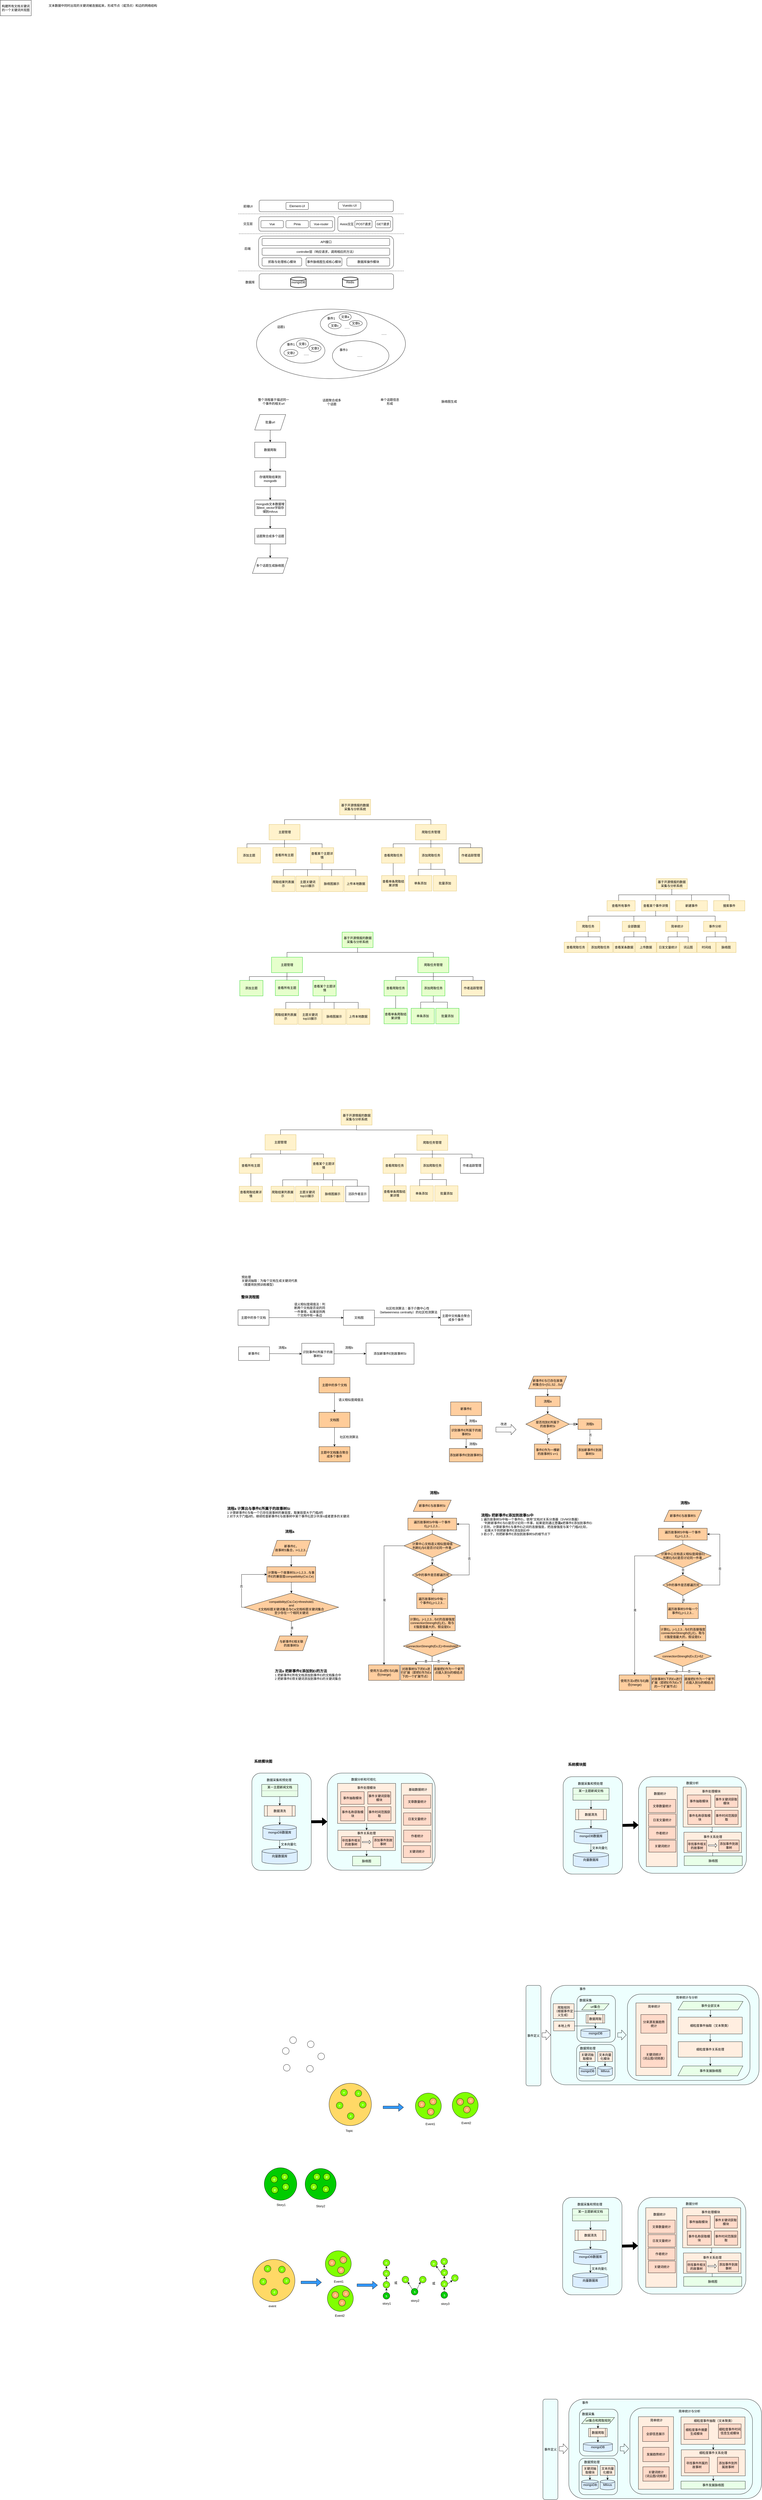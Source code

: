 <mxfile version="22.1.6" type="github">
  <diagram name="Page-1" id="edf60f1a-56cd-e834-aa8a-f176f3a09ee4">
    <mxGraphModel dx="3004" dy="230" grid="0" gridSize="10" guides="1" tooltips="1" connect="1" arrows="1" fold="1" page="1" pageScale="1" pageWidth="1100" pageHeight="850" background="none" math="0" shadow="0">
      <root>
        <mxCell id="0" />
        <mxCell id="1" parent="0" />
        <mxCell id="oZMABY1-ZJEsu0WesDKt-8" value="" style="endArrow=none;dashed=1;html=1;rounded=0;" parent="1" edge="1">
          <mxGeometry width="50" height="50" relative="1" as="geometry">
            <mxPoint x="70.5" y="2091" as="sourcePoint" />
            <mxPoint x="710.5" y="2091" as="targetPoint" />
          </mxGeometry>
        </mxCell>
        <mxCell id="oZMABY1-ZJEsu0WesDKt-13" value="" style="endArrow=none;dashed=1;html=1;rounded=0;" parent="1" edge="1">
          <mxGeometry width="50" height="50" relative="1" as="geometry">
            <mxPoint x="72" y="1947" as="sourcePoint" />
            <mxPoint x="712" y="1947" as="targetPoint" />
          </mxGeometry>
        </mxCell>
        <mxCell id="oZMABY1-ZJEsu0WesDKt-20" value="" style="endArrow=none;dashed=1;html=1;rounded=0;" parent="1" edge="1">
          <mxGeometry width="50" height="50" relative="1" as="geometry">
            <mxPoint x="70" y="1870" as="sourcePoint" />
            <mxPoint x="710" y="1870" as="targetPoint" />
          </mxGeometry>
        </mxCell>
        <mxCell id="oZMABY1-ZJEsu0WesDKt-34" value="数据库" style="text;strokeColor=none;align=center;fillColor=none;html=1;verticalAlign=middle;whiteSpace=wrap;rounded=0;" parent="1" vertex="1">
          <mxGeometry x="80" y="2120" width="70" height="30" as="geometry" />
        </mxCell>
        <mxCell id="oZMABY1-ZJEsu0WesDKt-36" value="后端" style="text;strokeColor=none;align=center;fillColor=none;html=1;verticalAlign=middle;whiteSpace=wrap;rounded=0;" parent="1" vertex="1">
          <mxGeometry x="75" y="1990" width="60" height="30" as="geometry" />
        </mxCell>
        <mxCell id="oZMABY1-ZJEsu0WesDKt-37" value="交互层" style="text;strokeColor=none;align=center;fillColor=none;html=1;verticalAlign=middle;whiteSpace=wrap;rounded=0;" parent="1" vertex="1">
          <mxGeometry x="77" y="1894" width="60" height="30" as="geometry" />
        </mxCell>
        <mxCell id="oZMABY1-ZJEsu0WesDKt-38" value="前端UI" style="text;strokeColor=none;align=center;fillColor=none;html=1;verticalAlign=middle;whiteSpace=wrap;rounded=0;" parent="1" vertex="1">
          <mxGeometry x="77" y="1826" width="60" height="30" as="geometry" />
        </mxCell>
        <mxCell id="nyQSVQVMoenpCRz5e3az-35" value="" style="rounded=1;whiteSpace=wrap;html=1;" parent="1" vertex="1">
          <mxGeometry x="150" y="1817" width="520" height="45" as="geometry" />
        </mxCell>
        <mxCell id="nyQSVQVMoenpCRz5e3az-37" value="Element-UI" style="rounded=1;whiteSpace=wrap;html=1;" parent="1" vertex="1">
          <mxGeometry x="254" y="1825.5" width="87" height="28" as="geometry" />
        </mxCell>
        <mxCell id="nyQSVQVMoenpCRz5e3az-38" value="Vuestic-UI" style="rounded=1;whiteSpace=wrap;html=1;" parent="1" vertex="1">
          <mxGeometry x="457" y="1824" width="87" height="28" as="geometry" />
        </mxCell>
        <mxCell id="nyQSVQVMoenpCRz5e3az-40" value="" style="rounded=1;whiteSpace=wrap;html=1;" parent="1" vertex="1">
          <mxGeometry x="149" y="1881" width="294" height="56" as="geometry" />
        </mxCell>
        <mxCell id="nyQSVQVMoenpCRz5e3az-43" value="Vue" style="rounded=1;whiteSpace=wrap;html=1;" parent="1" vertex="1">
          <mxGeometry x="157" y="1896" width="87" height="28" as="geometry" />
        </mxCell>
        <mxCell id="nyQSVQVMoenpCRz5e3az-44" value="Pinia" style="rounded=1;whiteSpace=wrap;html=1;" parent="1" vertex="1">
          <mxGeometry x="254" y="1896" width="87" height="28" as="geometry" />
        </mxCell>
        <mxCell id="nyQSVQVMoenpCRz5e3az-45" value="Vue-router" style="rounded=1;whiteSpace=wrap;html=1;" parent="1" vertex="1">
          <mxGeometry x="347" y="1896" width="87" height="28" as="geometry" />
        </mxCell>
        <mxCell id="nyQSVQVMoenpCRz5e3az-46" value="" style="rounded=1;whiteSpace=wrap;html=1;" parent="1" vertex="1">
          <mxGeometry x="455" y="1880" width="213" height="57" as="geometry" />
        </mxCell>
        <mxCell id="nyQSVQVMoenpCRz5e3az-48" value="POST请求" style="rounded=1;whiteSpace=wrap;html=1;" parent="1" vertex="1">
          <mxGeometry x="521" y="1896" width="66.5" height="28" as="geometry" />
        </mxCell>
        <mxCell id="nyQSVQVMoenpCRz5e3az-49" value="GET请求" style="rounded=1;whiteSpace=wrap;html=1;" parent="1" vertex="1">
          <mxGeometry x="601" y="1896" width="58" height="28" as="geometry" />
        </mxCell>
        <mxCell id="nyQSVQVMoenpCRz5e3az-50" value="Axios交互" style="text;strokeColor=none;align=center;fillColor=none;html=1;verticalAlign=middle;whiteSpace=wrap;rounded=0;" parent="1" vertex="1">
          <mxGeometry x="460" y="1895" width="60" height="30" as="geometry" />
        </mxCell>
        <mxCell id="nyQSVQVMoenpCRz5e3az-51" value="" style="rounded=1;whiteSpace=wrap;html=1;" parent="1" vertex="1">
          <mxGeometry x="148" y="1956" width="523" height="127" as="geometry" />
        </mxCell>
        <mxCell id="nyQSVQVMoenpCRz5e3az-52" value="抓取与处理核心模块" style="rounded=1;whiteSpace=wrap;html=1;" parent="1" vertex="1">
          <mxGeometry x="161.5" y="2040" width="153.5" height="32" as="geometry" />
        </mxCell>
        <mxCell id="nyQSVQVMoenpCRz5e3az-54" value="事件脉络图生成核心模块" style="rounded=1;whiteSpace=wrap;html=1;" parent="1" vertex="1">
          <mxGeometry x="332" y="2040" width="139" height="32" as="geometry" />
        </mxCell>
        <mxCell id="nyQSVQVMoenpCRz5e3az-55" value="API接口" style="rounded=1;whiteSpace=wrap;html=1;" parent="1" vertex="1">
          <mxGeometry x="161.5" y="1965" width="494.5" height="28" as="geometry" />
        </mxCell>
        <mxCell id="nyQSVQVMoenpCRz5e3az-56" value="controller层（响应请求，调用相应的方法）" style="rounded=1;whiteSpace=wrap;html=1;" parent="1" vertex="1">
          <mxGeometry x="161.5" y="2002.5" width="494.5" height="28" as="geometry" />
        </mxCell>
        <mxCell id="nyQSVQVMoenpCRz5e3az-57" value="数据库操作模块" style="rounded=1;whiteSpace=wrap;html=1;" parent="1" vertex="1">
          <mxGeometry x="490" y="2040" width="166" height="32" as="geometry" />
        </mxCell>
        <mxCell id="nyQSVQVMoenpCRz5e3az-60" value="" style="rounded=1;whiteSpace=wrap;html=1;" parent="1" vertex="1">
          <mxGeometry x="150" y="2102" width="521" height="60" as="geometry" />
        </mxCell>
        <mxCell id="nyQSVQVMoenpCRz5e3az-61" value="mongoDB" style="strokeWidth=2;html=1;shape=mxgraph.flowchart.database;whiteSpace=wrap;" parent="1" vertex="1">
          <mxGeometry x="272" y="2115" width="60" height="40" as="geometry" />
        </mxCell>
        <mxCell id="nyQSVQVMoenpCRz5e3az-62" value="Redis" style="strokeWidth=2;html=1;shape=mxgraph.flowchart.database;whiteSpace=wrap;" parent="1" vertex="1">
          <mxGeometry x="473" y="2115" width="60" height="40" as="geometry" />
        </mxCell>
        <mxCell id="_eYxPK8worEGDINMEh3w-9" style="edgeStyle=orthogonalEdgeStyle;rounded=0;orthogonalLoop=1;jettySize=auto;html=1;exitX=0.5;exitY=1;exitDx=0;exitDy=0;entryX=0.5;entryY=0;entryDx=0;entryDy=0;" parent="1" source="_eYxPK8worEGDINMEh3w-2" target="_eYxPK8worEGDINMEh3w-3" edge="1">
          <mxGeometry relative="1" as="geometry" />
        </mxCell>
        <mxCell id="_eYxPK8worEGDINMEh3w-2" value="批量url" style="shape=parallelogram;perimeter=parallelogramPerimeter;whiteSpace=wrap;html=1;fixedSize=1;" parent="1" vertex="1">
          <mxGeometry x="133" y="2647" width="120" height="60" as="geometry" />
        </mxCell>
        <mxCell id="_eYxPK8worEGDINMEh3w-10" style="edgeStyle=orthogonalEdgeStyle;rounded=0;orthogonalLoop=1;jettySize=auto;html=1;entryX=0.5;entryY=0;entryDx=0;entryDy=0;" parent="1" source="_eYxPK8worEGDINMEh3w-3" target="_eYxPK8worEGDINMEh3w-4" edge="1">
          <mxGeometry relative="1" as="geometry" />
        </mxCell>
        <mxCell id="_eYxPK8worEGDINMEh3w-3" value="数据爬取" style="rounded=0;whiteSpace=wrap;html=1;" parent="1" vertex="1">
          <mxGeometry x="133" y="2754" width="120" height="60" as="geometry" />
        </mxCell>
        <mxCell id="_eYxPK8worEGDINMEh3w-11" style="edgeStyle=orthogonalEdgeStyle;rounded=0;orthogonalLoop=1;jettySize=auto;html=1;entryX=0.5;entryY=0;entryDx=0;entryDy=0;" parent="1" source="_eYxPK8worEGDINMEh3w-4" target="_eYxPK8worEGDINMEh3w-5" edge="1">
          <mxGeometry relative="1" as="geometry" />
        </mxCell>
        <mxCell id="_eYxPK8worEGDINMEh3w-4" value="存储爬取结果到mongodb" style="rounded=0;whiteSpace=wrap;html=1;" parent="1" vertex="1">
          <mxGeometry x="133" y="2866" width="120" height="60" as="geometry" />
        </mxCell>
        <mxCell id="_eYxPK8worEGDINMEh3w-12" value="" style="edgeStyle=orthogonalEdgeStyle;rounded=0;orthogonalLoop=1;jettySize=auto;html=1;" parent="1" source="_eYxPK8worEGDINMEh3w-5" target="_eYxPK8worEGDINMEh3w-6" edge="1">
          <mxGeometry relative="1" as="geometry" />
        </mxCell>
        <mxCell id="_eYxPK8worEGDINMEh3w-5" value="mongodb文本数据增加text_vector字段存储到milvus" style="rounded=0;whiteSpace=wrap;html=1;" parent="1" vertex="1">
          <mxGeometry x="133" y="2978" width="120" height="60" as="geometry" />
        </mxCell>
        <mxCell id="_eYxPK8worEGDINMEh3w-13" value="" style="edgeStyle=orthogonalEdgeStyle;rounded=0;orthogonalLoop=1;jettySize=auto;html=1;" parent="1" source="_eYxPK8worEGDINMEh3w-6" target="_eYxPK8worEGDINMEh3w-8" edge="1">
          <mxGeometry relative="1" as="geometry" />
        </mxCell>
        <mxCell id="_eYxPK8worEGDINMEh3w-6" value="话题聚合成多个话题" style="rounded=0;whiteSpace=wrap;html=1;" parent="1" vertex="1">
          <mxGeometry x="133" y="3088" width="120" height="60" as="geometry" />
        </mxCell>
        <mxCell id="_eYxPK8worEGDINMEh3w-8" value="多个话题生成脉络图" style="shape=parallelogram;perimeter=parallelogramPerimeter;whiteSpace=wrap;html=1;fixedSize=1;" parent="1" vertex="1">
          <mxGeometry x="124" y="3202" width="138" height="60" as="geometry" />
        </mxCell>
        <mxCell id="_eYxPK8worEGDINMEh3w-15" value="整个流程基于描述同一个事件的相关url" style="text;strokeColor=none;align=center;fillColor=none;html=1;verticalAlign=middle;whiteSpace=wrap;rounded=0;" parent="1" vertex="1">
          <mxGeometry x="140" y="2559" width="132" height="75" as="geometry" />
        </mxCell>
        <mxCell id="_eYxPK8worEGDINMEh3w-16" value="话题聚合成多个话题" style="text;strokeColor=none;align=center;fillColor=none;html=1;verticalAlign=middle;whiteSpace=wrap;rounded=0;" parent="1" vertex="1">
          <mxGeometry x="390" y="2586" width="83" height="26" as="geometry" />
        </mxCell>
        <mxCell id="_eYxPK8worEGDINMEh3w-17" value="单个话题信息形成" style="text;strokeColor=none;align=center;fillColor=none;html=1;verticalAlign=middle;whiteSpace=wrap;rounded=0;" parent="1" vertex="1">
          <mxGeometry x="615" y="2583.5" width="83" height="26" as="geometry" />
        </mxCell>
        <mxCell id="_eYxPK8worEGDINMEh3w-18" value="脉络图生成" style="text;strokeColor=none;align=center;fillColor=none;html=1;verticalAlign=middle;whiteSpace=wrap;rounded=0;" parent="1" vertex="1">
          <mxGeometry x="845" y="2583.5" width="83" height="26" as="geometry" />
        </mxCell>
        <mxCell id="_eYxPK8worEGDINMEh3w-19" value="" style="ellipse;whiteSpace=wrap;html=1;" parent="1" vertex="1">
          <mxGeometry x="140" y="2239" width="577" height="269" as="geometry" />
        </mxCell>
        <mxCell id="_eYxPK8worEGDINMEh3w-21" value="" style="ellipse;whiteSpace=wrap;html=1;" parent="1" vertex="1">
          <mxGeometry x="231" y="2351" width="174" height="97" as="geometry" />
        </mxCell>
        <mxCell id="_eYxPK8worEGDINMEh3w-22" value="" style="ellipse;whiteSpace=wrap;html=1;" parent="1" vertex="1">
          <mxGeometry x="387" y="2249" width="181" height="93" as="geometry" />
        </mxCell>
        <mxCell id="_eYxPK8worEGDINMEh3w-23" value="" style="ellipse;whiteSpace=wrap;html=1;" parent="1" vertex="1">
          <mxGeometry x="434" y="2361" width="219" height="117" as="geometry" />
        </mxCell>
        <mxCell id="_eYxPK8worEGDINMEh3w-24" value="文章c" style="ellipse;whiteSpace=wrap;html=1;" parent="1" vertex="1">
          <mxGeometry x="418" y="2290" width="50" height="25" as="geometry" />
        </mxCell>
        <mxCell id="_eYxPK8worEGDINMEh3w-25" value="话题1" style="text;strokeColor=none;align=center;fillColor=none;html=1;verticalAlign=middle;whiteSpace=wrap;rounded=0;" parent="1" vertex="1">
          <mxGeometry x="205" y="2293" width="60" height="30" as="geometry" />
        </mxCell>
        <mxCell id="_eYxPK8worEGDINMEh3w-28" value="文章b" style="ellipse;whiteSpace=wrap;html=1;" parent="1" vertex="1">
          <mxGeometry x="500" y="2283" width="50" height="22" as="geometry" />
        </mxCell>
        <mxCell id="_eYxPK8worEGDINMEh3w-29" value="文章a" style="ellipse;whiteSpace=wrap;html=1;" parent="1" vertex="1">
          <mxGeometry x="460" y="2255" width="47" height="28" as="geometry" />
        </mxCell>
        <mxCell id="_eYxPK8worEGDINMEh3w-30" value="文章3" style="ellipse;whiteSpace=wrap;html=1;" parent="1" vertex="1">
          <mxGeometry x="343" y="2377" width="47" height="27" as="geometry" />
        </mxCell>
        <mxCell id="_eYxPK8worEGDINMEh3w-31" value="文章2" style="ellipse;whiteSpace=wrap;html=1;" parent="1" vertex="1">
          <mxGeometry x="246" y="2395" width="54" height="27" as="geometry" />
        </mxCell>
        <mxCell id="_eYxPK8worEGDINMEh3w-32" value="文章1" style="ellipse;whiteSpace=wrap;html=1;" parent="1" vertex="1">
          <mxGeometry x="294.5" y="2357.25" width="47" height="32.5" as="geometry" />
        </mxCell>
        <mxCell id="_eYxPK8worEGDINMEh3w-33" value="......" style="text;strokeColor=none;align=center;fillColor=none;html=1;verticalAlign=middle;whiteSpace=wrap;rounded=0;" parent="1" vertex="1">
          <mxGeometry x="303" y="2398" width="60" height="30" as="geometry" />
        </mxCell>
        <mxCell id="_eYxPK8worEGDINMEh3w-34" value="......" style="text;strokeColor=none;align=center;fillColor=none;html=1;verticalAlign=middle;whiteSpace=wrap;rounded=0;" parent="1" vertex="1">
          <mxGeometry x="461" y="2295" width="60" height="30" as="geometry" />
        </mxCell>
        <mxCell id="_eYxPK8worEGDINMEh3w-35" value="......" style="text;strokeColor=none;align=center;fillColor=none;html=1;verticalAlign=middle;whiteSpace=wrap;rounded=0;" parent="1" vertex="1">
          <mxGeometry x="510" y="2404" width="60" height="30" as="geometry" />
        </mxCell>
        <mxCell id="_eYxPK8worEGDINMEh3w-36" value="......" style="text;strokeColor=none;align=center;fillColor=none;html=1;verticalAlign=middle;whiteSpace=wrap;rounded=0;" parent="1" vertex="1">
          <mxGeometry x="604" y="2319" width="60" height="30" as="geometry" />
        </mxCell>
        <mxCell id="fJewr03WWqxosDNzEVeh-1" value="事件1" style="text;strokeColor=none;align=center;fillColor=none;html=1;verticalAlign=middle;whiteSpace=wrap;rounded=0;" parent="1" vertex="1">
          <mxGeometry x="243" y="2361" width="60" height="30" as="geometry" />
        </mxCell>
        <mxCell id="fJewr03WWqxosDNzEVeh-2" value="事件1" style="text;strokeColor=none;align=center;fillColor=none;html=1;verticalAlign=middle;whiteSpace=wrap;rounded=0;" parent="1" vertex="1">
          <mxGeometry x="398.5" y="2260" width="60" height="30" as="geometry" />
        </mxCell>
        <mxCell id="fJewr03WWqxosDNzEVeh-3" value="事件3" style="text;strokeColor=none;align=center;fillColor=none;html=1;verticalAlign=middle;whiteSpace=wrap;rounded=0;" parent="1" vertex="1">
          <mxGeometry x="447" y="2382" width="60" height="30" as="geometry" />
        </mxCell>
        <mxCell id="fJewr03WWqxosDNzEVeh-90" value="基于开源情报的数据采集与分析系统" style="rounded=0;whiteSpace=wrap;html=1;fillColor=#fff2cc;strokeColor=#d6b656;" parent="1" vertex="1">
          <mxGeometry x="467.5" y="5338" width="120" height="60" as="geometry" />
        </mxCell>
        <mxCell id="fJewr03WWqxosDNzEVeh-91" value="爬取任务管理" style="rounded=0;whiteSpace=wrap;html=1;fillColor=#fff2cc;strokeColor=#d6b656;" parent="1" vertex="1">
          <mxGeometry x="761" y="5436" width="120" height="60" as="geometry" />
        </mxCell>
        <mxCell id="fJewr03WWqxosDNzEVeh-92" value="主题管理" style="rounded=0;whiteSpace=wrap;html=1;fillColor=#fff2cc;strokeColor=#d6b656;" parent="1" vertex="1">
          <mxGeometry x="173" y="5435" width="120" height="60" as="geometry" />
        </mxCell>
        <mxCell id="fJewr03WWqxosDNzEVeh-93" value="添加爬取任务" style="rounded=0;whiteSpace=wrap;html=1;fillColor=#fff2cc;strokeColor=#d6b656;" parent="1" vertex="1">
          <mxGeometry x="776" y="5525" width="90" height="60" as="geometry" />
        </mxCell>
        <mxCell id="fJewr03WWqxosDNzEVeh-94" value="查看爬取任务" style="rounded=0;whiteSpace=wrap;html=1;fillColor=#fff2cc;strokeColor=#d6b656;" parent="1" vertex="1">
          <mxGeometry x="630" y="5525" width="90" height="60" as="geometry" />
        </mxCell>
        <mxCell id="fJewr03WWqxosDNzEVeh-95" value="批量添加" style="rounded=0;whiteSpace=wrap;html=1;fillColor=#fff2cc;strokeColor=#d6b656;" parent="1" vertex="1">
          <mxGeometry x="830.5" y="5633" width="90" height="60" as="geometry" />
        </mxCell>
        <mxCell id="fJewr03WWqxosDNzEVeh-96" value="单条添加" style="rounded=0;whiteSpace=wrap;html=1;fillColor=#fff2cc;strokeColor=#d6b656;" parent="1" vertex="1">
          <mxGeometry x="735" y="5633" width="90" height="60" as="geometry" />
        </mxCell>
        <mxCell id="fJewr03WWqxosDNzEVeh-97" value="查看单条爬取结果详情" style="rounded=0;whiteSpace=wrap;html=1;fillColor=#fff2cc;strokeColor=#d6b656;" parent="1" vertex="1">
          <mxGeometry x="630" y="5633" width="90" height="60" as="geometry" />
        </mxCell>
        <mxCell id="fJewr03WWqxosDNzEVeh-98" value="查看某个主题详情" style="rounded=0;whiteSpace=wrap;html=1;fillColor=#fff2cc;strokeColor=#d6b656;" parent="1" vertex="1">
          <mxGeometry x="354.5" y="5525" width="90" height="60" as="geometry" />
        </mxCell>
        <mxCell id="fJewr03WWqxosDNzEVeh-99" value="查看所有主题" style="rounded=0;whiteSpace=wrap;html=1;fillColor=#fff2cc;strokeColor=#d6b656;" parent="1" vertex="1">
          <mxGeometry x="73" y="5525" width="90" height="60" as="geometry" />
        </mxCell>
        <mxCell id="fJewr03WWqxosDNzEVeh-100" value="主题关键词top10展示" style="rounded=0;whiteSpace=wrap;html=1;fillColor=#fff2cc;strokeColor=#d6b656;" parent="1" vertex="1">
          <mxGeometry x="291" y="5635" width="90" height="60" as="geometry" />
        </mxCell>
        <mxCell id="fJewr03WWqxosDNzEVeh-101" value="脉络图展示" style="rounded=0;whiteSpace=wrap;html=1;fillColor=#fff2cc;strokeColor=#d6b656;" parent="1" vertex="1">
          <mxGeometry x="389.5" y="5635" width="90" height="60" as="geometry" />
        </mxCell>
        <mxCell id="fJewr03WWqxosDNzEVeh-102" value="活跃作者显示" style="rounded=0;whiteSpace=wrap;html=1;" parent="1" vertex="1">
          <mxGeometry x="485.5" y="5635" width="90" height="60" as="geometry" />
        </mxCell>
        <mxCell id="fJewr03WWqxosDNzEVeh-103" value="查看爬取结果详情" style="rounded=0;whiteSpace=wrap;html=1;fillColor=#fff2cc;strokeColor=#d6b656;" parent="1" vertex="1">
          <mxGeometry x="73" y="5635" width="90" height="60" as="geometry" />
        </mxCell>
        <mxCell id="fJewr03WWqxosDNzEVeh-104" value="" style="endArrow=none;html=1;rounded=0;entryX=0.5;entryY=1;entryDx=0;entryDy=0;exitX=0.5;exitY=0;exitDx=0;exitDy=0;edgeStyle=orthogonalEdgeStyle;" parent="1" source="fJewr03WWqxosDNzEVeh-92" target="fJewr03WWqxosDNzEVeh-90" edge="1">
          <mxGeometry width="50" height="50" relative="1" as="geometry">
            <mxPoint x="466.5" y="5461" as="sourcePoint" />
            <mxPoint x="516.5" y="5411" as="targetPoint" />
          </mxGeometry>
        </mxCell>
        <mxCell id="fJewr03WWqxosDNzEVeh-105" value="" style="endArrow=none;html=1;rounded=0;entryX=0.5;entryY=1;entryDx=0;entryDy=0;exitX=0.5;exitY=0;exitDx=0;exitDy=0;edgeStyle=orthogonalEdgeStyle;" parent="1" source="fJewr03WWqxosDNzEVeh-91" target="fJewr03WWqxosDNzEVeh-90" edge="1">
          <mxGeometry width="50" height="50" relative="1" as="geometry">
            <mxPoint x="520.5" y="5499" as="sourcePoint" />
            <mxPoint x="570.5" y="5449" as="targetPoint" />
          </mxGeometry>
        </mxCell>
        <mxCell id="fJewr03WWqxosDNzEVeh-106" value="" style="endArrow=none;html=1;rounded=0;entryX=0.5;entryY=1;entryDx=0;entryDy=0;exitX=0.5;exitY=0;exitDx=0;exitDy=0;edgeStyle=orthogonalEdgeStyle;" parent="1" source="fJewr03WWqxosDNzEVeh-99" target="fJewr03WWqxosDNzEVeh-92" edge="1">
          <mxGeometry width="50" height="50" relative="1" as="geometry">
            <mxPoint x="483.5" y="5508" as="sourcePoint" />
            <mxPoint x="533.5" y="5458" as="targetPoint" />
          </mxGeometry>
        </mxCell>
        <mxCell id="fJewr03WWqxosDNzEVeh-107" value="" style="endArrow=none;html=1;rounded=0;exitX=0.5;exitY=1;exitDx=0;exitDy=0;entryX=0.5;entryY=0;entryDx=0;entryDy=0;edgeStyle=orthogonalEdgeStyle;" parent="1" source="fJewr03WWqxosDNzEVeh-92" target="fJewr03WWqxosDNzEVeh-98" edge="1">
          <mxGeometry width="50" height="50" relative="1" as="geometry">
            <mxPoint x="469.5" y="5497" as="sourcePoint" />
            <mxPoint x="519.5" y="5447" as="targetPoint" />
          </mxGeometry>
        </mxCell>
        <mxCell id="fJewr03WWqxosDNzEVeh-108" value="" style="endArrow=none;html=1;rounded=0;entryX=0.5;entryY=1;entryDx=0;entryDy=0;exitX=0.5;exitY=0;exitDx=0;exitDy=0;edgeStyle=orthogonalEdgeStyle;" parent="1" source="fJewr03WWqxosDNzEVeh-94" target="fJewr03WWqxosDNzEVeh-91" edge="1">
          <mxGeometry width="50" height="50" relative="1" as="geometry">
            <mxPoint x="540.5" y="5486" as="sourcePoint" />
            <mxPoint x="590.5" y="5436" as="targetPoint" />
          </mxGeometry>
        </mxCell>
        <mxCell id="fJewr03WWqxosDNzEVeh-109" value="" style="endArrow=none;html=1;rounded=0;entryX=0.5;entryY=1;entryDx=0;entryDy=0;exitX=0.5;exitY=0;exitDx=0;exitDy=0;edgeStyle=orthogonalEdgeStyle;" parent="1" source="fJewr03WWqxosDNzEVeh-93" target="fJewr03WWqxosDNzEVeh-91" edge="1">
          <mxGeometry width="50" height="50" relative="1" as="geometry">
            <mxPoint x="595.5" y="5488" as="sourcePoint" />
            <mxPoint x="645.5" y="5438" as="targetPoint" />
          </mxGeometry>
        </mxCell>
        <mxCell id="fJewr03WWqxosDNzEVeh-110" value="" style="endArrow=none;html=1;rounded=0;entryX=0.5;entryY=1;entryDx=0;entryDy=0;exitX=0.5;exitY=0;exitDx=0;exitDy=0;" parent="1" source="fJewr03WWqxosDNzEVeh-103" target="fJewr03WWqxosDNzEVeh-99" edge="1">
          <mxGeometry width="50" height="50" relative="1" as="geometry">
            <mxPoint x="163.5" y="5607" as="sourcePoint" />
            <mxPoint x="213.5" y="5557" as="targetPoint" />
          </mxGeometry>
        </mxCell>
        <mxCell id="fJewr03WWqxosDNzEVeh-111" value="" style="endArrow=none;html=1;rounded=0;entryX=0.5;entryY=1;entryDx=0;entryDy=0;exitX=0.5;exitY=0;exitDx=0;exitDy=0;edgeStyle=orthogonalEdgeStyle;" parent="1" source="fJewr03WWqxosDNzEVeh-100" target="fJewr03WWqxosDNzEVeh-98" edge="1">
          <mxGeometry width="50" height="50" relative="1" as="geometry">
            <mxPoint x="353.5" y="5611" as="sourcePoint" />
            <mxPoint x="403.5" y="5561" as="targetPoint" />
          </mxGeometry>
        </mxCell>
        <mxCell id="fJewr03WWqxosDNzEVeh-112" value="" style="endArrow=none;html=1;rounded=0;entryX=0.5;entryY=1;entryDx=0;entryDy=0;exitX=0.5;exitY=0;exitDx=0;exitDy=0;edgeStyle=orthogonalEdgeStyle;" parent="1" source="fJewr03WWqxosDNzEVeh-101" target="fJewr03WWqxosDNzEVeh-98" edge="1">
          <mxGeometry width="50" height="50" relative="1" as="geometry">
            <mxPoint x="313.5" y="5598" as="sourcePoint" />
            <mxPoint x="363.5" y="5548" as="targetPoint" />
          </mxGeometry>
        </mxCell>
        <mxCell id="fJewr03WWqxosDNzEVeh-113" value="" style="endArrow=none;html=1;rounded=0;entryX=0.5;entryY=1;entryDx=0;entryDy=0;exitX=0.5;exitY=0;exitDx=0;exitDy=0;edgeStyle=orthogonalEdgeStyle;" parent="1" source="fJewr03WWqxosDNzEVeh-102" target="fJewr03WWqxosDNzEVeh-98" edge="1">
          <mxGeometry width="50" height="50" relative="1" as="geometry">
            <mxPoint x="304.5" y="5618" as="sourcePoint" />
            <mxPoint x="354.5" y="5568" as="targetPoint" />
          </mxGeometry>
        </mxCell>
        <mxCell id="fJewr03WWqxosDNzEVeh-114" value="" style="endArrow=none;html=1;rounded=0;entryX=0.5;entryY=1;entryDx=0;entryDy=0;exitX=0.5;exitY=0;exitDx=0;exitDy=0;edgeStyle=orthogonalEdgeStyle;" parent="1" source="fJewr03WWqxosDNzEVeh-97" target="fJewr03WWqxosDNzEVeh-94" edge="1">
          <mxGeometry width="50" height="50" relative="1" as="geometry">
            <mxPoint x="492.5" y="5593" as="sourcePoint" />
            <mxPoint x="542.5" y="5543" as="targetPoint" />
          </mxGeometry>
        </mxCell>
        <mxCell id="fJewr03WWqxosDNzEVeh-115" value="" style="endArrow=none;html=1;rounded=0;entryX=0.5;entryY=1;entryDx=0;entryDy=0;exitX=0.411;exitY=0.017;exitDx=0;exitDy=0;exitPerimeter=0;edgeStyle=orthogonalEdgeStyle;" parent="1" source="fJewr03WWqxosDNzEVeh-96" target="fJewr03WWqxosDNzEVeh-93" edge="1">
          <mxGeometry width="50" height="50" relative="1" as="geometry">
            <mxPoint x="745.5" y="5613" as="sourcePoint" />
            <mxPoint x="795.5" y="5563" as="targetPoint" />
          </mxGeometry>
        </mxCell>
        <mxCell id="fJewr03WWqxosDNzEVeh-116" value="" style="endArrow=none;html=1;rounded=0;entryX=0.5;entryY=1;entryDx=0;entryDy=0;exitX=0.5;exitY=0;exitDx=0;exitDy=0;edgeStyle=orthogonalEdgeStyle;" parent="1" source="fJewr03WWqxosDNzEVeh-95" target="fJewr03WWqxosDNzEVeh-93" edge="1">
          <mxGeometry width="50" height="50" relative="1" as="geometry">
            <mxPoint x="728.5" y="5594" as="sourcePoint" />
            <mxPoint x="778.5" y="5544" as="targetPoint" />
          </mxGeometry>
        </mxCell>
        <mxCell id="fJewr03WWqxosDNzEVeh-117" value="爬取结果列表展示" style="rounded=0;whiteSpace=wrap;html=1;fillColor=#fff2cc;strokeColor=#d6b656;" parent="1" vertex="1">
          <mxGeometry x="196.25" y="5635" width="90" height="60" as="geometry" />
        </mxCell>
        <mxCell id="fJewr03WWqxosDNzEVeh-118" value="" style="endArrow=none;html=1;rounded=0;entryX=0.5;entryY=1;entryDx=0;entryDy=0;exitX=0.5;exitY=0;exitDx=0;exitDy=0;edgeStyle=orthogonalEdgeStyle;" parent="1" source="fJewr03WWqxosDNzEVeh-117" target="fJewr03WWqxosDNzEVeh-98" edge="1">
          <mxGeometry width="50" height="50" relative="1" as="geometry">
            <mxPoint x="267" y="5612" as="sourcePoint" />
            <mxPoint x="317" y="5562" as="targetPoint" />
          </mxGeometry>
        </mxCell>
        <mxCell id="fJewr03WWqxosDNzEVeh-120" value="作者追踪管理" style="rounded=0;whiteSpace=wrap;html=1;" parent="1" vertex="1">
          <mxGeometry x="930" y="5525" width="90" height="60" as="geometry" />
        </mxCell>
        <mxCell id="fJewr03WWqxosDNzEVeh-121" style="edgeStyle=none;rounded=0;orthogonalLoop=1;jettySize=auto;html=1;exitX=1;exitY=0.75;exitDx=0;exitDy=0;" parent="1" source="fJewr03WWqxosDNzEVeh-95" target="fJewr03WWqxosDNzEVeh-95" edge="1">
          <mxGeometry relative="1" as="geometry" />
        </mxCell>
        <mxCell id="fJewr03WWqxosDNzEVeh-122" value="" style="endArrow=none;html=1;rounded=0;entryX=0.5;entryY=1;entryDx=0;entryDy=0;exitX=0.5;exitY=0;exitDx=0;exitDy=0;edgeStyle=orthogonalEdgeStyle;" parent="1" source="fJewr03WWqxosDNzEVeh-120" target="fJewr03WWqxosDNzEVeh-91" edge="1">
          <mxGeometry width="50" height="50" relative="1" as="geometry">
            <mxPoint x="979" y="5476" as="sourcePoint" />
            <mxPoint x="1029" y="5426" as="targetPoint" />
          </mxGeometry>
        </mxCell>
        <mxCell id="EuiyOGrF9SNA8pJEP1qB-3" value="新事件E" style="rounded=0;whiteSpace=wrap;html=1;" parent="1" vertex="1">
          <mxGeometry x="70.25" y="6256.5" width="120" height="53" as="geometry" />
        </mxCell>
        <mxCell id="EuiyOGrF9SNA8pJEP1qB-14" value="识别事件E所属于的故事树Si" style="rounded=0;whiteSpace=wrap;html=1;" parent="1" vertex="1">
          <mxGeometry x="315.25" y="6243" width="125" height="81" as="geometry" />
        </mxCell>
        <mxCell id="EuiyOGrF9SNA8pJEP1qB-16" value="添加新事件E到故事树Si" style="rounded=0;whiteSpace=wrap;html=1;" parent="1" vertex="1">
          <mxGeometry x="564.25" y="6242" width="186" height="82" as="geometry" />
        </mxCell>
        <mxCell id="EuiyOGrF9SNA8pJEP1qB-17" value="" style="endArrow=classic;html=1;rounded=0;entryX=0;entryY=0.5;entryDx=0;entryDy=0;exitX=1;exitY=0.5;exitDx=0;exitDy=0;" parent="1" source="EuiyOGrF9SNA8pJEP1qB-3" target="EuiyOGrF9SNA8pJEP1qB-14" edge="1">
          <mxGeometry width="50" height="50" relative="1" as="geometry">
            <mxPoint x="83.25" y="6407" as="sourcePoint" />
            <mxPoint x="133.25" y="6357" as="targetPoint" />
          </mxGeometry>
        </mxCell>
        <mxCell id="EuiyOGrF9SNA8pJEP1qB-18" value="" style="endArrow=classic;html=1;rounded=0;exitX=1;exitY=0.5;exitDx=0;exitDy=0;entryX=0;entryY=0.5;entryDx=0;entryDy=0;" parent="1" source="EuiyOGrF9SNA8pJEP1qB-14" target="EuiyOGrF9SNA8pJEP1qB-16" edge="1">
          <mxGeometry width="50" height="50" relative="1" as="geometry">
            <mxPoint x="542.25" y="6423" as="sourcePoint" />
            <mxPoint x="592.25" y="6373" as="targetPoint" />
          </mxGeometry>
        </mxCell>
        <mxCell id="EuiyOGrF9SNA8pJEP1qB-21" value="预处理&amp;nbsp; &amp;nbsp;&lt;br&gt;关键词抽取：为每个文档生成关键词代表（需要用到预训练模型）" style="text;html=1;strokeColor=none;fillColor=none;align=left;verticalAlign=middle;whiteSpace=wrap;rounded=0;" parent="1" vertex="1">
          <mxGeometry x="80" y="5964" width="234" height="74" as="geometry" />
        </mxCell>
        <mxCell id="EuiyOGrF9SNA8pJEP1qB-23" value="&lt;b&gt;&lt;font style=&quot;font-size: 14px;&quot;&gt;流程a 计算出与事件E所属于的故事树Si&lt;/font&gt;&lt;/b&gt;&lt;br&gt;1 计算新事件E与每一个已存在故事树的兼容度，取兼容度大于门槛∂的&lt;br&gt;2 对于大于门槛∂的，继续检查新事件E与故事树中某个事件Ej至少共享n或者更多的关键词" style="text;html=1;align=left;verticalAlign=middle;resizable=0;points=[];autosize=1;strokeColor=none;fillColor=none;" parent="1" vertex="1">
          <mxGeometry x="24" y="6868" width="491" height="58" as="geometry" />
        </mxCell>
        <mxCell id="EuiyOGrF9SNA8pJEP1qB-24" value="流程a" style="text;html=1;align=center;verticalAlign=middle;resizable=0;points=[];autosize=1;strokeColor=none;fillColor=none;" parent="1" vertex="1">
          <mxGeometry x="215.25" y="6247" width="49" height="26" as="geometry" />
        </mxCell>
        <mxCell id="EuiyOGrF9SNA8pJEP1qB-25" value="流程b" style="text;html=1;align=center;verticalAlign=middle;resizable=0;points=[];autosize=1;strokeColor=none;fillColor=none;" parent="1" vertex="1">
          <mxGeometry x="473.25" y="6247" width="49" height="26" as="geometry" />
        </mxCell>
        <mxCell id="EuiyOGrF9SNA8pJEP1qB-26" value="&lt;b&gt;&lt;font style=&quot;font-size: 14px;&quot;&gt;流程b 把新事件E添加到故事Si中&lt;/font&gt;&lt;/b&gt;&lt;br&gt;1 遍历故事树Si中每一个事件Ei，使用“文档对关系分类器（SVM分类器）&lt;br&gt;&amp;nbsp; &amp;nbsp;”判断新事件E与Ei是否讨论同一件事，如果是则通过&lt;b&gt;方法x&lt;/b&gt;把事件E添加到事件Ei&lt;br&gt;2 否则，计算新事件E与事件Ei之间的连接强度，把连接强度与某个门槛∂比较，&lt;br&gt;&amp;nbsp; &amp;nbsp; 如果大于则把新事件E添加到Ei中&lt;br&gt;3 若小于，则把新事件E添加到故事树Si的根节点下" style="text;html=1;align=left;verticalAlign=middle;resizable=0;points=[];autosize=1;strokeColor=none;fillColor=none;" parent="1" vertex="1">
          <mxGeometry x="1008" y="6894" width="448" height="101" as="geometry" />
        </mxCell>
        <mxCell id="Xpf5fN08IjZXoPcy1fZq-1" value="&lt;b&gt;&lt;font style=&quot;font-size: 14px;&quot;&gt;方法x 把新事件E添加到Ei的方法&lt;/font&gt;&lt;/b&gt;&lt;br&gt;1 把新事件E所有文档添加到事件Ei的文档集合中&lt;br&gt;2 把新事件E得关键词添加到事件Ei的关键词集合" style="text;html=1;align=left;verticalAlign=middle;resizable=0;points=[];autosize=1;strokeColor=none;fillColor=none;" parent="1" vertex="1">
          <mxGeometry x="208.68" y="7497" width="275" height="58" as="geometry" />
        </mxCell>
        <mxCell id="Xpf5fN08IjZXoPcy1fZq-2" value="新事件E，&lt;br&gt;故事树S集合，i=1,2,3..." style="shape=parallelogram;perimeter=parallelogramPerimeter;whiteSpace=wrap;html=1;fixedSize=1;fillColor=#FFCE9F;" parent="1" vertex="1">
          <mxGeometry x="199.5" y="7006" width="150" height="60" as="geometry" />
        </mxCell>
        <mxCell id="Xpf5fN08IjZXoPcy1fZq-4" value="计算每一个故事树Si,i=1,2,3...与事件E的兼容度compatibility(Csi,Ce)&amp;nbsp;" style="rounded=0;whiteSpace=wrap;html=1;fillColor=#FFCE9F;" parent="1" vertex="1">
          <mxGeometry x="180.06" y="7108" width="188.87" height="60" as="geometry" />
        </mxCell>
        <mxCell id="2e8T8K0_Hjb75UF_fqIj-4" value="" style="edgeStyle=orthogonalEdgeStyle;rounded=0;orthogonalLoop=1;jettySize=auto;html=1;" parent="1" source="Xpf5fN08IjZXoPcy1fZq-5" target="Xpf5fN08IjZXoPcy1fZq-8" edge="1">
          <mxGeometry relative="1" as="geometry" />
        </mxCell>
        <mxCell id="2e8T8K0_Hjb75UF_fqIj-5" value="是" style="edgeLabel;html=1;align=center;verticalAlign=middle;resizable=0;points=[];" parent="2e8T8K0_Hjb75UF_fqIj-4" vertex="1" connectable="0">
          <mxGeometry x="-0.115" y="2" relative="1" as="geometry">
            <mxPoint as="offset" />
          </mxGeometry>
        </mxCell>
        <mxCell id="Xpf5fN08IjZXoPcy1fZq-5" value="compatibility(Csi,Ce)&amp;gt;threshold1 &lt;br&gt;and&lt;br&gt;E文档标题关键词集合与Csi文档标题关键词集合&lt;br&gt;至少存在一个相同关键词" style="rhombus;whiteSpace=wrap;html=1;fillColor=#FFCE9F;" parent="1" vertex="1">
          <mxGeometry x="92" y="7210" width="366" height="110" as="geometry" />
        </mxCell>
        <mxCell id="Xpf5fN08IjZXoPcy1fZq-8" value="与新事件E相关联&lt;br&gt;的故事树Si" style="shape=parallelogram;perimeter=parallelogramPerimeter;whiteSpace=wrap;html=1;fixedSize=1;fillColor=#FFCE9F;" parent="1" vertex="1">
          <mxGeometry x="209.74" y="7376" width="129.5" height="57" as="geometry" />
        </mxCell>
        <mxCell id="Xpf5fN08IjZXoPcy1fZq-9" value="" style="endArrow=classic;html=1;rounded=0;exitX=0.5;exitY=1;exitDx=0;exitDy=0;entryX=0.5;entryY=0;entryDx=0;entryDy=0;" parent="1" source="Xpf5fN08IjZXoPcy1fZq-2" target="Xpf5fN08IjZXoPcy1fZq-4" edge="1">
          <mxGeometry width="50" height="50" relative="1" as="geometry">
            <mxPoint x="28" y="7152" as="sourcePoint" />
            <mxPoint x="78" y="7102" as="targetPoint" />
          </mxGeometry>
        </mxCell>
        <mxCell id="Xpf5fN08IjZXoPcy1fZq-10" value="" style="endArrow=classic;html=1;rounded=0;exitX=0.5;exitY=1;exitDx=0;exitDy=0;entryX=0.5;entryY=0;entryDx=0;entryDy=0;" parent="1" source="Xpf5fN08IjZXoPcy1fZq-4" target="Xpf5fN08IjZXoPcy1fZq-5" edge="1">
          <mxGeometry width="50" height="50" relative="1" as="geometry">
            <mxPoint x="-59" y="7179" as="sourcePoint" />
            <mxPoint x="-9" y="7129" as="targetPoint" />
          </mxGeometry>
        </mxCell>
        <mxCell id="Xpf5fN08IjZXoPcy1fZq-14" value="" style="endArrow=classic;html=1;rounded=0;exitX=0;exitY=0.5;exitDx=0;exitDy=0;entryX=0;entryY=0.5;entryDx=0;entryDy=0;edgeStyle=orthogonalEdgeStyle;" parent="1" source="Xpf5fN08IjZXoPcy1fZq-5" target="Xpf5fN08IjZXoPcy1fZq-4" edge="1">
          <mxGeometry width="50" height="50" relative="1" as="geometry">
            <mxPoint x="45" y="7242" as="sourcePoint" />
            <mxPoint x="95" y="7192" as="targetPoint" />
          </mxGeometry>
        </mxCell>
        <mxCell id="Xpf5fN08IjZXoPcy1fZq-15" value="否" style="edgeLabel;html=1;align=center;verticalAlign=middle;resizable=0;points=[];" parent="Xpf5fN08IjZXoPcy1fZq-14" vertex="1" connectable="0">
          <mxGeometry x="-0.222" y="1" relative="1" as="geometry">
            <mxPoint as="offset" />
          </mxGeometry>
        </mxCell>
        <mxCell id="Xpf5fN08IjZXoPcy1fZq-57" style="edgeStyle=orthogonalEdgeStyle;rounded=0;orthogonalLoop=1;jettySize=auto;html=1;" parent="1" source="Xpf5fN08IjZXoPcy1fZq-20" target="Xpf5fN08IjZXoPcy1fZq-21" edge="1">
          <mxGeometry relative="1" as="geometry" />
        </mxCell>
        <mxCell id="Xpf5fN08IjZXoPcy1fZq-20" value="新事件E与故事树Si" style="shape=parallelogram;perimeter=parallelogramPerimeter;whiteSpace=wrap;html=1;fixedSize=1;fillColor=#FFCE9F;" parent="1" vertex="1">
          <mxGeometry x="747.25" y="6850" width="147" height="44" as="geometry" />
        </mxCell>
        <mxCell id="Xpf5fN08IjZXoPcy1fZq-34" style="edgeStyle=orthogonalEdgeStyle;rounded=0;orthogonalLoop=1;jettySize=auto;html=1;entryX=0.5;entryY=0;entryDx=0;entryDy=0;" parent="1" source="Xpf5fN08IjZXoPcy1fZq-21" target="Xpf5fN08IjZXoPcy1fZq-22" edge="1">
          <mxGeometry relative="1" as="geometry" />
        </mxCell>
        <mxCell id="Xpf5fN08IjZXoPcy1fZq-21" value="遍历故事树Si中每一个事件Ej,j=1,2,3..." style="rounded=0;whiteSpace=wrap;html=1;fillColor=#FFCE9F;" parent="1" vertex="1">
          <mxGeometry x="726.32" y="6920" width="188.87" height="46" as="geometry" />
        </mxCell>
        <mxCell id="Xpf5fN08IjZXoPcy1fZq-26" style="edgeStyle=orthogonalEdgeStyle;rounded=0;orthogonalLoop=1;jettySize=auto;html=1;exitX=0;exitY=0.5;exitDx=0;exitDy=0;entryX=0.5;entryY=0;entryDx=0;entryDy=0;" parent="1" source="Xpf5fN08IjZXoPcy1fZq-22" target="Xpf5fN08IjZXoPcy1fZq-23" edge="1">
          <mxGeometry relative="1" as="geometry" />
        </mxCell>
        <mxCell id="Xpf5fN08IjZXoPcy1fZq-27" value="是" style="edgeLabel;html=1;align=center;verticalAlign=middle;resizable=0;points=[];" parent="Xpf5fN08IjZXoPcy1fZq-26" vertex="1" connectable="0">
          <mxGeometry x="0.066" y="1" relative="1" as="geometry">
            <mxPoint as="offset" />
          </mxGeometry>
        </mxCell>
        <mxCell id="Xpf5fN08IjZXoPcy1fZq-47" style="edgeStyle=orthogonalEdgeStyle;rounded=0;orthogonalLoop=1;jettySize=auto;html=1;entryX=0.5;entryY=0;entryDx=0;entryDy=0;" parent="1" source="Xpf5fN08IjZXoPcy1fZq-22" target="Xpf5fN08IjZXoPcy1fZq-46" edge="1">
          <mxGeometry relative="1" as="geometry" />
        </mxCell>
        <mxCell id="Xpf5fN08IjZXoPcy1fZq-48" value="否" style="edgeLabel;html=1;align=center;verticalAlign=middle;resizable=0;points=[];" parent="Xpf5fN08IjZXoPcy1fZq-47" vertex="1" connectable="0">
          <mxGeometry x="-0.346" relative="1" as="geometry">
            <mxPoint as="offset" />
          </mxGeometry>
        </mxCell>
        <mxCell id="Xpf5fN08IjZXoPcy1fZq-22" value="计算中心文档语义相似度阈值&lt;br&gt;判断Ej与E是否讨论同一件事&amp;nbsp;" style="rhombus;whiteSpace=wrap;html=1;fillColor=#FFCE9F;" parent="1" vertex="1">
          <mxGeometry x="711.5" y="6981" width="219" height="92" as="geometry" />
        </mxCell>
        <mxCell id="Xpf5fN08IjZXoPcy1fZq-23" value="使用方法x把E与Ej融合(merge)" style="rounded=0;whiteSpace=wrap;html=1;fillColor=#FFCE9F;" parent="1" vertex="1">
          <mxGeometry x="574" y="7488" width="120" height="60" as="geometry" />
        </mxCell>
        <mxCell id="w-zVNqHymSCYNTNvduTB-13" value="" style="edgeStyle=orthogonalEdgeStyle;rounded=0;orthogonalLoop=1;jettySize=auto;html=1;" parent="1" source="Xpf5fN08IjZXoPcy1fZq-30" target="Xpf5fN08IjZXoPcy1fZq-31" edge="1">
          <mxGeometry relative="1" as="geometry" />
        </mxCell>
        <mxCell id="Xpf5fN08IjZXoPcy1fZq-30" value="计算Ej，j=1,2,3...与E的连接强度connectionStrength(Ej,E)，取与E强度值最大的，假设是Ex" style="rounded=0;whiteSpace=wrap;html=1;fillColor=#FFCE9F;" parent="1" vertex="1">
          <mxGeometry x="731.75" y="7296" width="178" height="60" as="geometry" />
        </mxCell>
        <mxCell id="Xpf5fN08IjZXoPcy1fZq-41" style="edgeStyle=orthogonalEdgeStyle;rounded=0;orthogonalLoop=1;jettySize=auto;html=1;exitX=0.5;exitY=1;exitDx=0;exitDy=0;" parent="1" source="Xpf5fN08IjZXoPcy1fZq-31" target="Xpf5fN08IjZXoPcy1fZq-40" edge="1">
          <mxGeometry relative="1" as="geometry">
            <mxPoint x="812.75" y="7618" as="sourcePoint" />
          </mxGeometry>
        </mxCell>
        <mxCell id="Xpf5fN08IjZXoPcy1fZq-42" value="是" style="edgeLabel;html=1;align=center;verticalAlign=middle;resizable=0;points=[];" parent="Xpf5fN08IjZXoPcy1fZq-41" vertex="1" connectable="0">
          <mxGeometry x="-0.055" y="-1" relative="1" as="geometry">
            <mxPoint as="offset" />
          </mxGeometry>
        </mxCell>
        <mxCell id="Xpf5fN08IjZXoPcy1fZq-55" style="edgeStyle=orthogonalEdgeStyle;rounded=0;orthogonalLoop=1;jettySize=auto;html=1;entryX=0.5;entryY=0;entryDx=0;entryDy=0;" parent="1" source="Xpf5fN08IjZXoPcy1fZq-31" target="Xpf5fN08IjZXoPcy1fZq-43" edge="1">
          <mxGeometry relative="1" as="geometry" />
        </mxCell>
        <mxCell id="Xpf5fN08IjZXoPcy1fZq-56" value="否" style="edgeLabel;html=1;align=center;verticalAlign=middle;resizable=0;points=[];" parent="Xpf5fN08IjZXoPcy1fZq-55" vertex="1" connectable="0">
          <mxGeometry x="-0.087" y="4" relative="1" as="geometry">
            <mxPoint y="3" as="offset" />
          </mxGeometry>
        </mxCell>
        <mxCell id="Xpf5fN08IjZXoPcy1fZq-31" value="connectionStrength(Ex,E)&amp;gt;threshold2" style="rhombus;whiteSpace=wrap;html=1;fillColor=#FFCE9F;" parent="1" vertex="1">
          <mxGeometry x="709" y="7376" width="222.5" height="79" as="geometry" />
        </mxCell>
        <mxCell id="Xpf5fN08IjZXoPcy1fZq-40" value="对故事树Si下的Ex进行扩展（即把E作为Ex下的一个扩展节点）" style="rounded=0;whiteSpace=wrap;html=1;fillColor=#FFCE9F;" parent="1" vertex="1">
          <mxGeometry x="698" y="7488" width="120" height="60" as="geometry" />
        </mxCell>
        <mxCell id="Xpf5fN08IjZXoPcy1fZq-43" value="直接把E作为一个新节点插入到Si的根结点下" style="rounded=0;whiteSpace=wrap;html=1;fillColor=#FFCE9F;" parent="1" vertex="1">
          <mxGeometry x="825.0" y="7488" width="120" height="60" as="geometry" />
        </mxCell>
        <mxCell id="w-zVNqHymSCYNTNvduTB-11" value="" style="edgeStyle=orthogonalEdgeStyle;rounded=0;orthogonalLoop=1;jettySize=auto;html=1;" parent="1" source="Xpf5fN08IjZXoPcy1fZq-46" target="Xpf5fN08IjZXoPcy1fZq-51" edge="1">
          <mxGeometry relative="1" as="geometry" />
        </mxCell>
        <mxCell id="w-zVNqHymSCYNTNvduTB-12" value="是" style="edgeLabel;html=1;align=center;verticalAlign=middle;resizable=0;points=[];" parent="w-zVNqHymSCYNTNvduTB-11" vertex="1" connectable="0">
          <mxGeometry x="-0.292" y="2" relative="1" as="geometry">
            <mxPoint as="offset" />
          </mxGeometry>
        </mxCell>
        <mxCell id="w-zVNqHymSCYNTNvduTB-14" style="edgeStyle=orthogonalEdgeStyle;rounded=0;orthogonalLoop=1;jettySize=auto;html=1;entryX=1;entryY=0.5;entryDx=0;entryDy=0;exitX=1;exitY=0.5;exitDx=0;exitDy=0;" parent="1" source="Xpf5fN08IjZXoPcy1fZq-46" target="Xpf5fN08IjZXoPcy1fZq-21" edge="1">
          <mxGeometry relative="1" as="geometry">
            <Array as="points">
              <mxPoint x="964" y="7140" />
              <mxPoint x="964" y="6943" />
            </Array>
          </mxGeometry>
        </mxCell>
        <mxCell id="w-zVNqHymSCYNTNvduTB-15" value="否" style="edgeLabel;html=1;align=center;verticalAlign=middle;resizable=0;points=[];" parent="w-zVNqHymSCYNTNvduTB-14" vertex="1" connectable="0">
          <mxGeometry x="-0.169" relative="1" as="geometry">
            <mxPoint as="offset" />
          </mxGeometry>
        </mxCell>
        <mxCell id="Xpf5fN08IjZXoPcy1fZq-46" value="Si中的事件是否都遍历完" style="rhombus;whiteSpace=wrap;html=1;fillColor=#FFCE9F;" parent="1" vertex="1">
          <mxGeometry x="743.25" y="7100" width="155" height="80" as="geometry" />
        </mxCell>
        <mxCell id="Xpf5fN08IjZXoPcy1fZq-53" style="edgeStyle=orthogonalEdgeStyle;rounded=0;orthogonalLoop=1;jettySize=auto;html=1;exitX=0.5;exitY=1;exitDx=0;exitDy=0;" parent="1" source="Xpf5fN08IjZXoPcy1fZq-51" target="Xpf5fN08IjZXoPcy1fZq-30" edge="1">
          <mxGeometry relative="1" as="geometry" />
        </mxCell>
        <mxCell id="Xpf5fN08IjZXoPcy1fZq-51" value="遍历故事树Si中每一个事件Ej,j=1,2,3..." style="rounded=0;whiteSpace=wrap;html=1;fillColor=#FFCE9F;" parent="1" vertex="1">
          <mxGeometry x="760.75" y="7210" width="120" height="60" as="geometry" />
        </mxCell>
        <mxCell id="Xpf5fN08IjZXoPcy1fZq-61" value="&lt;font style=&quot;font-size: 14px;&quot;&gt;&lt;b&gt;整体流程图&lt;/b&gt;&lt;/font&gt;" style="text;html=1;align=center;verticalAlign=middle;resizable=0;points=[];autosize=1;strokeColor=none;fillColor=none;" parent="1" vertex="1">
          <mxGeometry x="70.75" y="6049" width="88" height="29" as="geometry" />
        </mxCell>
        <mxCell id="RA3kskrslH63wT-UYJR5-1" value="" style="rounded=1;whiteSpace=wrap;html=1;fillColor=#EDFFFE;" parent="1" vertex="1">
          <mxGeometry x="122" y="7907" width="230" height="377" as="geometry" />
        </mxCell>
        <mxCell id="RA3kskrslH63wT-UYJR5-2" value="数据采集和预处理" style="text;html=1;strokeColor=none;fillColor=none;align=center;verticalAlign=middle;whiteSpace=wrap;rounded=0;" parent="1" vertex="1">
          <mxGeometry x="172" y="7919" width="111" height="30" as="geometry" />
        </mxCell>
        <mxCell id="RA3kskrslH63wT-UYJR5-3" value="" style="rounded=1;whiteSpace=wrap;html=1;fillColor=#EDFFFE;" parent="1" vertex="1">
          <mxGeometry x="414" y="7907" width="418" height="376" as="geometry" />
        </mxCell>
        <mxCell id="RA3kskrslH63wT-UYJR5-4" value="数据分析和可视化" style="text;html=1;strokeColor=none;fillColor=none;align=center;verticalAlign=middle;whiteSpace=wrap;rounded=0;" parent="1" vertex="1">
          <mxGeometry x="502" y="7917" width="106" height="30" as="geometry" />
        </mxCell>
        <mxCell id="RA3kskrslH63wT-UYJR5-22" style="edgeStyle=orthogonalEdgeStyle;rounded=0;orthogonalLoop=1;jettySize=auto;html=1;" parent="1" source="RA3kskrslH63wT-UYJR5-15" target="RA3kskrslH63wT-UYJR5-17" edge="1">
          <mxGeometry relative="1" as="geometry" />
        </mxCell>
        <mxCell id="RA3kskrslH63wT-UYJR5-15" value="&lt;p style=&quot;margin:0px;margin-top:4px;text-align:center;&quot;&gt;某一主题新闻文档&lt;/p&gt;&lt;hr size=&quot;1&quot;&gt;&lt;div style=&quot;height:2px;&quot;&gt;&lt;/div&gt;" style="verticalAlign=top;align=left;overflow=fill;fontSize=12;fontFamily=Helvetica;html=1;whiteSpace=wrap;fillColor=#E8FFE8;" parent="1" vertex="1">
          <mxGeometry x="160" y="7951" width="140" height="47" as="geometry" />
        </mxCell>
        <mxCell id="RA3kskrslH63wT-UYJR5-17" value="数据清洗" style="shape=process;whiteSpace=wrap;html=1;backgroundOutline=1;fillColor=#FFEEE0;" parent="1" vertex="1">
          <mxGeometry x="170" y="8033" width="120" height="41" as="geometry" />
        </mxCell>
        <mxCell id="RA3kskrslH63wT-UYJR5-24" value="" style="edgeStyle=orthogonalEdgeStyle;rounded=0;orthogonalLoop=1;jettySize=auto;html=1;" parent="1" source="RA3kskrslH63wT-UYJR5-18" target="RA3kskrslH63wT-UYJR5-20" edge="1">
          <mxGeometry relative="1" as="geometry" />
        </mxCell>
        <mxCell id="RA3kskrslH63wT-UYJR5-18" value="mongoDB数据库" style="strokeWidth=1;html=1;shape=mxgraph.flowchart.database;whiteSpace=wrap;fillColor=#DBEEFF;" parent="1" vertex="1">
          <mxGeometry x="164.5" y="8107" width="130" height="60" as="geometry" />
        </mxCell>
        <mxCell id="RA3kskrslH63wT-UYJR5-20" value="向量数据库" style="strokeWidth=1;html=1;shape=mxgraph.flowchart.database;whiteSpace=wrap;fillColor=#DBEEFF;" parent="1" vertex="1">
          <mxGeometry x="161" y="8199" width="137" height="60" as="geometry" />
        </mxCell>
        <mxCell id="RA3kskrslH63wT-UYJR5-23" style="edgeStyle=orthogonalEdgeStyle;rounded=0;orthogonalLoop=1;jettySize=auto;html=1;entryX=0.5;entryY=0;entryDx=0;entryDy=0;entryPerimeter=0;" parent="1" source="RA3kskrslH63wT-UYJR5-17" target="RA3kskrslH63wT-UYJR5-18" edge="1">
          <mxGeometry relative="1" as="geometry" />
        </mxCell>
        <mxCell id="RA3kskrslH63wT-UYJR5-116" value="" style="edgeStyle=orthogonalEdgeStyle;rounded=0;orthogonalLoop=1;jettySize=auto;html=1;" parent="1" source="RA3kskrslH63wT-UYJR5-103" target="RA3kskrslH63wT-UYJR5-113" edge="1">
          <mxGeometry relative="1" as="geometry" />
        </mxCell>
        <mxCell id="RA3kskrslH63wT-UYJR5-103" value="" style="rounded=0;whiteSpace=wrap;html=1;fillColor=#FFEEE0;" parent="1" vertex="1">
          <mxGeometry x="454" y="7947" width="225" height="155" as="geometry" />
        </mxCell>
        <mxCell id="RA3kskrslH63wT-UYJR5-104" value="事件抽取模块" style="rounded=0;whiteSpace=wrap;html=1;fillColor=#FFDAC9;" parent="1" vertex="1">
          <mxGeometry x="466" y="7979" width="91" height="49" as="geometry" />
        </mxCell>
        <mxCell id="RA3kskrslH63wT-UYJR5-105" value="事件关键词获取模块" style="rounded=0;whiteSpace=wrap;html=1;fillColor=#FFDAC9;" parent="1" vertex="1">
          <mxGeometry x="571" y="7979.25" width="89" height="47.75" as="geometry" />
        </mxCell>
        <mxCell id="RA3kskrslH63wT-UYJR5-106" value="事件名称获取模块" style="rounded=0;whiteSpace=wrap;html=1;fillColor=#FFDAC9;" parent="1" vertex="1">
          <mxGeometry x="466" y="8037" width="93" height="55" as="geometry" />
        </mxCell>
        <mxCell id="RA3kskrslH63wT-UYJR5-107" value="事件时间范围获取" style="rounded=0;whiteSpace=wrap;html=1;fillColor=#FFDAC9;" parent="1" vertex="1">
          <mxGeometry x="571" y="8037" width="90" height="55" as="geometry" />
        </mxCell>
        <mxCell id="RA3kskrslH63wT-UYJR5-117" value="" style="edgeStyle=orthogonalEdgeStyle;rounded=0;orthogonalLoop=1;jettySize=auto;html=1;" parent="1" source="RA3kskrslH63wT-UYJR5-113" target="RA3kskrslH63wT-UYJR5-114" edge="1">
          <mxGeometry relative="1" as="geometry" />
        </mxCell>
        <mxCell id="RA3kskrslH63wT-UYJR5-113" value="" style="rounded=0;whiteSpace=wrap;html=1;fillColor=#FFEEE0;" parent="1" vertex="1">
          <mxGeometry x="455" y="8128" width="223" height="79" as="geometry" />
        </mxCell>
        <mxCell id="RA3kskrslH63wT-UYJR5-114" value="脉络图" style="rounded=0;whiteSpace=wrap;html=1;fillColor=#E8FFE8;" parent="1" vertex="1">
          <mxGeometry x="512" y="8229" width="109" height="37" as="geometry" />
        </mxCell>
        <mxCell id="RA3kskrslH63wT-UYJR5-119" value="寻找事件相关的故事树" style="rounded=0;whiteSpace=wrap;html=1;fillColor=#FFDAC9;" parent="1" vertex="1">
          <mxGeometry x="469.37" y="8153" width="74.63" height="43" as="geometry" />
        </mxCell>
        <mxCell id="RA3kskrslH63wT-UYJR5-121" value="事件处理模块" style="text;html=1;strokeColor=none;fillColor=none;align=center;verticalAlign=middle;whiteSpace=wrap;rounded=0;" parent="1" vertex="1">
          <mxGeometry x="526" y="7949.25" width="80" height="30" as="geometry" />
        </mxCell>
        <mxCell id="RA3kskrslH63wT-UYJR5-124" value="事件关系处理" style="text;html=1;strokeColor=none;fillColor=none;align=center;verticalAlign=middle;whiteSpace=wrap;rounded=0;" parent="1" vertex="1">
          <mxGeometry x="521" y="8125" width="90" height="30" as="geometry" />
        </mxCell>
        <mxCell id="RA3kskrslH63wT-UYJR5-125" value="添加事件到故事树" style="rounded=0;whiteSpace=wrap;html=1;fillColor=#FFDAC9;" parent="1" vertex="1">
          <mxGeometry x="591" y="8153" width="79" height="42.5" as="geometry" />
        </mxCell>
        <mxCell id="RA3kskrslH63wT-UYJR5-130" value="&lt;font style=&quot;font-size: 14px;&quot;&gt;&lt;b&gt;系统模块图&lt;/b&gt;&lt;/font&gt;" style="text;html=1;strokeColor=none;fillColor=none;align=center;verticalAlign=middle;whiteSpace=wrap;rounded=0;" parent="1" vertex="1">
          <mxGeometry x="122" y="7847" width="88" height="30" as="geometry" />
        </mxCell>
        <mxCell id="RA3kskrslH63wT-UYJR5-131" value="&lt;b&gt;&lt;font style=&quot;font-size: 14px;&quot;&gt;流程a&lt;/font&gt;&lt;/b&gt;" style="text;html=1;align=center;verticalAlign=middle;resizable=0;points=[];autosize=1;strokeColor=none;fillColor=none;" parent="1" vertex="1">
          <mxGeometry x="240.5" y="6957" width="54" height="29" as="geometry" />
        </mxCell>
        <mxCell id="RA3kskrslH63wT-UYJR5-132" value="&lt;b&gt;&lt;font style=&quot;font-size: 14px;&quot;&gt;流程b&lt;/font&gt;&lt;/b&gt;" style="text;html=1;align=center;verticalAlign=middle;resizable=0;points=[];autosize=1;strokeColor=none;fillColor=none;" parent="1" vertex="1">
          <mxGeometry x="801" y="6807" width="55" height="29" as="geometry" />
        </mxCell>
        <mxCell id="RA3kskrslH63wT-UYJR5-137" value="" style="rounded=0;whiteSpace=wrap;html=1;fillColor=#FFEEE0;" parent="1" vertex="1">
          <mxGeometry x="701" y="7947" width="120" height="308" as="geometry" />
        </mxCell>
        <mxCell id="RA3kskrslH63wT-UYJR5-138" value="" style="shape=flexArrow;endArrow=classic;html=1;rounded=0;exitX=1;exitY=0.5;exitDx=0;exitDy=0;entryX=0;entryY=0.5;entryDx=0;entryDy=0;strokeColor=#000000;fillColor=#000000;" parent="1" source="RA3kskrslH63wT-UYJR5-1" target="RA3kskrslH63wT-UYJR5-3" edge="1">
          <mxGeometry width="50" height="50" relative="1" as="geometry">
            <mxPoint x="588" y="8138" as="sourcePoint" />
            <mxPoint x="638" y="8088" as="targetPoint" />
          </mxGeometry>
        </mxCell>
        <mxCell id="RA3kskrslH63wT-UYJR5-139" value="基础数据统计" style="text;html=1;strokeColor=none;fillColor=none;align=center;verticalAlign=middle;whiteSpace=wrap;rounded=0;" parent="1" vertex="1">
          <mxGeometry x="727" y="7956" width="77" height="30" as="geometry" />
        </mxCell>
        <mxCell id="RA3kskrslH63wT-UYJR5-140" value="文章数量统计" style="rounded=0;whiteSpace=wrap;html=1;fillColor=#FFDAC9;" parent="1" vertex="1">
          <mxGeometry x="709.5" y="7992" width="105" height="51" as="geometry" />
        </mxCell>
        <mxCell id="RA3kskrslH63wT-UYJR5-141" value="日发文量统计" style="rounded=0;whiteSpace=wrap;html=1;fillColor=#FFDAC9;" parent="1" vertex="1">
          <mxGeometry x="709.5" y="8061" width="106" height="48" as="geometry" />
        </mxCell>
        <mxCell id="RA3kskrslH63wT-UYJR5-142" value="作者统计" style="rounded=0;whiteSpace=wrap;html=1;fillColor=#FFDAC9;" parent="1" vertex="1">
          <mxGeometry x="710" y="8128" width="105" height="46" as="geometry" />
        </mxCell>
        <mxCell id="RA3kskrslH63wT-UYJR5-143" value="关键词统计" style="rounded=0;whiteSpace=wrap;html=1;fillColor=#FFDAC9;" parent="1" vertex="1">
          <mxGeometry x="709" y="8188" width="105" height="46" as="geometry" />
        </mxCell>
        <mxCell id="2e8T8K0_Hjb75UF_fqIj-6" value="主题中的多个文档" style="rounded=0;whiteSpace=wrap;html=1;" parent="1" vertex="1">
          <mxGeometry x="68.25" y="6113.5" width="120" height="60" as="geometry" />
        </mxCell>
        <mxCell id="2e8T8K0_Hjb75UF_fqIj-7" style="edgeStyle=orthogonalEdgeStyle;rounded=0;orthogonalLoop=1;jettySize=auto;html=1;entryX=0;entryY=0.5;entryDx=0;entryDy=0;" parent="1" source="2e8T8K0_Hjb75UF_fqIj-8" target="2e8T8K0_Hjb75UF_fqIj-11" edge="1">
          <mxGeometry relative="1" as="geometry" />
        </mxCell>
        <mxCell id="2e8T8K0_Hjb75UF_fqIj-8" value="文档图" style="rounded=0;whiteSpace=wrap;html=1;" parent="1" vertex="1">
          <mxGeometry x="476.75" y="6114.5" width="120" height="59" as="geometry" />
        </mxCell>
        <mxCell id="2e8T8K0_Hjb75UF_fqIj-9" value="" style="endArrow=classic;html=1;rounded=0;exitX=1;exitY=0.5;exitDx=0;exitDy=0;entryX=0;entryY=0.5;entryDx=0;entryDy=0;" parent="1" source="2e8T8K0_Hjb75UF_fqIj-6" target="2e8T8K0_Hjb75UF_fqIj-8" edge="1">
          <mxGeometry width="50" height="50" relative="1" as="geometry">
            <mxPoint x="224.25" y="6008.5" as="sourcePoint" />
            <mxPoint x="274.25" y="5958.5" as="targetPoint" />
          </mxGeometry>
        </mxCell>
        <mxCell id="2e8T8K0_Hjb75UF_fqIj-10" value="语义相似度阈值法：判断两个文档是否说的同一件事情，如果是则两个文档中有一条边" style="text;strokeColor=none;align=center;fillColor=none;html=1;verticalAlign=middle;whiteSpace=wrap;rounded=0;" parent="1" vertex="1">
          <mxGeometry x="281.18" y="6097.5" width="130" height="30" as="geometry" />
        </mxCell>
        <mxCell id="2e8T8K0_Hjb75UF_fqIj-11" value="主题中文档集合聚合成多个事件" style="rounded=0;whiteSpace=wrap;html=1;" parent="1" vertex="1">
          <mxGeometry x="853" y="6114" width="120" height="59" as="geometry" />
        </mxCell>
        <mxCell id="2e8T8K0_Hjb75UF_fqIj-12" value="社区检测算法：基于介数中心性&lt;br&gt;（betweenness centrality）的社区检测算法" style="text;html=1;align=center;verticalAlign=middle;resizable=0;points=[];autosize=1;strokeColor=none;fillColor=none;" parent="1" vertex="1">
          <mxGeometry x="601" y="6094" width="248" height="41" as="geometry" />
        </mxCell>
        <mxCell id="w-zVNqHymSCYNTNvduTB-1" value="新事件E" style="rounded=0;whiteSpace=wrap;html=1;fillColor=#FFCE9F;" parent="1" vertex="1">
          <mxGeometry x="892" y="6470" width="120" height="53" as="geometry" />
        </mxCell>
        <mxCell id="w-zVNqHymSCYNTNvduTB-2" value="识别事件E所属于的故事树Si" style="rounded=0;whiteSpace=wrap;html=1;fillColor=#FFCE9F;" parent="1" vertex="1">
          <mxGeometry x="889.87" y="6560" width="125" height="53" as="geometry" />
        </mxCell>
        <mxCell id="w-zVNqHymSCYNTNvduTB-3" value="添加新事件E到故事树Si" style="rounded=0;whiteSpace=wrap;html=1;fillColor=#FFCE9F;" parent="1" vertex="1">
          <mxGeometry x="887" y="6650" width="130" height="52" as="geometry" />
        </mxCell>
        <mxCell id="w-zVNqHymSCYNTNvduTB-4" value="" style="endArrow=classic;html=1;rounded=0;entryX=0.5;entryY=0;entryDx=0;entryDy=0;exitX=0.5;exitY=1;exitDx=0;exitDy=0;" parent="1" source="w-zVNqHymSCYNTNvduTB-1" target="w-zVNqHymSCYNTNvduTB-2" edge="1">
          <mxGeometry width="50" height="50" relative="1" as="geometry">
            <mxPoint x="1127.12" y="6538" as="sourcePoint" />
            <mxPoint x="1177.12" y="6488" as="targetPoint" />
          </mxGeometry>
        </mxCell>
        <mxCell id="w-zVNqHymSCYNTNvduTB-5" value="" style="endArrow=classic;html=1;rounded=0;exitX=0.5;exitY=1;exitDx=0;exitDy=0;entryX=0.5;entryY=0;entryDx=0;entryDy=0;" parent="1" source="w-zVNqHymSCYNTNvduTB-2" target="w-zVNqHymSCYNTNvduTB-3" edge="1">
          <mxGeometry width="50" height="50" relative="1" as="geometry">
            <mxPoint x="1586.12" y="6554" as="sourcePoint" />
            <mxPoint x="1636.12" y="6504" as="targetPoint" />
          </mxGeometry>
        </mxCell>
        <mxCell id="w-zVNqHymSCYNTNvduTB-6" value="流程a" style="text;html=1;align=center;verticalAlign=middle;resizable=0;points=[];autosize=1;strokeColor=none;fillColor=none;" parent="1" vertex="1">
          <mxGeometry x="953.93" y="6531" width="49" height="26" as="geometry" />
        </mxCell>
        <mxCell id="w-zVNqHymSCYNTNvduTB-7" value="流程b" style="text;html=1;align=center;verticalAlign=middle;resizable=0;points=[];autosize=1;strokeColor=none;fillColor=none;" parent="1" vertex="1">
          <mxGeometry x="954.93" y="6620" width="49" height="26" as="geometry" />
        </mxCell>
        <mxCell id="w-zVNqHymSCYNTNvduTB-21" value="" style="edgeStyle=orthogonalEdgeStyle;rounded=0;orthogonalLoop=1;jettySize=auto;html=1;" parent="1" source="w-zVNqHymSCYNTNvduTB-18" target="w-zVNqHymSCYNTNvduTB-19" edge="1">
          <mxGeometry relative="1" as="geometry" />
        </mxCell>
        <mxCell id="w-zVNqHymSCYNTNvduTB-18" value="主题中的多个文档" style="rounded=0;whiteSpace=wrap;html=1;fillColor=#FFCC99;" parent="1" vertex="1">
          <mxGeometry x="382" y="6375" width="120" height="60" as="geometry" />
        </mxCell>
        <mxCell id="w-zVNqHymSCYNTNvduTB-22" value="" style="edgeStyle=orthogonalEdgeStyle;rounded=0;orthogonalLoop=1;jettySize=auto;html=1;" parent="1" source="w-zVNqHymSCYNTNvduTB-19" target="w-zVNqHymSCYNTNvduTB-20" edge="1">
          <mxGeometry relative="1" as="geometry" />
        </mxCell>
        <mxCell id="w-zVNqHymSCYNTNvduTB-19" value="文档图" style="rounded=0;whiteSpace=wrap;html=1;fillColor=#FFCC99;" parent="1" vertex="1">
          <mxGeometry x="382" y="6510" width="120" height="59" as="geometry" />
        </mxCell>
        <mxCell id="w-zVNqHymSCYNTNvduTB-20" value="主题中文档集合聚合成多个事件" style="rounded=0;whiteSpace=wrap;html=1;fillColor=#FFCC99;" parent="1" vertex="1">
          <mxGeometry x="382" y="6643" width="120" height="59" as="geometry" />
        </mxCell>
        <mxCell id="w-zVNqHymSCYNTNvduTB-23" value="&lt;span style=&quot;color: rgb(0, 0, 0); font-family: Helvetica; font-size: 12px; font-style: normal; font-variant-ligatures: normal; font-variant-caps: normal; font-weight: 400; letter-spacing: normal; orphans: 2; text-align: center; text-indent: 0px; text-transform: none; widows: 2; word-spacing: 0px; -webkit-text-stroke-width: 0px; background-color: rgb(251, 251, 251); text-decoration-thickness: initial; text-decoration-style: initial; text-decoration-color: initial; float: none; display: inline !important;&quot;&gt;语义相似度阈值法&lt;/span&gt;" style="text;whiteSpace=wrap;html=1;" parent="1" vertex="1">
          <mxGeometry x="456" y="6448" width="149" height="49" as="geometry" />
        </mxCell>
        <mxCell id="w-zVNqHymSCYNTNvduTB-24" value="社区检测算法" style="text;html=1;align=center;verticalAlign=middle;resizable=0;points=[];autosize=1;strokeColor=none;fillColor=none;" parent="1" vertex="1">
          <mxGeometry x="452.75" y="6593" width="90" height="26" as="geometry" />
        </mxCell>
        <mxCell id="w-zVNqHymSCYNTNvduTB-106" value="" style="shape=singleArrow;whiteSpace=wrap;html=1;fillColor=#FFFFFF;" parent="1" vertex="1">
          <mxGeometry x="550" y="8167" width="33" height="14" as="geometry" />
        </mxCell>
        <mxCell id="w-zVNqHymSCYNTNvduTB-107" value="文本向量化" style="text;html=1;align=center;verticalAlign=middle;resizable=0;points=[];autosize=1;strokeColor=none;fillColor=none;" parent="1" vertex="1">
          <mxGeometry x="225" y="8169.5" width="78" height="26" as="geometry" />
        </mxCell>
        <mxCell id="w-zVNqHymSCYNTNvduTB-141" value="基于开源情报的数据采集与分析系统" style="rounded=0;whiteSpace=wrap;html=1;fillColor=#E6FFCC;strokeColor=#00CC00;" parent="1" vertex="1">
          <mxGeometry x="471.5" y="4651" width="120" height="60" as="geometry" />
        </mxCell>
        <mxCell id="w-zVNqHymSCYNTNvduTB-142" value="爬取任务管理" style="rounded=0;whiteSpace=wrap;html=1;fillColor=#E6FFCC;strokeColor=#00CC00;" parent="1" vertex="1">
          <mxGeometry x="765" y="4748" width="120" height="60" as="geometry" />
        </mxCell>
        <mxCell id="w-zVNqHymSCYNTNvduTB-143" value="主题管理" style="rounded=0;whiteSpace=wrap;html=1;fillColor=#E6FFCC;strokeColor=#00CC00;" parent="1" vertex="1">
          <mxGeometry x="198" y="4748" width="120" height="60" as="geometry" />
        </mxCell>
        <mxCell id="w-zVNqHymSCYNTNvduTB-144" value="添加爬取任务" style="rounded=0;whiteSpace=wrap;html=1;fillColor=#E6FFCC;strokeColor=#00CC00;" parent="1" vertex="1">
          <mxGeometry x="780" y="4838" width="90" height="60" as="geometry" />
        </mxCell>
        <mxCell id="w-zVNqHymSCYNTNvduTB-145" value="查看爬取任务" style="rounded=0;whiteSpace=wrap;html=1;fillColor=#E6FFCC;strokeColor=#00CC00;" parent="1" vertex="1">
          <mxGeometry x="634" y="4838" width="90" height="60" as="geometry" />
        </mxCell>
        <mxCell id="w-zVNqHymSCYNTNvduTB-146" value="批量添加" style="rounded=0;whiteSpace=wrap;html=1;fillColor=#E6FFCC;strokeColor=#00CC00;" parent="1" vertex="1">
          <mxGeometry x="834.5" y="4946" width="90" height="60" as="geometry" />
        </mxCell>
        <mxCell id="w-zVNqHymSCYNTNvduTB-147" value="单条添加" style="rounded=0;whiteSpace=wrap;html=1;fillColor=#E6FFCC;strokeColor=#00CC00;" parent="1" vertex="1">
          <mxGeometry x="739" y="4946" width="90" height="60" as="geometry" />
        </mxCell>
        <mxCell id="w-zVNqHymSCYNTNvduTB-148" value="查看单条爬取结果详情" style="rounded=0;whiteSpace=wrap;html=1;fillColor=#E6FFCC;strokeColor=#00CC00;" parent="1" vertex="1">
          <mxGeometry x="634" y="4946" width="90" height="60" as="geometry" />
        </mxCell>
        <mxCell id="w-zVNqHymSCYNTNvduTB-149" value="查看某个主题详情" style="rounded=0;whiteSpace=wrap;html=1;fillColor=#E6FFCC;strokeColor=#00CC00;" parent="1" vertex="1">
          <mxGeometry x="358.5" y="4838" width="90" height="60" as="geometry" />
        </mxCell>
        <mxCell id="w-zVNqHymSCYNTNvduTB-150" value="查看所有主题" style="rounded=0;whiteSpace=wrap;html=1;fillColor=#E6FFCC;strokeColor=#00CC00;" parent="1" vertex="1">
          <mxGeometry x="212.75" y="4837" width="90" height="60" as="geometry" />
        </mxCell>
        <mxCell id="w-zVNqHymSCYNTNvduTB-151" value="主题关键词top10展示" style="rounded=0;whiteSpace=wrap;html=1;fillColor=#fff2cc;strokeColor=#d6b656;" parent="1" vertex="1">
          <mxGeometry x="302" y="4948" width="90" height="60" as="geometry" />
        </mxCell>
        <mxCell id="w-zVNqHymSCYNTNvduTB-152" value="脉络图展示" style="rounded=0;whiteSpace=wrap;html=1;fillColor=#fff2cc;strokeColor=#d6b656;" parent="1" vertex="1">
          <mxGeometry x="395.5" y="4948" width="90" height="60" as="geometry" />
        </mxCell>
        <mxCell id="w-zVNqHymSCYNTNvduTB-156" value="" style="endArrow=none;html=1;rounded=0;entryX=0.5;entryY=1;entryDx=0;entryDy=0;exitX=0.5;exitY=0;exitDx=0;exitDy=0;edgeStyle=orthogonalEdgeStyle;" parent="1" source="w-zVNqHymSCYNTNvduTB-142" target="w-zVNqHymSCYNTNvduTB-141" edge="1">
          <mxGeometry width="50" height="50" relative="1" as="geometry">
            <mxPoint x="524.5" y="4812" as="sourcePoint" />
            <mxPoint x="574.5" y="4762" as="targetPoint" />
          </mxGeometry>
        </mxCell>
        <mxCell id="w-zVNqHymSCYNTNvduTB-157" value="" style="endArrow=none;html=1;rounded=0;entryX=0.5;entryY=1;entryDx=0;entryDy=0;exitX=0.5;exitY=0;exitDx=0;exitDy=0;edgeStyle=orthogonalEdgeStyle;" parent="1" source="w-zVNqHymSCYNTNvduTB-150" target="w-zVNqHymSCYNTNvduTB-143" edge="1">
          <mxGeometry width="50" height="50" relative="1" as="geometry">
            <mxPoint x="487.5" y="4821" as="sourcePoint" />
            <mxPoint x="537.5" y="4771" as="targetPoint" />
          </mxGeometry>
        </mxCell>
        <mxCell id="w-zVNqHymSCYNTNvduTB-158" value="" style="endArrow=none;html=1;rounded=0;exitX=0.5;exitY=1;exitDx=0;exitDy=0;entryX=0.5;entryY=0;entryDx=0;entryDy=0;edgeStyle=orthogonalEdgeStyle;" parent="1" source="w-zVNqHymSCYNTNvduTB-143" target="w-zVNqHymSCYNTNvduTB-149" edge="1">
          <mxGeometry width="50" height="50" relative="1" as="geometry">
            <mxPoint x="473.5" y="4810" as="sourcePoint" />
            <mxPoint x="523.5" y="4760" as="targetPoint" />
          </mxGeometry>
        </mxCell>
        <mxCell id="w-zVNqHymSCYNTNvduTB-159" value="" style="endArrow=none;html=1;rounded=0;entryX=0.5;entryY=1;entryDx=0;entryDy=0;exitX=0.5;exitY=0;exitDx=0;exitDy=0;edgeStyle=orthogonalEdgeStyle;" parent="1" source="w-zVNqHymSCYNTNvduTB-145" target="w-zVNqHymSCYNTNvduTB-142" edge="1">
          <mxGeometry width="50" height="50" relative="1" as="geometry">
            <mxPoint x="544.5" y="4799" as="sourcePoint" />
            <mxPoint x="594.5" y="4749" as="targetPoint" />
          </mxGeometry>
        </mxCell>
        <mxCell id="w-zVNqHymSCYNTNvduTB-160" value="" style="endArrow=none;html=1;rounded=0;entryX=0.5;entryY=1;entryDx=0;entryDy=0;exitX=0.5;exitY=0;exitDx=0;exitDy=0;edgeStyle=orthogonalEdgeStyle;" parent="1" source="w-zVNqHymSCYNTNvduTB-144" target="w-zVNqHymSCYNTNvduTB-142" edge="1">
          <mxGeometry width="50" height="50" relative="1" as="geometry">
            <mxPoint x="599.5" y="4801" as="sourcePoint" />
            <mxPoint x="649.5" y="4751" as="targetPoint" />
          </mxGeometry>
        </mxCell>
        <mxCell id="w-zVNqHymSCYNTNvduTB-162" value="" style="endArrow=none;html=1;rounded=0;entryX=0.5;entryY=1;entryDx=0;entryDy=0;exitX=0.5;exitY=0;exitDx=0;exitDy=0;edgeStyle=orthogonalEdgeStyle;" parent="1" source="w-zVNqHymSCYNTNvduTB-151" target="w-zVNqHymSCYNTNvduTB-149" edge="1">
          <mxGeometry width="50" height="50" relative="1" as="geometry">
            <mxPoint x="357.5" y="4924" as="sourcePoint" />
            <mxPoint x="407.5" y="4874" as="targetPoint" />
          </mxGeometry>
        </mxCell>
        <mxCell id="w-zVNqHymSCYNTNvduTB-163" value="" style="endArrow=none;html=1;rounded=0;entryX=0.5;entryY=1;entryDx=0;entryDy=0;exitX=0.5;exitY=0;exitDx=0;exitDy=0;edgeStyle=orthogonalEdgeStyle;" parent="1" source="w-zVNqHymSCYNTNvduTB-152" target="w-zVNqHymSCYNTNvduTB-149" edge="1">
          <mxGeometry width="50" height="50" relative="1" as="geometry">
            <mxPoint x="317.5" y="4911" as="sourcePoint" />
            <mxPoint x="367.5" y="4861" as="targetPoint" />
          </mxGeometry>
        </mxCell>
        <mxCell id="w-zVNqHymSCYNTNvduTB-164" value="" style="endArrow=none;html=1;rounded=0;entryX=0.5;entryY=1;entryDx=0;entryDy=0;edgeStyle=orthogonalEdgeStyle;exitX=0.5;exitY=0;exitDx=0;exitDy=0;" parent="1" source="w-zVNqHymSCYNTNvduTB-174" target="w-zVNqHymSCYNTNvduTB-149" edge="1">
          <mxGeometry width="50" height="50" relative="1" as="geometry">
            <mxPoint x="535" y="4948" as="sourcePoint" />
            <mxPoint x="358.5" y="4881" as="targetPoint" />
          </mxGeometry>
        </mxCell>
        <mxCell id="w-zVNqHymSCYNTNvduTB-165" value="" style="endArrow=none;html=1;rounded=0;entryX=0.5;entryY=1;entryDx=0;entryDy=0;exitX=0.5;exitY=0;exitDx=0;exitDy=0;edgeStyle=orthogonalEdgeStyle;" parent="1" source="w-zVNqHymSCYNTNvduTB-148" target="w-zVNqHymSCYNTNvduTB-145" edge="1">
          <mxGeometry width="50" height="50" relative="1" as="geometry">
            <mxPoint x="496.5" y="4906" as="sourcePoint" />
            <mxPoint x="546.5" y="4856" as="targetPoint" />
          </mxGeometry>
        </mxCell>
        <mxCell id="w-zVNqHymSCYNTNvduTB-166" value="" style="endArrow=none;html=1;rounded=0;entryX=0.5;entryY=1;entryDx=0;entryDy=0;exitX=0.411;exitY=0.017;exitDx=0;exitDy=0;exitPerimeter=0;edgeStyle=orthogonalEdgeStyle;" parent="1" source="w-zVNqHymSCYNTNvduTB-147" target="w-zVNqHymSCYNTNvduTB-144" edge="1">
          <mxGeometry width="50" height="50" relative="1" as="geometry">
            <mxPoint x="749.5" y="4926" as="sourcePoint" />
            <mxPoint x="799.5" y="4876" as="targetPoint" />
          </mxGeometry>
        </mxCell>
        <mxCell id="w-zVNqHymSCYNTNvduTB-167" value="" style="endArrow=none;html=1;rounded=0;entryX=0.5;entryY=1;entryDx=0;entryDy=0;exitX=0.5;exitY=0;exitDx=0;exitDy=0;edgeStyle=orthogonalEdgeStyle;" parent="1" source="w-zVNqHymSCYNTNvduTB-146" target="w-zVNqHymSCYNTNvduTB-144" edge="1">
          <mxGeometry width="50" height="50" relative="1" as="geometry">
            <mxPoint x="732.5" y="4907" as="sourcePoint" />
            <mxPoint x="782.5" y="4857" as="targetPoint" />
          </mxGeometry>
        </mxCell>
        <mxCell id="w-zVNqHymSCYNTNvduTB-168" value="爬取结果列表展示" style="rounded=0;whiteSpace=wrap;html=1;fillColor=#fff2cc;strokeColor=#d6b656;" parent="1" vertex="1">
          <mxGeometry x="208.25" y="4948" width="90" height="60" as="geometry" />
        </mxCell>
        <mxCell id="w-zVNqHymSCYNTNvduTB-169" value="" style="endArrow=none;html=1;rounded=0;entryX=0.5;entryY=1;entryDx=0;entryDy=0;exitX=0.5;exitY=0;exitDx=0;exitDy=0;edgeStyle=orthogonalEdgeStyle;" parent="1" source="w-zVNqHymSCYNTNvduTB-168" target="w-zVNqHymSCYNTNvduTB-149" edge="1">
          <mxGeometry width="50" height="50" relative="1" as="geometry">
            <mxPoint x="271" y="4925" as="sourcePoint" />
            <mxPoint x="321" y="4875" as="targetPoint" />
          </mxGeometry>
        </mxCell>
        <mxCell id="w-zVNqHymSCYNTNvduTB-170" value="作者追踪管理" style="rounded=0;whiteSpace=wrap;html=1;fillColor=#FFF2CC;" parent="1" vertex="1">
          <mxGeometry x="934" y="4838" width="90" height="60" as="geometry" />
        </mxCell>
        <mxCell id="w-zVNqHymSCYNTNvduTB-171" style="edgeStyle=none;rounded=0;orthogonalLoop=1;jettySize=auto;html=1;exitX=1;exitY=0.75;exitDx=0;exitDy=0;" parent="1" source="w-zVNqHymSCYNTNvduTB-146" target="w-zVNqHymSCYNTNvduTB-146" edge="1">
          <mxGeometry relative="1" as="geometry" />
        </mxCell>
        <mxCell id="w-zVNqHymSCYNTNvduTB-172" value="" style="endArrow=none;html=1;rounded=0;entryX=0.5;entryY=1;entryDx=0;entryDy=0;exitX=0.5;exitY=0;exitDx=0;exitDy=0;edgeStyle=orthogonalEdgeStyle;" parent="1" source="w-zVNqHymSCYNTNvduTB-170" target="w-zVNqHymSCYNTNvduTB-142" edge="1">
          <mxGeometry width="50" height="50" relative="1" as="geometry">
            <mxPoint x="983" y="4789" as="sourcePoint" />
            <mxPoint x="1033" y="4739" as="targetPoint" />
          </mxGeometry>
        </mxCell>
        <mxCell id="w-zVNqHymSCYNTNvduTB-174" value="上传本地数据" style="rounded=0;whiteSpace=wrap;html=1;fillColor=#fff2cc;strokeColor=#d6b656;" parent="1" vertex="1">
          <mxGeometry x="489" y="4948" width="90" height="60" as="geometry" />
        </mxCell>
        <mxCell id="w-zVNqHymSCYNTNvduTB-176" value="添加主题" style="rounded=0;whiteSpace=wrap;html=1;fillColor=#E6FFCC;strokeColor=#00CC00;" parent="1" vertex="1">
          <mxGeometry x="75" y="4838" width="90" height="60" as="geometry" />
        </mxCell>
        <mxCell id="w-zVNqHymSCYNTNvduTB-178" value="" style="endArrow=none;html=1;rounded=0;entryX=0.5;entryY=1;entryDx=0;entryDy=0;exitX=0.414;exitY=0.011;exitDx=0;exitDy=0;exitPerimeter=0;edgeStyle=orthogonalEdgeStyle;" parent="1" source="w-zVNqHymSCYNTNvduTB-176" target="w-zVNqHymSCYNTNvduTB-143" edge="1">
          <mxGeometry width="50" height="50" relative="1" as="geometry">
            <mxPoint x="597" y="4910" as="sourcePoint" />
            <mxPoint x="647" y="4860" as="targetPoint" />
          </mxGeometry>
        </mxCell>
        <mxCell id="w-zVNqHymSCYNTNvduTB-179" value="基于开源情报的数据采集与分析系统" style="rounded=0;whiteSpace=wrap;html=1;fillColor=#FFF2CC;strokeColor=#d6b656;" parent="1" vertex="1">
          <mxGeometry x="462" y="4137" width="120" height="60" as="geometry" />
        </mxCell>
        <mxCell id="w-zVNqHymSCYNTNvduTB-180" value="爬取任务管理" style="rounded=0;whiteSpace=wrap;html=1;fillColor=#FFF2CC;strokeColor=#d6b656;" parent="1" vertex="1">
          <mxGeometry x="755.5" y="4234" width="120" height="60" as="geometry" />
        </mxCell>
        <mxCell id="w-zVNqHymSCYNTNvduTB-181" value="主题管理" style="rounded=0;whiteSpace=wrap;html=1;fillColor=#FFF2CC;strokeColor=#d6b656;" parent="1" vertex="1">
          <mxGeometry x="188.5" y="4234" width="120" height="60" as="geometry" />
        </mxCell>
        <mxCell id="w-zVNqHymSCYNTNvduTB-182" value="添加爬取任务" style="rounded=0;whiteSpace=wrap;html=1;fillColor=#FFF2CC;strokeColor=#d6b656;" parent="1" vertex="1">
          <mxGeometry x="770.5" y="4324" width="90" height="60" as="geometry" />
        </mxCell>
        <mxCell id="w-zVNqHymSCYNTNvduTB-183" value="查看爬取任务" style="rounded=0;whiteSpace=wrap;html=1;fillColor=#FFF2CC;strokeColor=#d6b656;" parent="1" vertex="1">
          <mxGeometry x="624.5" y="4324" width="90" height="60" as="geometry" />
        </mxCell>
        <mxCell id="w-zVNqHymSCYNTNvduTB-184" value="批量添加" style="rounded=0;whiteSpace=wrap;html=1;fillColor=#FFF2CC;strokeColor=#d6b656;" parent="1" vertex="1">
          <mxGeometry x="825" y="4432" width="90" height="60" as="geometry" />
        </mxCell>
        <mxCell id="w-zVNqHymSCYNTNvduTB-185" value="单条添加" style="rounded=0;whiteSpace=wrap;html=1;fillColor=#FFF2CC;strokeColor=#d6b656;" parent="1" vertex="1">
          <mxGeometry x="729.5" y="4432" width="90" height="60" as="geometry" />
        </mxCell>
        <mxCell id="w-zVNqHymSCYNTNvduTB-186" value="查看单条爬取结果详情" style="rounded=0;whiteSpace=wrap;html=1;fillColor=#FFF2CC;strokeColor=#d6b656;" parent="1" vertex="1">
          <mxGeometry x="624.5" y="4432" width="90" height="60" as="geometry" />
        </mxCell>
        <mxCell id="w-zVNqHymSCYNTNvduTB-187" value="查看某个主题详情" style="rounded=0;whiteSpace=wrap;html=1;fillColor=#FFF2CC;strokeColor=#d6b656;" parent="1" vertex="1">
          <mxGeometry x="349" y="4324" width="90" height="60" as="geometry" />
        </mxCell>
        <mxCell id="w-zVNqHymSCYNTNvduTB-188" value="查看所有主题" style="rounded=0;whiteSpace=wrap;html=1;fillColor=#FFF2CC;strokeColor=#d6b656;" parent="1" vertex="1">
          <mxGeometry x="203.25" y="4323" width="90" height="60" as="geometry" />
        </mxCell>
        <mxCell id="w-zVNqHymSCYNTNvduTB-189" value="主题关键词top10展示" style="rounded=0;whiteSpace=wrap;html=1;fillColor=#fff2cc;strokeColor=#d6b656;" parent="1" vertex="1">
          <mxGeometry x="292.5" y="4434" width="90" height="60" as="geometry" />
        </mxCell>
        <mxCell id="w-zVNqHymSCYNTNvduTB-190" value="脉络图展示" style="rounded=0;whiteSpace=wrap;html=1;fillColor=#fff2cc;strokeColor=#d6b656;" parent="1" vertex="1">
          <mxGeometry x="386" y="4434" width="90" height="60" as="geometry" />
        </mxCell>
        <mxCell id="w-zVNqHymSCYNTNvduTB-191" value="" style="endArrow=none;html=1;rounded=0;entryX=0.5;entryY=1;entryDx=0;entryDy=0;exitX=0.5;exitY=0;exitDx=0;exitDy=0;edgeStyle=orthogonalEdgeStyle;" parent="1" source="w-zVNqHymSCYNTNvduTB-181" target="w-zVNqHymSCYNTNvduTB-179" edge="1">
          <mxGeometry width="50" height="50" relative="1" as="geometry">
            <mxPoint x="461" y="4260" as="sourcePoint" />
            <mxPoint x="511" y="4210" as="targetPoint" />
          </mxGeometry>
        </mxCell>
        <mxCell id="w-zVNqHymSCYNTNvduTB-192" value="" style="endArrow=none;html=1;rounded=0;entryX=0.5;entryY=1;entryDx=0;entryDy=0;exitX=0.5;exitY=0;exitDx=0;exitDy=0;edgeStyle=orthogonalEdgeStyle;" parent="1" source="w-zVNqHymSCYNTNvduTB-180" target="w-zVNqHymSCYNTNvduTB-179" edge="1">
          <mxGeometry width="50" height="50" relative="1" as="geometry">
            <mxPoint x="515" y="4298" as="sourcePoint" />
            <mxPoint x="565" y="4248" as="targetPoint" />
          </mxGeometry>
        </mxCell>
        <mxCell id="w-zVNqHymSCYNTNvduTB-193" value="" style="endArrow=none;html=1;rounded=0;entryX=0.5;entryY=1;entryDx=0;entryDy=0;exitX=0.5;exitY=0;exitDx=0;exitDy=0;edgeStyle=orthogonalEdgeStyle;" parent="1" source="w-zVNqHymSCYNTNvduTB-188" target="w-zVNqHymSCYNTNvduTB-181" edge="1">
          <mxGeometry width="50" height="50" relative="1" as="geometry">
            <mxPoint x="478" y="4307" as="sourcePoint" />
            <mxPoint x="528" y="4257" as="targetPoint" />
          </mxGeometry>
        </mxCell>
        <mxCell id="w-zVNqHymSCYNTNvduTB-194" value="" style="endArrow=none;html=1;rounded=0;exitX=0.5;exitY=1;exitDx=0;exitDy=0;entryX=0.5;entryY=0;entryDx=0;entryDy=0;edgeStyle=orthogonalEdgeStyle;" parent="1" source="w-zVNqHymSCYNTNvduTB-181" target="w-zVNqHymSCYNTNvduTB-187" edge="1">
          <mxGeometry width="50" height="50" relative="1" as="geometry">
            <mxPoint x="464" y="4296" as="sourcePoint" />
            <mxPoint x="514" y="4246" as="targetPoint" />
          </mxGeometry>
        </mxCell>
        <mxCell id="w-zVNqHymSCYNTNvduTB-195" value="" style="endArrow=none;html=1;rounded=0;entryX=0.5;entryY=1;entryDx=0;entryDy=0;exitX=0.5;exitY=0;exitDx=0;exitDy=0;edgeStyle=orthogonalEdgeStyle;" parent="1" source="w-zVNqHymSCYNTNvduTB-183" target="w-zVNqHymSCYNTNvduTB-180" edge="1">
          <mxGeometry width="50" height="50" relative="1" as="geometry">
            <mxPoint x="535" y="4285" as="sourcePoint" />
            <mxPoint x="585" y="4235" as="targetPoint" />
          </mxGeometry>
        </mxCell>
        <mxCell id="w-zVNqHymSCYNTNvduTB-196" value="" style="endArrow=none;html=1;rounded=0;entryX=0.5;entryY=1;entryDx=0;entryDy=0;exitX=0.5;exitY=0;exitDx=0;exitDy=0;edgeStyle=orthogonalEdgeStyle;" parent="1" source="w-zVNqHymSCYNTNvduTB-182" target="w-zVNqHymSCYNTNvduTB-180" edge="1">
          <mxGeometry width="50" height="50" relative="1" as="geometry">
            <mxPoint x="590" y="4287" as="sourcePoint" />
            <mxPoint x="640" y="4237" as="targetPoint" />
          </mxGeometry>
        </mxCell>
        <mxCell id="w-zVNqHymSCYNTNvduTB-197" value="" style="endArrow=none;html=1;rounded=0;entryX=0.5;entryY=1;entryDx=0;entryDy=0;exitX=0.5;exitY=0;exitDx=0;exitDy=0;edgeStyle=orthogonalEdgeStyle;" parent="1" source="w-zVNqHymSCYNTNvduTB-189" target="w-zVNqHymSCYNTNvduTB-187" edge="1">
          <mxGeometry width="50" height="50" relative="1" as="geometry">
            <mxPoint x="348" y="4410" as="sourcePoint" />
            <mxPoint x="398" y="4360" as="targetPoint" />
          </mxGeometry>
        </mxCell>
        <mxCell id="w-zVNqHymSCYNTNvduTB-198" value="" style="endArrow=none;html=1;rounded=0;entryX=0.5;entryY=1;entryDx=0;entryDy=0;exitX=0.5;exitY=0;exitDx=0;exitDy=0;edgeStyle=orthogonalEdgeStyle;" parent="1" source="w-zVNqHymSCYNTNvduTB-190" target="w-zVNqHymSCYNTNvduTB-187" edge="1">
          <mxGeometry width="50" height="50" relative="1" as="geometry">
            <mxPoint x="308" y="4397" as="sourcePoint" />
            <mxPoint x="358" y="4347" as="targetPoint" />
          </mxGeometry>
        </mxCell>
        <mxCell id="w-zVNqHymSCYNTNvduTB-199" value="" style="endArrow=none;html=1;rounded=0;entryX=0.5;entryY=1;entryDx=0;entryDy=0;edgeStyle=orthogonalEdgeStyle;exitX=0.5;exitY=0;exitDx=0;exitDy=0;" parent="1" source="w-zVNqHymSCYNTNvduTB-208" target="w-zVNqHymSCYNTNvduTB-187" edge="1">
          <mxGeometry width="50" height="50" relative="1" as="geometry">
            <mxPoint x="525.5" y="4434" as="sourcePoint" />
            <mxPoint x="349" y="4367" as="targetPoint" />
          </mxGeometry>
        </mxCell>
        <mxCell id="w-zVNqHymSCYNTNvduTB-200" value="" style="endArrow=none;html=1;rounded=0;entryX=0.5;entryY=1;entryDx=0;entryDy=0;exitX=0.5;exitY=0;exitDx=0;exitDy=0;edgeStyle=orthogonalEdgeStyle;" parent="1" source="w-zVNqHymSCYNTNvduTB-186" target="w-zVNqHymSCYNTNvduTB-183" edge="1">
          <mxGeometry width="50" height="50" relative="1" as="geometry">
            <mxPoint x="487" y="4392" as="sourcePoint" />
            <mxPoint x="537" y="4342" as="targetPoint" />
          </mxGeometry>
        </mxCell>
        <mxCell id="w-zVNqHymSCYNTNvduTB-201" value="" style="endArrow=none;html=1;rounded=0;entryX=0.5;entryY=1;entryDx=0;entryDy=0;exitX=0.411;exitY=0.017;exitDx=0;exitDy=0;exitPerimeter=0;edgeStyle=orthogonalEdgeStyle;" parent="1" source="w-zVNqHymSCYNTNvduTB-185" target="w-zVNqHymSCYNTNvduTB-182" edge="1">
          <mxGeometry width="50" height="50" relative="1" as="geometry">
            <mxPoint x="740" y="4412" as="sourcePoint" />
            <mxPoint x="790" y="4362" as="targetPoint" />
          </mxGeometry>
        </mxCell>
        <mxCell id="w-zVNqHymSCYNTNvduTB-202" value="" style="endArrow=none;html=1;rounded=0;entryX=0.5;entryY=1;entryDx=0;entryDy=0;exitX=0.5;exitY=0;exitDx=0;exitDy=0;edgeStyle=orthogonalEdgeStyle;" parent="1" source="w-zVNqHymSCYNTNvduTB-184" target="w-zVNqHymSCYNTNvduTB-182" edge="1">
          <mxGeometry width="50" height="50" relative="1" as="geometry">
            <mxPoint x="723" y="4393" as="sourcePoint" />
            <mxPoint x="773" y="4343" as="targetPoint" />
          </mxGeometry>
        </mxCell>
        <mxCell id="w-zVNqHymSCYNTNvduTB-203" value="爬取结果列表展示" style="rounded=0;whiteSpace=wrap;html=1;fillColor=#fff2cc;strokeColor=#d6b656;" parent="1" vertex="1">
          <mxGeometry x="198.75" y="4434" width="90" height="60" as="geometry" />
        </mxCell>
        <mxCell id="w-zVNqHymSCYNTNvduTB-204" value="" style="endArrow=none;html=1;rounded=0;entryX=0.5;entryY=1;entryDx=0;entryDy=0;exitX=0.5;exitY=0;exitDx=0;exitDy=0;edgeStyle=orthogonalEdgeStyle;" parent="1" source="w-zVNqHymSCYNTNvduTB-203" target="w-zVNqHymSCYNTNvduTB-187" edge="1">
          <mxGeometry width="50" height="50" relative="1" as="geometry">
            <mxPoint x="261.5" y="4411" as="sourcePoint" />
            <mxPoint x="311.5" y="4361" as="targetPoint" />
          </mxGeometry>
        </mxCell>
        <mxCell id="w-zVNqHymSCYNTNvduTB-205" value="作者追踪管理" style="rounded=0;whiteSpace=wrap;html=1;fillColor=#FFF2CC;" parent="1" vertex="1">
          <mxGeometry x="924.5" y="4324" width="90" height="60" as="geometry" />
        </mxCell>
        <mxCell id="w-zVNqHymSCYNTNvduTB-206" style="edgeStyle=none;rounded=0;orthogonalLoop=1;jettySize=auto;html=1;exitX=1;exitY=0.75;exitDx=0;exitDy=0;" parent="1" source="w-zVNqHymSCYNTNvduTB-184" target="w-zVNqHymSCYNTNvduTB-184" edge="1">
          <mxGeometry relative="1" as="geometry" />
        </mxCell>
        <mxCell id="w-zVNqHymSCYNTNvduTB-207" value="" style="endArrow=none;html=1;rounded=0;entryX=0.5;entryY=1;entryDx=0;entryDy=0;exitX=0.5;exitY=0;exitDx=0;exitDy=0;edgeStyle=orthogonalEdgeStyle;" parent="1" source="w-zVNqHymSCYNTNvduTB-205" target="w-zVNqHymSCYNTNvduTB-180" edge="1">
          <mxGeometry width="50" height="50" relative="1" as="geometry">
            <mxPoint x="973.5" y="4275" as="sourcePoint" />
            <mxPoint x="1023.5" y="4225" as="targetPoint" />
          </mxGeometry>
        </mxCell>
        <mxCell id="w-zVNqHymSCYNTNvduTB-208" value="上传本地数据" style="rounded=0;whiteSpace=wrap;html=1;fillColor=#fff2cc;strokeColor=#d6b656;" parent="1" vertex="1">
          <mxGeometry x="479.5" y="4434" width="90" height="60" as="geometry" />
        </mxCell>
        <mxCell id="w-zVNqHymSCYNTNvduTB-209" value="添加主题" style="rounded=0;whiteSpace=wrap;html=1;fillColor=#FFF2CC;strokeColor=#d6b656;" parent="1" vertex="1">
          <mxGeometry x="65.5" y="4324" width="90" height="60" as="geometry" />
        </mxCell>
        <mxCell id="w-zVNqHymSCYNTNvduTB-210" value="" style="endArrow=none;html=1;rounded=0;entryX=0.5;entryY=1;entryDx=0;entryDy=0;exitX=0.414;exitY=0.011;exitDx=0;exitDy=0;exitPerimeter=0;edgeStyle=orthogonalEdgeStyle;" parent="1" source="w-zVNqHymSCYNTNvduTB-209" target="w-zVNqHymSCYNTNvduTB-181" edge="1">
          <mxGeometry width="50" height="50" relative="1" as="geometry">
            <mxPoint x="587.5" y="4396" as="sourcePoint" />
            <mxPoint x="637.5" y="4346" as="targetPoint" />
          </mxGeometry>
        </mxCell>
        <mxCell id="w-zVNqHymSCYNTNvduTB-211" value="" style="endArrow=none;html=1;rounded=0;entryX=0.5;entryY=1;entryDx=0;entryDy=0;exitX=0.5;exitY=0;exitDx=0;exitDy=0;edgeStyle=orthogonalEdgeStyle;" parent="1" source="w-zVNqHymSCYNTNvduTB-143" target="w-zVNqHymSCYNTNvduTB-141" edge="1">
          <mxGeometry width="50" height="50" relative="1" as="geometry">
            <mxPoint x="181" y="4800" as="sourcePoint" />
            <mxPoint x="231" y="4750" as="targetPoint" />
          </mxGeometry>
        </mxCell>
        <mxCell id="reVYBaeZWWa47_qEtGyQ-38" value="" style="edgeStyle=orthogonalEdgeStyle;rounded=0;orthogonalLoop=1;jettySize=auto;html=1;" parent="1" source="reVYBaeZWWa47_qEtGyQ-3" target="reVYBaeZWWa47_qEtGyQ-37" edge="1">
          <mxGeometry relative="1" as="geometry" />
        </mxCell>
        <mxCell id="reVYBaeZWWa47_qEtGyQ-3" value="新事件E与已存在故事&lt;br&gt;树集合S={S1,S2...Sv}" style="shape=parallelogram;perimeter=parallelogramPerimeter;whiteSpace=wrap;html=1;fixedSize=1;fillColor=#FFCE9F;" parent="1" vertex="1">
          <mxGeometry x="1193.66" y="6370" width="148.19" height="49.5" as="geometry" />
        </mxCell>
        <mxCell id="reVYBaeZWWa47_qEtGyQ-16" value="事件E作为一棵新的故事树S v+1" style="rounded=0;whiteSpace=wrap;html=1;fillColor=#FFCE9F;" parent="1" vertex="1">
          <mxGeometry x="1216.5" y="6633" width="102.5" height="60" as="geometry" />
        </mxCell>
        <mxCell id="reVYBaeZWWa47_qEtGyQ-40" value="" style="edgeStyle=orthogonalEdgeStyle;rounded=0;orthogonalLoop=1;jettySize=auto;html=1;" parent="1" source="reVYBaeZWWa47_qEtGyQ-17" target="reVYBaeZWWa47_qEtGyQ-16" edge="1">
          <mxGeometry relative="1" as="geometry" />
        </mxCell>
        <mxCell id="reVYBaeZWWa47_qEtGyQ-41" value="否" style="edgeLabel;html=1;align=center;verticalAlign=middle;resizable=0;points=[];" parent="reVYBaeZWWa47_qEtGyQ-40" vertex="1" connectable="0">
          <mxGeometry x="-0.171" y="3" relative="1" as="geometry">
            <mxPoint as="offset" />
          </mxGeometry>
        </mxCell>
        <mxCell id="reVYBaeZWWa47_qEtGyQ-47" value="" style="edgeStyle=orthogonalEdgeStyle;rounded=0;orthogonalLoop=1;jettySize=auto;html=1;" parent="1" source="reVYBaeZWWa47_qEtGyQ-17" target="reVYBaeZWWa47_qEtGyQ-30" edge="1">
          <mxGeometry relative="1" as="geometry" />
        </mxCell>
        <mxCell id="reVYBaeZWWa47_qEtGyQ-49" value="是" style="edgeLabel;html=1;align=center;verticalAlign=middle;resizable=0;points=[];" parent="reVYBaeZWWa47_qEtGyQ-47" vertex="1" connectable="0">
          <mxGeometry x="-0.174" relative="1" as="geometry">
            <mxPoint as="offset" />
          </mxGeometry>
        </mxCell>
        <mxCell id="reVYBaeZWWa47_qEtGyQ-17" value="是否找到E所属于&lt;br&gt;的故事树Si" style="rhombus;whiteSpace=wrap;html=1;fillColor=#FFCE9F;" parent="1" vertex="1">
          <mxGeometry x="1183.63" y="6515.5" width="168.25" height="81" as="geometry" />
        </mxCell>
        <mxCell id="reVYBaeZWWa47_qEtGyQ-48" value="" style="edgeStyle=orthogonalEdgeStyle;rounded=0;orthogonalLoop=1;jettySize=auto;html=1;" parent="1" source="reVYBaeZWWa47_qEtGyQ-30" target="reVYBaeZWWa47_qEtGyQ-33" edge="1">
          <mxGeometry relative="1" as="geometry" />
        </mxCell>
        <mxCell id="reVYBaeZWWa47_qEtGyQ-50" value="否" style="edgeLabel;html=1;align=center;verticalAlign=middle;resizable=0;points=[];" parent="reVYBaeZWWa47_qEtGyQ-48" vertex="1" connectable="0">
          <mxGeometry x="-0.274" y="1" relative="1" as="geometry">
            <mxPoint as="offset" />
          </mxGeometry>
        </mxCell>
        <mxCell id="reVYBaeZWWa47_qEtGyQ-30" value="流程b" style="rounded=0;whiteSpace=wrap;html=1;fillColor=#FFCE9F;" parent="1" vertex="1">
          <mxGeometry x="1385.5" y="6535.5" width="92" height="41" as="geometry" />
        </mxCell>
        <mxCell id="reVYBaeZWWa47_qEtGyQ-33" value="添加新事件E到故事树Si" style="rounded=0;whiteSpace=wrap;html=1;fillColor=#FFCE9F;" parent="1" vertex="1">
          <mxGeometry x="1382" y="6636.25" width="99" height="53.5" as="geometry" />
        </mxCell>
        <mxCell id="reVYBaeZWWa47_qEtGyQ-35" value="" style="shape=flexArrow;endArrow=classic;html=1;rounded=0;width=19;endSize=6.07;" parent="1" edge="1">
          <mxGeometry width="50" height="50" relative="1" as="geometry">
            <mxPoint x="1067" y="6577" as="sourcePoint" />
            <mxPoint x="1146" y="6577" as="targetPoint" />
          </mxGeometry>
        </mxCell>
        <mxCell id="reVYBaeZWWa47_qEtGyQ-36" value="改进" style="text;html=1;align=center;verticalAlign=middle;resizable=0;points=[];autosize=1;strokeColor=none;fillColor=none;" parent="1" vertex="1">
          <mxGeometry x="1076" y="6543" width="42" height="26" as="geometry" />
        </mxCell>
        <mxCell id="reVYBaeZWWa47_qEtGyQ-39" value="" style="edgeStyle=orthogonalEdgeStyle;rounded=0;orthogonalLoop=1;jettySize=auto;html=1;" parent="1" source="reVYBaeZWWa47_qEtGyQ-37" target="reVYBaeZWWa47_qEtGyQ-17" edge="1">
          <mxGeometry relative="1" as="geometry" />
        </mxCell>
        <mxCell id="reVYBaeZWWa47_qEtGyQ-37" value="流程a" style="rounded=0;whiteSpace=wrap;html=1;fillColor=#FFCE9F;" parent="1" vertex="1">
          <mxGeometry x="1220.25" y="6448" width="96" height="40" as="geometry" />
        </mxCell>
        <mxCell id="reVYBaeZWWa47_qEtGyQ-51" value="构建所有文档关键词的一个关键词共现图" style="rounded=0;whiteSpace=wrap;html=1;" parent="1" vertex="1">
          <mxGeometry x="-853" y="1043" width="120" height="60" as="geometry" />
        </mxCell>
        <mxCell id="reVYBaeZWWa47_qEtGyQ-52" value="文本数据中同时出现的关键词被连接起来，形成节点（或顶点）和边的网络结构" style="text;html=1;align=center;verticalAlign=middle;resizable=0;points=[];autosize=1;strokeColor=none;fillColor=none;" parent="1" vertex="1">
          <mxGeometry x="-675" y="1051" width="438" height="26" as="geometry" />
        </mxCell>
        <mxCell id="BiJhM_VMTUZxtPvZXDxP-2" value="" style="ellipse;whiteSpace=wrap;html=1;aspect=fixed;" parent="1" vertex="1">
          <mxGeometry x="240.25" y="8970" width="26" height="26" as="geometry" />
        </mxCell>
        <mxCell id="BiJhM_VMTUZxtPvZXDxP-3" value="" style="ellipse;whiteSpace=wrap;html=1;aspect=fixed;" parent="1" vertex="1">
          <mxGeometry x="268.5" y="8928" width="26" height="26" as="geometry" />
        </mxCell>
        <mxCell id="BiJhM_VMTUZxtPvZXDxP-4" value="" style="ellipse;whiteSpace=wrap;html=1;aspect=fixed;" parent="1" vertex="1">
          <mxGeometry x="337" y="8944" width="26" height="26" as="geometry" />
        </mxCell>
        <mxCell id="BiJhM_VMTUZxtPvZXDxP-5" value="" style="ellipse;whiteSpace=wrap;html=1;aspect=fixed;" parent="1" vertex="1">
          <mxGeometry x="377.5" y="8991" width="26" height="26" as="geometry" />
        </mxCell>
        <mxCell id="BiJhM_VMTUZxtPvZXDxP-6" value="" style="ellipse;whiteSpace=wrap;html=1;aspect=fixed;" parent="1" vertex="1">
          <mxGeometry x="244" y="9035" width="26" height="26" as="geometry" />
        </mxCell>
        <mxCell id="BiJhM_VMTUZxtPvZXDxP-7" value="" style="ellipse;whiteSpace=wrap;html=1;aspect=fixed;" parent="1" vertex="1">
          <mxGeometry x="334" y="9039" width="26" height="26" as="geometry" />
        </mxCell>
        <mxCell id="BiJhM_VMTUZxtPvZXDxP-10" value="" style="ellipse;whiteSpace=wrap;html=1;aspect=fixed;fillColor=#FFD966;" parent="1" vertex="1">
          <mxGeometry x="421" y="9108" width="164" height="164" as="geometry" />
        </mxCell>
        <mxCell id="BiJhM_VMTUZxtPvZXDxP-12" value="&lt;font color=&quot;#ffffff&quot;&gt;e&lt;/font&gt;" style="ellipse;whiteSpace=wrap;html=1;aspect=fixed;fillColor=#80FF00;" parent="1" vertex="1">
          <mxGeometry x="466" y="9131" width="26" height="26" as="geometry" />
        </mxCell>
        <mxCell id="BiJhM_VMTUZxtPvZXDxP-13" value="&lt;font color=&quot;#ffffff&quot;&gt;e&lt;/font&gt;" style="ellipse;whiteSpace=wrap;html=1;aspect=fixed;fillColor=#80FF00;" parent="1" vertex="1">
          <mxGeometry x="521.5" y="9134" width="26" height="26" as="geometry" />
        </mxCell>
        <mxCell id="BiJhM_VMTUZxtPvZXDxP-14" value="&lt;font color=&quot;#ffffff&quot;&gt;e&lt;/font&gt;" style="ellipse;whiteSpace=wrap;html=1;aspect=fixed;fillColor=#80FF00;" parent="1" vertex="1">
          <mxGeometry x="449" y="9181" width="26" height="26" as="geometry" />
        </mxCell>
        <mxCell id="BiJhM_VMTUZxtPvZXDxP-15" value="&lt;font color=&quot;#ffffff&quot;&gt;e&lt;/font&gt;" style="ellipse;whiteSpace=wrap;html=1;aspect=fixed;fillColor=#80FF00;" parent="1" vertex="1">
          <mxGeometry x="538.75" y="9178" width="26" height="26" as="geometry" />
        </mxCell>
        <mxCell id="BiJhM_VMTUZxtPvZXDxP-16" value="&lt;font color=&quot;#ffffff&quot;&gt;e&lt;/font&gt;" style="ellipse;whiteSpace=wrap;html=1;aspect=fixed;fillColor=#80FF00;" parent="1" vertex="1">
          <mxGeometry x="492" y="9222" width="26" height="26" as="geometry" />
        </mxCell>
        <mxCell id="BiJhM_VMTUZxtPvZXDxP-22" value="Topic" style="text;html=1;align=center;verticalAlign=middle;resizable=0;points=[];autosize=1;strokeColor=none;fillColor=none;" parent="1" vertex="1">
          <mxGeometry x="476" y="9279" width="46" height="26" as="geometry" />
        </mxCell>
        <mxCell id="BiJhM_VMTUZxtPvZXDxP-23" value="" style="ellipse;whiteSpace=wrap;html=1;aspect=fixed;fillColor=#80FF00;" parent="1" vertex="1">
          <mxGeometry x="755.5" y="9146" width="100.5" height="100.5" as="geometry" />
        </mxCell>
        <mxCell id="BiJhM_VMTUZxtPvZXDxP-24" value="&lt;font color=&quot;#ffffff&quot;&gt;d&lt;/font&gt;" style="ellipse;whiteSpace=wrap;html=1;aspect=fixed;fillColor=#FFB366;" parent="1" vertex="1">
          <mxGeometry x="767" y="9176.5" width="26" height="26" as="geometry" />
        </mxCell>
        <mxCell id="BiJhM_VMTUZxtPvZXDxP-25" value="&lt;font color=&quot;#ffffff&quot;&gt;d&lt;/font&gt;" style="ellipse;whiteSpace=wrap;html=1;aspect=fixed;fillColor=#FFB366;" parent="1" vertex="1">
          <mxGeometry x="811" y="9165.5" width="26" height="26" as="geometry" />
        </mxCell>
        <mxCell id="BiJhM_VMTUZxtPvZXDxP-26" value="&lt;font color=&quot;#ffffff&quot;&gt;d&lt;/font&gt;" style="ellipse;whiteSpace=wrap;html=1;aspect=fixed;fillColor=#FFB366;" parent="1" vertex="1">
          <mxGeometry x="802" y="9205.5" width="26" height="26" as="geometry" />
        </mxCell>
        <mxCell id="BiJhM_VMTUZxtPvZXDxP-29" value="" style="ellipse;whiteSpace=wrap;html=1;aspect=fixed;fillColor=#80FF00;" parent="1" vertex="1">
          <mxGeometry x="898.25" y="9143" width="100.5" height="100.5" as="geometry" />
        </mxCell>
        <mxCell id="BiJhM_VMTUZxtPvZXDxP-30" value="&lt;font color=&quot;#ffffff&quot;&gt;d&lt;/font&gt;" style="ellipse;whiteSpace=wrap;html=1;aspect=fixed;fillColor=#FFB366;" parent="1" vertex="1">
          <mxGeometry x="915.75" y="9167" width="26" height="26" as="geometry" />
        </mxCell>
        <mxCell id="BiJhM_VMTUZxtPvZXDxP-31" value="&lt;font color=&quot;#ffffff&quot;&gt;d&lt;/font&gt;" style="ellipse;whiteSpace=wrap;html=1;aspect=fixed;fillColor=#FFB366;" parent="1" vertex="1">
          <mxGeometry x="956.87" y="9162" width="26" height="26" as="geometry" />
        </mxCell>
        <mxCell id="BiJhM_VMTUZxtPvZXDxP-32" value="&lt;font color=&quot;#ffffff&quot;&gt;d&lt;/font&gt;" style="ellipse;whiteSpace=wrap;html=1;aspect=fixed;fillColor=#FFB366;" parent="1" vertex="1">
          <mxGeometry x="942" y="9197" width="26" height="26" as="geometry" />
        </mxCell>
        <mxCell id="BiJhM_VMTUZxtPvZXDxP-33" value="Event1" style="text;html=1;align=center;verticalAlign=middle;resizable=0;points=[];autosize=1;strokeColor=none;fillColor=none;" parent="1" vertex="1">
          <mxGeometry x="785" y="9253" width="55" height="26" as="geometry" />
        </mxCell>
        <mxCell id="BiJhM_VMTUZxtPvZXDxP-34" value="&lt;span style=&quot;color: rgb(0, 0, 0); font-family: Helvetica; font-size: 12px; font-style: normal; font-variant-ligatures: normal; font-variant-caps: normal; font-weight: 400; letter-spacing: normal; orphans: 2; text-align: center; text-indent: 0px; text-transform: none; widows: 2; word-spacing: 0px; -webkit-text-stroke-width: 0px; background-color: rgb(251, 251, 251); text-decoration-thickness: initial; text-decoration-style: initial; text-decoration-color: initial; float: none; display: inline !important;&quot;&gt;Event2&lt;/span&gt;" style="text;whiteSpace=wrap;html=1;" parent="1" vertex="1">
          <mxGeometry x="931.5" y="9248.0" width="65" height="36" as="geometry" />
        </mxCell>
        <mxCell id="BiJhM_VMTUZxtPvZXDxP-35" value="" style="shape=flexArrow;endArrow=classic;html=1;rounded=0;fillColor=#3399FF;" parent="1" edge="1">
          <mxGeometry width="50" height="50" relative="1" as="geometry">
            <mxPoint x="630" y="9201.25" as="sourcePoint" />
            <mxPoint x="710" y="9201.25" as="targetPoint" />
          </mxGeometry>
        </mxCell>
        <mxCell id="BiJhM_VMTUZxtPvZXDxP-37" value="" style="ellipse;whiteSpace=wrap;html=1;aspect=fixed;fillColor=#00CC00;" parent="1" vertex="1">
          <mxGeometry x="170" y="9435" width="126" height="126" as="geometry" />
        </mxCell>
        <mxCell id="BiJhM_VMTUZxtPvZXDxP-38" value="&lt;font style=&quot;font-size: 14px;&quot; color=&quot;#ffffff&quot;&gt;e&lt;/font&gt;" style="ellipse;whiteSpace=wrap;html=1;aspect=fixed;fillColor=#80FF00;" parent="1" vertex="1">
          <mxGeometry x="195.5" y="9467" width="26" height="26" as="geometry" />
        </mxCell>
        <mxCell id="BiJhM_VMTUZxtPvZXDxP-39" value="&lt;font style=&quot;font-size: 14px;&quot; color=&quot;#ffffff&quot;&gt;e&lt;/font&gt;" style="ellipse;whiteSpace=wrap;html=1;aspect=fixed;fillColor=#80FF00;" parent="1" vertex="1">
          <mxGeometry x="236" y="9457" width="26" height="26" as="geometry" />
        </mxCell>
        <mxCell id="BiJhM_VMTUZxtPvZXDxP-40" value="&lt;font style=&quot;font-size: 14px;&quot; color=&quot;#ffffff&quot;&gt;e&lt;/font&gt;" style="ellipse;whiteSpace=wrap;html=1;aspect=fixed;fillColor=#80FF00;" parent="1" vertex="1">
          <mxGeometry x="197.5" y="9508" width="26" height="26" as="geometry" />
        </mxCell>
        <mxCell id="BiJhM_VMTUZxtPvZXDxP-42" value="&lt;font style=&quot;font-size: 14px;&quot; color=&quot;#ffffff&quot;&gt;e&lt;/font&gt;" style="ellipse;whiteSpace=wrap;html=1;aspect=fixed;fillColor=#80FF00;" parent="1" vertex="1">
          <mxGeometry x="240" y="9496" width="26" height="26" as="geometry" />
        </mxCell>
        <mxCell id="BiJhM_VMTUZxtPvZXDxP-43" value="Story1" style="text;html=1;align=center;verticalAlign=middle;resizable=0;points=[];autosize=1;strokeColor=none;fillColor=none;" parent="1" vertex="1">
          <mxGeometry x="208.25" y="9566" width="53" height="26" as="geometry" />
        </mxCell>
        <mxCell id="BiJhM_VMTUZxtPvZXDxP-48" value="" style="ellipse;whiteSpace=wrap;html=1;aspect=fixed;fillColor=#00CC00;" parent="1" vertex="1">
          <mxGeometry x="328.25" y="9437.87" width="120.25" height="120.25" as="geometry" />
        </mxCell>
        <mxCell id="BiJhM_VMTUZxtPvZXDxP-49" value="&lt;font style=&quot;font-size: 14px;&quot; color=&quot;#ffffff&quot;&gt;e&lt;/font&gt;" style="ellipse;whiteSpace=wrap;html=1;aspect=fixed;fillColor=#80FF00;" parent="1" vertex="1">
          <mxGeometry x="360.5" y="9457" width="26" height="26" as="geometry" />
        </mxCell>
        <mxCell id="BiJhM_VMTUZxtPvZXDxP-50" value="&lt;font style=&quot;font-size: 14px;&quot; color=&quot;#ffffff&quot;&gt;e&lt;/font&gt;" style="ellipse;whiteSpace=wrap;html=1;aspect=fixed;fillColor=#80FF00;" parent="1" vertex="1">
          <mxGeometry x="399" y="9457" width="26" height="26" as="geometry" />
        </mxCell>
        <mxCell id="BiJhM_VMTUZxtPvZXDxP-51" value="&lt;font style=&quot;font-size: 14px;&quot; color=&quot;#ffffff&quot;&gt;e&lt;/font&gt;" style="ellipse;whiteSpace=wrap;html=1;aspect=fixed;fillColor=#80FF00;" parent="1" vertex="1">
          <mxGeometry x="348.5" y="9496" width="26" height="26" as="geometry" />
        </mxCell>
        <mxCell id="BiJhM_VMTUZxtPvZXDxP-53" value="&lt;font style=&quot;font-size: 14px;&quot; color=&quot;#ffffff&quot;&gt;e&lt;/font&gt;" style="ellipse;whiteSpace=wrap;html=1;aspect=fixed;fillColor=#80FF00;" parent="1" vertex="1">
          <mxGeometry x="395.5" y="9505" width="26" height="26" as="geometry" />
        </mxCell>
        <mxCell id="BiJhM_VMTUZxtPvZXDxP-54" value="Story2" style="text;html=1;align=center;verticalAlign=middle;resizable=0;points=[];autosize=1;strokeColor=none;fillColor=none;" parent="1" vertex="1">
          <mxGeometry x="361" y="9571" width="53" height="26" as="geometry" />
        </mxCell>
        <mxCell id="BiJhM_VMTUZxtPvZXDxP-84" value="&lt;font style=&quot;font-size: 14px;&quot; color=&quot;#ffffff&quot;&gt;e&lt;/font&gt;" style="ellipse;whiteSpace=wrap;html=1;aspect=fixed;fillColor=#80FF00;" parent="1" vertex="1">
          <mxGeometry x="630.25" y="9831" width="26" height="26" as="geometry" />
        </mxCell>
        <mxCell id="BiJhM_VMTUZxtPvZXDxP-85" value="&lt;font style=&quot;font-size: 14px;&quot; color=&quot;#ffffff&quot;&gt;e&lt;/font&gt;" style="ellipse;whiteSpace=wrap;html=1;aspect=fixed;fillColor=#80FF00;" parent="1" vertex="1">
          <mxGeometry x="630.25" y="9790" width="26" height="26" as="geometry" />
        </mxCell>
        <mxCell id="BiJhM_VMTUZxtPvZXDxP-86" value="&lt;font style=&quot;font-size: 14px;&quot; color=&quot;#ffffff&quot;&gt;e&lt;/font&gt;" style="ellipse;whiteSpace=wrap;html=1;aspect=fixed;fillColor=#80FF00;" parent="1" vertex="1">
          <mxGeometry x="630.25" y="9875" width="26" height="26" as="geometry" />
        </mxCell>
        <mxCell id="BiJhM_VMTUZxtPvZXDxP-87" value="&lt;font color=&quot;#ffffff&quot;&gt;&lt;span style=&quot;font-size: 14px;&quot;&gt;s&lt;/span&gt;&lt;/font&gt;" style="ellipse;whiteSpace=wrap;html=1;aspect=fixed;fillColor=#00CC00;" parent="1" vertex="1">
          <mxGeometry x="630.25" y="9918" width="26" height="26" as="geometry" />
        </mxCell>
        <mxCell id="BiJhM_VMTUZxtPvZXDxP-88" value="" style="endArrow=classic;html=1;rounded=0;exitX=0.5;exitY=0;exitDx=0;exitDy=0;entryX=0.5;entryY=1;entryDx=0;entryDy=0;" parent="1" source="BiJhM_VMTUZxtPvZXDxP-87" target="BiJhM_VMTUZxtPvZXDxP-86" edge="1">
          <mxGeometry width="50" height="50" relative="1" as="geometry">
            <mxPoint x="739.25" y="9858" as="sourcePoint" />
            <mxPoint x="789.25" y="9808" as="targetPoint" />
          </mxGeometry>
        </mxCell>
        <mxCell id="BiJhM_VMTUZxtPvZXDxP-89" value="" style="endArrow=classic;html=1;rounded=0;entryX=0.5;entryY=1;entryDx=0;entryDy=0;exitX=0.5;exitY=0;exitDx=0;exitDy=0;" parent="1" source="BiJhM_VMTUZxtPvZXDxP-86" target="BiJhM_VMTUZxtPvZXDxP-84" edge="1">
          <mxGeometry width="50" height="50" relative="1" as="geometry">
            <mxPoint x="643.25" y="9870" as="sourcePoint" />
            <mxPoint x="653.25" y="9905" as="targetPoint" />
          </mxGeometry>
        </mxCell>
        <mxCell id="BiJhM_VMTUZxtPvZXDxP-90" value="" style="endArrow=classic;html=1;rounded=0;entryX=0.5;entryY=1;entryDx=0;entryDy=0;exitX=0.5;exitY=0;exitDx=0;exitDy=0;" parent="1" source="BiJhM_VMTUZxtPvZXDxP-84" target="BiJhM_VMTUZxtPvZXDxP-85" edge="1">
          <mxGeometry width="50" height="50" relative="1" as="geometry">
            <mxPoint x="697.25" y="9823" as="sourcePoint" />
            <mxPoint x="653.25" y="9867" as="targetPoint" />
          </mxGeometry>
        </mxCell>
        <mxCell id="BiJhM_VMTUZxtPvZXDxP-95" value="&lt;font style=&quot;font-size: 14px;&quot; color=&quot;#ffffff&quot;&gt;e&lt;/font&gt;" style="ellipse;whiteSpace=wrap;html=1;aspect=fixed;fillColor=#80FF00;" parent="1" vertex="1">
          <mxGeometry x="854.5" y="9827.87" width="26" height="26" as="geometry" />
        </mxCell>
        <mxCell id="BiJhM_VMTUZxtPvZXDxP-96" value="&lt;font style=&quot;font-size: 14px;&quot; color=&quot;#ffffff&quot;&gt;e&lt;/font&gt;" style="ellipse;whiteSpace=wrap;html=1;aspect=fixed;fillColor=#80FF00;" parent="1" vertex="1">
          <mxGeometry x="854" y="9785" width="26" height="26" as="geometry" />
        </mxCell>
        <mxCell id="BiJhM_VMTUZxtPvZXDxP-97" value="&lt;font style=&quot;font-size: 14px;&quot; color=&quot;#ffffff&quot;&gt;e&lt;/font&gt;" style="ellipse;whiteSpace=wrap;html=1;aspect=fixed;fillColor=#80FF00;" parent="1" vertex="1">
          <mxGeometry x="854.5" y="9871.87" width="26" height="26" as="geometry" />
        </mxCell>
        <mxCell id="BiJhM_VMTUZxtPvZXDxP-98" value="&lt;font color=&quot;#ffffff&quot;&gt;&lt;span style=&quot;font-size: 14px;&quot;&gt;s&lt;/span&gt;&lt;/font&gt;" style="ellipse;whiteSpace=wrap;html=1;aspect=fixed;fillColor=#00CC00;" parent="1" vertex="1">
          <mxGeometry x="854.5" y="9914.87" width="26" height="26" as="geometry" />
        </mxCell>
        <mxCell id="BiJhM_VMTUZxtPvZXDxP-99" value="" style="endArrow=classic;html=1;rounded=0;exitX=0.5;exitY=0;exitDx=0;exitDy=0;entryX=0.5;entryY=1;entryDx=0;entryDy=0;" parent="1" source="BiJhM_VMTUZxtPvZXDxP-98" target="BiJhM_VMTUZxtPvZXDxP-97" edge="1">
          <mxGeometry width="50" height="50" relative="1" as="geometry">
            <mxPoint x="963.5" y="9854.87" as="sourcePoint" />
            <mxPoint x="1013.5" y="9804.87" as="targetPoint" />
          </mxGeometry>
        </mxCell>
        <mxCell id="BiJhM_VMTUZxtPvZXDxP-100" value="" style="endArrow=classic;html=1;rounded=0;entryX=0.5;entryY=1;entryDx=0;entryDy=0;exitX=0.5;exitY=0;exitDx=0;exitDy=0;" parent="1" source="BiJhM_VMTUZxtPvZXDxP-97" target="BiJhM_VMTUZxtPvZXDxP-95" edge="1">
          <mxGeometry width="50" height="50" relative="1" as="geometry">
            <mxPoint x="867.5" y="9866.87" as="sourcePoint" />
            <mxPoint x="877.5" y="9901.87" as="targetPoint" />
          </mxGeometry>
        </mxCell>
        <mxCell id="BiJhM_VMTUZxtPvZXDxP-101" value="" style="endArrow=classic;html=1;rounded=0;entryX=0.5;entryY=1;entryDx=0;entryDy=0;exitX=0.5;exitY=0;exitDx=0;exitDy=0;" parent="1" source="BiJhM_VMTUZxtPvZXDxP-95" target="BiJhM_VMTUZxtPvZXDxP-96" edge="1">
          <mxGeometry width="50" height="50" relative="1" as="geometry">
            <mxPoint x="921.5" y="9819.87" as="sourcePoint" />
            <mxPoint x="867.5" y="9812.87" as="targetPoint" />
          </mxGeometry>
        </mxCell>
        <mxCell id="BiJhM_VMTUZxtPvZXDxP-102" value="&lt;font style=&quot;font-size: 14px;&quot; color=&quot;#ffffff&quot;&gt;e&lt;/font&gt;" style="ellipse;whiteSpace=wrap;html=1;aspect=fixed;fillColor=#80FF00;" parent="1" vertex="1">
          <mxGeometry x="895.5" y="9848.87" width="26" height="26" as="geometry" />
        </mxCell>
        <mxCell id="BiJhM_VMTUZxtPvZXDxP-103" value="&lt;font style=&quot;font-size: 14px;&quot; color=&quot;#ffffff&quot;&gt;e&lt;/font&gt;" style="ellipse;whiteSpace=wrap;html=1;aspect=fixed;fillColor=#80FF00;" parent="1" vertex="1">
          <mxGeometry x="814.25" y="9792.87" width="26" height="26" as="geometry" />
        </mxCell>
        <mxCell id="BiJhM_VMTUZxtPvZXDxP-104" value="" style="endArrow=classic;html=1;rounded=0;entryX=1;entryY=1;entryDx=0;entryDy=0;exitX=0;exitY=0.5;exitDx=0;exitDy=0;" parent="1" source="BiJhM_VMTUZxtPvZXDxP-95" edge="1">
          <mxGeometry width="50" height="50" relative="1" as="geometry">
            <mxPoint x="700.5" y="9975.87" as="sourcePoint" />
            <mxPoint x="835.442" y="9815.062" as="targetPoint" />
          </mxGeometry>
        </mxCell>
        <mxCell id="BiJhM_VMTUZxtPvZXDxP-105" value="" style="endArrow=classic;html=1;rounded=0;exitX=1;exitY=0.5;exitDx=0;exitDy=0;entryX=0;entryY=1;entryDx=0;entryDy=0;" parent="1" source="BiJhM_VMTUZxtPvZXDxP-97" target="BiJhM_VMTUZxtPvZXDxP-102" edge="1">
          <mxGeometry width="50" height="50" relative="1" as="geometry">
            <mxPoint x="681.5" y="9982.87" as="sourcePoint" />
            <mxPoint x="731.5" y="9932.87" as="targetPoint" />
          </mxGeometry>
        </mxCell>
        <mxCell id="BiJhM_VMTUZxtPvZXDxP-130" value="&lt;font style=&quot;font-size: 14px;&quot; color=&quot;#ffffff&quot;&gt;e&lt;/font&gt;" style="ellipse;whiteSpace=wrap;html=1;aspect=fixed;fillColor=#80FF00;" parent="1" vertex="1">
          <mxGeometry x="771.25" y="9855" width="26" height="26" as="geometry" />
        </mxCell>
        <mxCell id="BiJhM_VMTUZxtPvZXDxP-131" value="&lt;font color=&quot;#ffffff&quot;&gt;&lt;span style=&quot;font-size: 14px;&quot;&gt;s&lt;/span&gt;&lt;/font&gt;" style="ellipse;whiteSpace=wrap;html=1;aspect=fixed;fillColor=#00CC00;" parent="1" vertex="1">
          <mxGeometry x="739.5" y="9902" width="26" height="26" as="geometry" />
        </mxCell>
        <mxCell id="BiJhM_VMTUZxtPvZXDxP-132" value="" style="endArrow=classic;html=1;rounded=0;exitX=1;exitY=0;exitDx=0;exitDy=0;entryX=0;entryY=1;entryDx=0;entryDy=0;" parent="1" source="BiJhM_VMTUZxtPvZXDxP-131" target="BiJhM_VMTUZxtPvZXDxP-130" edge="1">
          <mxGeometry width="50" height="50" relative="1" as="geometry">
            <mxPoint x="848.5" y="9842" as="sourcePoint" />
            <mxPoint x="898.5" y="9792" as="targetPoint" />
          </mxGeometry>
        </mxCell>
        <mxCell id="BiJhM_VMTUZxtPvZXDxP-136" value="&lt;font style=&quot;font-size: 14px;&quot; color=&quot;#ffffff&quot;&gt;e&lt;/font&gt;" style="ellipse;whiteSpace=wrap;html=1;aspect=fixed;fillColor=#80FF00;" parent="1" vertex="1">
          <mxGeometry x="703.75" y="9855" width="26" height="26" as="geometry" />
        </mxCell>
        <mxCell id="BiJhM_VMTUZxtPvZXDxP-137" value="" style="endArrow=classic;html=1;rounded=0;entryX=1;entryY=1;entryDx=0;entryDy=0;exitX=0;exitY=0;exitDx=0;exitDy=0;" parent="1" source="BiJhM_VMTUZxtPvZXDxP-131" target="BiJhM_VMTUZxtPvZXDxP-136" edge="1">
          <mxGeometry width="50" height="50" relative="1" as="geometry">
            <mxPoint x="585.5" y="9963" as="sourcePoint" />
            <mxPoint x="635.5" y="9913" as="targetPoint" />
          </mxGeometry>
        </mxCell>
        <mxCell id="BiJhM_VMTUZxtPvZXDxP-142" value="story1" style="text;html=1;align=center;verticalAlign=middle;resizable=0;points=[];autosize=1;strokeColor=none;fillColor=none;" parent="1" vertex="1">
          <mxGeometry x="618.25" y="9948" width="51" height="26" as="geometry" />
        </mxCell>
        <mxCell id="BiJhM_VMTUZxtPvZXDxP-143" value="story2" style="text;html=1;align=center;verticalAlign=middle;resizable=0;points=[];autosize=1;strokeColor=none;fillColor=none;" parent="1" vertex="1">
          <mxGeometry x="728" y="9937" width="51" height="26" as="geometry" />
        </mxCell>
        <mxCell id="BiJhM_VMTUZxtPvZXDxP-145" value="story3" style="text;html=1;align=center;verticalAlign=middle;resizable=0;points=[];autosize=1;strokeColor=none;fillColor=none;" parent="1" vertex="1">
          <mxGeometry x="845.25" y="9949" width="51" height="26" as="geometry" />
        </mxCell>
        <mxCell id="BiJhM_VMTUZxtPvZXDxP-181" value="" style="rounded=1;whiteSpace=wrap;html=1;fillColor=#EDFFFE;" parent="1" vertex="1">
          <mxGeometry x="1328" y="7921" width="230" height="377" as="geometry" />
        </mxCell>
        <mxCell id="BiJhM_VMTUZxtPvZXDxP-182" value="数据采集和预处理" style="text;html=1;strokeColor=none;fillColor=none;align=center;verticalAlign=middle;whiteSpace=wrap;rounded=0;" parent="1" vertex="1">
          <mxGeometry x="1378" y="7933" width="111" height="30" as="geometry" />
        </mxCell>
        <mxCell id="BiJhM_VMTUZxtPvZXDxP-183" value="" style="rounded=1;whiteSpace=wrap;html=1;fillColor=#EDFFFE;" parent="1" vertex="1">
          <mxGeometry x="1620" y="7921" width="418" height="374" as="geometry" />
        </mxCell>
        <mxCell id="BiJhM_VMTUZxtPvZXDxP-184" value="数据分析" style="text;html=1;strokeColor=none;fillColor=none;align=center;verticalAlign=middle;whiteSpace=wrap;rounded=0;" parent="1" vertex="1">
          <mxGeometry x="1776" y="7931" width="106" height="30" as="geometry" />
        </mxCell>
        <mxCell id="BiJhM_VMTUZxtPvZXDxP-185" style="edgeStyle=orthogonalEdgeStyle;rounded=0;orthogonalLoop=1;jettySize=auto;html=1;" parent="1" source="BiJhM_VMTUZxtPvZXDxP-186" target="BiJhM_VMTUZxtPvZXDxP-187" edge="1">
          <mxGeometry relative="1" as="geometry" />
        </mxCell>
        <mxCell id="BiJhM_VMTUZxtPvZXDxP-186" value="&lt;p style=&quot;margin:0px;margin-top:4px;text-align:center;&quot;&gt;某一主题新闻文档&lt;/p&gt;&lt;hr size=&quot;1&quot;&gt;&lt;div style=&quot;height:2px;&quot;&gt;&lt;/div&gt;" style="verticalAlign=top;align=left;overflow=fill;fontSize=12;fontFamily=Helvetica;html=1;whiteSpace=wrap;fillColor=#E8FFE8;" parent="1" vertex="1">
          <mxGeometry x="1366" y="7965" width="140" height="47" as="geometry" />
        </mxCell>
        <mxCell id="BiJhM_VMTUZxtPvZXDxP-187" value="数据清洗" style="shape=process;whiteSpace=wrap;html=1;backgroundOutline=1;fillColor=#FFEEE0;" parent="1" vertex="1">
          <mxGeometry x="1376" y="8047" width="120" height="41" as="geometry" />
        </mxCell>
        <mxCell id="BiJhM_VMTUZxtPvZXDxP-188" value="" style="edgeStyle=orthogonalEdgeStyle;rounded=0;orthogonalLoop=1;jettySize=auto;html=1;" parent="1" source="BiJhM_VMTUZxtPvZXDxP-189" target="BiJhM_VMTUZxtPvZXDxP-190" edge="1">
          <mxGeometry relative="1" as="geometry" />
        </mxCell>
        <mxCell id="BiJhM_VMTUZxtPvZXDxP-189" value="mongoDB数据库" style="strokeWidth=1;html=1;shape=mxgraph.flowchart.database;whiteSpace=wrap;fillColor=#DBEEFF;" parent="1" vertex="1">
          <mxGeometry x="1370.5" y="8121" width="130" height="60" as="geometry" />
        </mxCell>
        <mxCell id="BiJhM_VMTUZxtPvZXDxP-190" value="向量数据库" style="strokeWidth=1;html=1;shape=mxgraph.flowchart.database;whiteSpace=wrap;fillColor=#DBEEFF;" parent="1" vertex="1">
          <mxGeometry x="1367" y="8213" width="137" height="60" as="geometry" />
        </mxCell>
        <mxCell id="BiJhM_VMTUZxtPvZXDxP-191" style="edgeStyle=orthogonalEdgeStyle;rounded=0;orthogonalLoop=1;jettySize=auto;html=1;entryX=0.5;entryY=0;entryDx=0;entryDy=0;entryPerimeter=0;" parent="1" source="BiJhM_VMTUZxtPvZXDxP-187" target="BiJhM_VMTUZxtPvZXDxP-189" edge="1">
          <mxGeometry relative="1" as="geometry" />
        </mxCell>
        <mxCell id="BiJhM_VMTUZxtPvZXDxP-192" value="" style="edgeStyle=orthogonalEdgeStyle;rounded=0;orthogonalLoop=1;jettySize=auto;html=1;" parent="1" source="BiJhM_VMTUZxtPvZXDxP-193" target="BiJhM_VMTUZxtPvZXDxP-199" edge="1">
          <mxGeometry relative="1" as="geometry" />
        </mxCell>
        <mxCell id="BiJhM_VMTUZxtPvZXDxP-193" value="" style="rounded=0;whiteSpace=wrap;html=1;fillColor=#FFEEE0;" parent="1" vertex="1">
          <mxGeometry x="1793" y="7961" width="225" height="155" as="geometry" />
        </mxCell>
        <mxCell id="BiJhM_VMTUZxtPvZXDxP-194" value="事件抽取模块" style="rounded=0;whiteSpace=wrap;html=1;fillColor=#FFDAC9;" parent="1" vertex="1">
          <mxGeometry x="1809" y="7991.75" width="91" height="49" as="geometry" />
        </mxCell>
        <mxCell id="BiJhM_VMTUZxtPvZXDxP-195" value="事件关键词获取模块" style="rounded=0;whiteSpace=wrap;html=1;fillColor=#FFDAC9;" parent="1" vertex="1">
          <mxGeometry x="1916" y="7992" width="89" height="47.75" as="geometry" />
        </mxCell>
        <mxCell id="BiJhM_VMTUZxtPvZXDxP-196" value="事件名称获取模块" style="rounded=0;whiteSpace=wrap;html=1;fillColor=#FFDAC9;" parent="1" vertex="1">
          <mxGeometry x="1811" y="8051" width="93" height="55" as="geometry" />
        </mxCell>
        <mxCell id="BiJhM_VMTUZxtPvZXDxP-197" value="事件时间范围获取" style="rounded=0;whiteSpace=wrap;html=1;fillColor=#FFDAC9;" parent="1" vertex="1">
          <mxGeometry x="1916" y="8051" width="90" height="55" as="geometry" />
        </mxCell>
        <mxCell id="BiJhM_VMTUZxtPvZXDxP-198" value="" style="edgeStyle=orthogonalEdgeStyle;rounded=0;orthogonalLoop=1;jettySize=auto;html=1;" parent="1" source="BiJhM_VMTUZxtPvZXDxP-199" target="BiJhM_VMTUZxtPvZXDxP-200" edge="1">
          <mxGeometry relative="1" as="geometry" />
        </mxCell>
        <mxCell id="BiJhM_VMTUZxtPvZXDxP-199" value="" style="rounded=0;whiteSpace=wrap;html=1;fillColor=#FFEEE0;" parent="1" vertex="1">
          <mxGeometry x="1796" y="8136" width="223" height="79" as="geometry" />
        </mxCell>
        <mxCell id="BiJhM_VMTUZxtPvZXDxP-200" value="脉络图" style="rounded=0;whiteSpace=wrap;html=1;fillColor=#E8FFE8;" parent="1" vertex="1">
          <mxGeometry x="1797" y="8228" width="225" height="37" as="geometry" />
        </mxCell>
        <mxCell id="BiJhM_VMTUZxtPvZXDxP-201" value="寻找事件相关的故事树" style="rounded=0;whiteSpace=wrap;html=1;fillColor=#FFDAC9;" parent="1" vertex="1">
          <mxGeometry x="1809.37" y="8167" width="74.63" height="43" as="geometry" />
        </mxCell>
        <mxCell id="BiJhM_VMTUZxtPvZXDxP-202" value="事件处理模块" style="text;html=1;strokeColor=none;fillColor=none;align=center;verticalAlign=middle;whiteSpace=wrap;rounded=0;" parent="1" vertex="1">
          <mxGeometry x="1862" y="7963.25" width="80" height="30" as="geometry" />
        </mxCell>
        <mxCell id="BiJhM_VMTUZxtPvZXDxP-203" value="事件关系处理" style="text;html=1;strokeColor=none;fillColor=none;align=center;verticalAlign=middle;whiteSpace=wrap;rounded=0;" parent="1" vertex="1">
          <mxGeometry x="1863" y="8139" width="90" height="30" as="geometry" />
        </mxCell>
        <mxCell id="BiJhM_VMTUZxtPvZXDxP-204" value="添加事件到故事树" style="rounded=0;whiteSpace=wrap;html=1;fillColor=#FFDAC9;" parent="1" vertex="1">
          <mxGeometry x="1931" y="8166.25" width="79" height="42.5" as="geometry" />
        </mxCell>
        <mxCell id="BiJhM_VMTUZxtPvZXDxP-205" value="&lt;font style=&quot;font-size: 14px;&quot;&gt;&lt;b&gt;系统模块图&lt;/b&gt;&lt;/font&gt;" style="text;html=1;strokeColor=none;fillColor=none;align=center;verticalAlign=middle;whiteSpace=wrap;rounded=0;" parent="1" vertex="1">
          <mxGeometry x="1338" y="7856" width="88" height="35" as="geometry" />
        </mxCell>
        <mxCell id="BiJhM_VMTUZxtPvZXDxP-206" value="" style="rounded=0;whiteSpace=wrap;html=1;fillColor=#FFEEE0;" parent="1" vertex="1">
          <mxGeometry x="1650" y="7961" width="120" height="308" as="geometry" />
        </mxCell>
        <mxCell id="BiJhM_VMTUZxtPvZXDxP-207" value="" style="shape=flexArrow;endArrow=classic;html=1;rounded=0;exitX=1;exitY=0.5;exitDx=0;exitDy=0;entryX=0;entryY=0.5;entryDx=0;entryDy=0;strokeColor=#000000;fillColor=#000000;" parent="1" source="BiJhM_VMTUZxtPvZXDxP-181" target="BiJhM_VMTUZxtPvZXDxP-183" edge="1">
          <mxGeometry width="50" height="50" relative="1" as="geometry">
            <mxPoint x="1794" y="8152" as="sourcePoint" />
            <mxPoint x="1844" y="8102" as="targetPoint" />
          </mxGeometry>
        </mxCell>
        <mxCell id="BiJhM_VMTUZxtPvZXDxP-208" value="数据统计" style="text;html=1;strokeColor=none;fillColor=none;align=center;verticalAlign=middle;whiteSpace=wrap;rounded=0;" parent="1" vertex="1">
          <mxGeometry x="1665" y="7972" width="77" height="30" as="geometry" />
        </mxCell>
        <mxCell id="BiJhM_VMTUZxtPvZXDxP-209" value="文章数量统计" style="rounded=0;whiteSpace=wrap;html=1;fillColor=#FFDAC9;" parent="1" vertex="1">
          <mxGeometry x="1659" y="8009" width="105" height="51" as="geometry" />
        </mxCell>
        <mxCell id="BiJhM_VMTUZxtPvZXDxP-210" value="日发文量统计" style="rounded=0;whiteSpace=wrap;html=1;fillColor=#FFDAC9;" parent="1" vertex="1">
          <mxGeometry x="1659" y="8065" width="106" height="48" as="geometry" />
        </mxCell>
        <mxCell id="BiJhM_VMTUZxtPvZXDxP-211" value="作者统计" style="rounded=0;whiteSpace=wrap;html=1;fillColor=#FFDAC9;" parent="1" vertex="1">
          <mxGeometry x="1659" y="8117" width="105" height="46" as="geometry" />
        </mxCell>
        <mxCell id="BiJhM_VMTUZxtPvZXDxP-212" value="关键词统计" style="rounded=0;whiteSpace=wrap;html=1;fillColor=#FFDAC9;" parent="1" vertex="1">
          <mxGeometry x="1660" y="8167" width="105" height="46" as="geometry" />
        </mxCell>
        <mxCell id="BiJhM_VMTUZxtPvZXDxP-213" value="" style="shape=singleArrow;whiteSpace=wrap;html=1;fillColor=#FFFFFF;" parent="1" vertex="1">
          <mxGeometry x="1891" y="8179" width="33" height="16" as="geometry" />
        </mxCell>
        <mxCell id="BiJhM_VMTUZxtPvZXDxP-214" value="文本向量化" style="text;html=1;align=center;verticalAlign=middle;resizable=0;points=[];autosize=1;strokeColor=none;fillColor=none;" parent="1" vertex="1">
          <mxGeometry x="1431" y="8183.5" width="78" height="26" as="geometry" />
        </mxCell>
        <mxCell id="BcbBSlBJFoY68DDm0Xip-3" value="基于开源情报的数据采集与分析系统" style="rounded=0;whiteSpace=wrap;html=1;fillColor=#FFF2CC;strokeColor=#d6b656;" parent="1" vertex="1">
          <mxGeometry x="1689" y="4444" width="120" height="40" as="geometry" />
        </mxCell>
        <mxCell id="BcbBSlBJFoY68DDm0Xip-9" value="搜索事件" style="rounded=0;whiteSpace=wrap;html=1;fillColor=#FFF2CC;strokeColor=#d6b656;" parent="1" vertex="1">
          <mxGeometry x="1911" y="4529" width="121" height="40" as="geometry" />
        </mxCell>
        <mxCell id="BcbBSlBJFoY68DDm0Xip-10" value="新建事件" style="rounded=0;whiteSpace=wrap;html=1;fillColor=#FFF2CC;strokeColor=#d6b656;" parent="1" vertex="1">
          <mxGeometry x="1764" y="4529" width="123" height="40" as="geometry" />
        </mxCell>
        <mxCell id="BcbBSlBJFoY68DDm0Xip-15" value="" style="endArrow=none;html=1;rounded=0;entryX=0.5;entryY=1;entryDx=0;entryDy=0;exitX=0.5;exitY=0;exitDx=0;exitDy=0;edgeStyle=orthogonalEdgeStyle;" parent="1" source="BcbBSlBJFoY68DDm0Xip-10" target="BcbBSlBJFoY68DDm0Xip-3" edge="1">
          <mxGeometry width="50" height="50" relative="1" as="geometry">
            <mxPoint x="2049" y="4512" as="sourcePoint" />
            <mxPoint x="2099" y="4462" as="targetPoint" />
          </mxGeometry>
        </mxCell>
        <mxCell id="BcbBSlBJFoY68DDm0Xip-16" value="" style="endArrow=none;html=1;rounded=0;exitX=0.5;exitY=1;exitDx=0;exitDy=0;entryX=0.5;entryY=0;entryDx=0;entryDy=0;edgeStyle=orthogonalEdgeStyle;" parent="1" source="BcbBSlBJFoY68DDm0Xip-3" target="BcbBSlBJFoY68DDm0Xip-9" edge="1">
          <mxGeometry width="50" height="50" relative="1" as="geometry">
            <mxPoint x="2035" y="4501" as="sourcePoint" />
            <mxPoint x="2085" y="4451" as="targetPoint" />
          </mxGeometry>
        </mxCell>
        <mxCell id="BcbBSlBJFoY68DDm0Xip-31" value="查看所有事件" style="rounded=0;whiteSpace=wrap;html=1;fillColor=#FFF2CC;strokeColor=#d6b656;" parent="1" vertex="1">
          <mxGeometry x="1498" y="4529" width="109" height="40" as="geometry" />
        </mxCell>
        <mxCell id="BcbBSlBJFoY68DDm0Xip-32" value="" style="endArrow=none;html=1;rounded=0;entryX=0.5;entryY=1;entryDx=0;entryDy=0;exitX=0.414;exitY=0.011;exitDx=0;exitDy=0;exitPerimeter=0;edgeStyle=orthogonalEdgeStyle;" parent="1" source="BcbBSlBJFoY68DDm0Xip-31" target="BcbBSlBJFoY68DDm0Xip-3" edge="1">
          <mxGeometry width="50" height="50" relative="1" as="geometry">
            <mxPoint x="2158.5" y="4601" as="sourcePoint" />
            <mxPoint x="2208.5" y="4551" as="targetPoint" />
          </mxGeometry>
        </mxCell>
        <mxCell id="BcbBSlBJFoY68DDm0Xip-35" value="查看某个事件详情" style="rounded=0;whiteSpace=wrap;html=1;fillColor=#FFF2CC;strokeColor=#d6b656;" parent="1" vertex="1">
          <mxGeometry x="1632" y="4529" width="109" height="40" as="geometry" />
        </mxCell>
        <mxCell id="BcbBSlBJFoY68DDm0Xip-36" value="" style="endArrow=none;html=1;rounded=0;entryX=0.5;entryY=1;entryDx=0;entryDy=0;exitX=0.5;exitY=0;exitDx=0;exitDy=0;edgeStyle=orthogonalEdgeStyle;" parent="1" source="BcbBSlBJFoY68DDm0Xip-35" target="BcbBSlBJFoY68DDm0Xip-3" edge="1">
          <mxGeometry width="50" height="50" relative="1" as="geometry">
            <mxPoint x="1502.5" y="4489" as="sourcePoint" />
            <mxPoint x="1552.5" y="4439" as="targetPoint" />
          </mxGeometry>
        </mxCell>
        <mxCell id="BcbBSlBJFoY68DDm0Xip-38" value="全部数据" style="rounded=0;whiteSpace=wrap;html=1;fillColor=#FFF2CC;strokeColor=#d6b656;" parent="1" vertex="1">
          <mxGeometry x="1557" y="4609" width="90" height="40" as="geometry" />
        </mxCell>
        <mxCell id="BcbBSlBJFoY68DDm0Xip-54" value="上传数据" style="rounded=0;whiteSpace=wrap;html=1;fillColor=#fff2cc;strokeColor=#d6b656;" parent="1" vertex="1">
          <mxGeometry x="1608" y="4690" width="81" height="40" as="geometry" />
        </mxCell>
        <mxCell id="BcbBSlBJFoY68DDm0Xip-55" value="查看某条数据" style="rounded=0;whiteSpace=wrap;html=1;fillColor=#fff2cc;strokeColor=#d6b656;" parent="1" vertex="1">
          <mxGeometry x="1523" y="4690" width="82" height="40" as="geometry" />
        </mxCell>
        <mxCell id="BcbBSlBJFoY68DDm0Xip-56" value="" style="endArrow=none;html=1;rounded=0;entryX=0.5;entryY=1;entryDx=0;entryDy=0;exitX=0.5;exitY=0;exitDx=0;exitDy=0;edgeStyle=orthogonalEdgeStyle;" parent="1" source="BcbBSlBJFoY68DDm0Xip-55" target="BcbBSlBJFoY68DDm0Xip-38" edge="1">
          <mxGeometry width="50" height="50" relative="1" as="geometry">
            <mxPoint x="1213" y="4622" as="sourcePoint" />
            <mxPoint x="1263" y="4572" as="targetPoint" />
          </mxGeometry>
        </mxCell>
        <mxCell id="BcbBSlBJFoY68DDm0Xip-57" value="" style="endArrow=none;html=1;rounded=0;entryX=0.5;entryY=1;entryDx=0;entryDy=0;exitX=0.5;exitY=0;exitDx=0;exitDy=0;edgeStyle=orthogonalEdgeStyle;" parent="1" source="BcbBSlBJFoY68DDm0Xip-54" target="BcbBSlBJFoY68DDm0Xip-38" edge="1">
          <mxGeometry width="50" height="50" relative="1" as="geometry">
            <mxPoint x="1203" y="4620" as="sourcePoint" />
            <mxPoint x="1253" y="4570" as="targetPoint" />
          </mxGeometry>
        </mxCell>
        <mxCell id="aTZh3WzJxpeGn1zqf379-2" value="日发文量统计" style="rounded=0;whiteSpace=wrap;html=1;fillColor=#fff2cc;strokeColor=#d6b656;" vertex="1" parent="1">
          <mxGeometry x="1691" y="4690" width="87" height="40" as="geometry" />
        </mxCell>
        <mxCell id="aTZh3WzJxpeGn1zqf379-3" value="词云图" style="rounded=0;whiteSpace=wrap;html=1;fillColor=#fff2cc;strokeColor=#d6b656;" vertex="1" parent="1">
          <mxGeometry x="1780" y="4690" width="65" height="40" as="geometry" />
        </mxCell>
        <mxCell id="aTZh3WzJxpeGn1zqf379-4" value="时间线" style="rounded=0;whiteSpace=wrap;html=1;fillColor=#fff2cc;strokeColor=#d6b656;" vertex="1" parent="1">
          <mxGeometry x="1847" y="4690" width="72" height="40" as="geometry" />
        </mxCell>
        <mxCell id="aTZh3WzJxpeGn1zqf379-5" value="脉络图" style="rounded=0;whiteSpace=wrap;html=1;fillColor=#fff2cc;strokeColor=#d6b656;" vertex="1" parent="1">
          <mxGeometry x="1921" y="4690" width="77" height="40" as="geometry" />
        </mxCell>
        <mxCell id="aTZh3WzJxpeGn1zqf379-6" value="事件分析" style="rounded=0;whiteSpace=wrap;html=1;fillColor=#FFF2CC;strokeColor=#d6b656;" vertex="1" parent="1">
          <mxGeometry x="1872" y="4609" width="90" height="40" as="geometry" />
        </mxCell>
        <mxCell id="aTZh3WzJxpeGn1zqf379-7" value="爬取任务" style="rounded=0;whiteSpace=wrap;html=1;fillColor=#FFF2CC;strokeColor=#d6b656;" vertex="1" parent="1">
          <mxGeometry x="1380" y="4609" width="90" height="40" as="geometry" />
        </mxCell>
        <mxCell id="aTZh3WzJxpeGn1zqf379-8" value="查看爬取任务" style="rounded=0;whiteSpace=wrap;html=1;fillColor=#fff2cc;strokeColor=#d6b656;" vertex="1" parent="1">
          <mxGeometry x="1332" y="4690" width="89.5" height="40" as="geometry" />
        </mxCell>
        <mxCell id="aTZh3WzJxpeGn1zqf379-9" value="添加爬取任务" style="rounded=0;whiteSpace=wrap;html=1;fillColor=#fff2cc;strokeColor=#d6b656;" vertex="1" parent="1">
          <mxGeometry x="1424" y="4690" width="96" height="40" as="geometry" />
        </mxCell>
        <mxCell id="aTZh3WzJxpeGn1zqf379-10" value="" style="endArrow=none;html=1;rounded=0;entryX=0.5;entryY=1;entryDx=0;entryDy=0;exitX=0.5;exitY=0;exitDx=0;exitDy=0;edgeStyle=orthogonalEdgeStyle;" edge="1" parent="1" source="aTZh3WzJxpeGn1zqf379-8" target="aTZh3WzJxpeGn1zqf379-7">
          <mxGeometry width="50" height="50" relative="1" as="geometry">
            <mxPoint x="1278" y="4707" as="sourcePoint" />
            <mxPoint x="1328" y="4657" as="targetPoint" />
          </mxGeometry>
        </mxCell>
        <mxCell id="aTZh3WzJxpeGn1zqf379-11" value="" style="endArrow=none;html=1;rounded=0;entryX=0.5;entryY=1;entryDx=0;entryDy=0;exitX=0.5;exitY=0;exitDx=0;exitDy=0;edgeStyle=orthogonalEdgeStyle;" edge="1" parent="1" source="aTZh3WzJxpeGn1zqf379-9" target="aTZh3WzJxpeGn1zqf379-7">
          <mxGeometry width="50" height="50" relative="1" as="geometry">
            <mxPoint x="1247" y="4755" as="sourcePoint" />
            <mxPoint x="1297" y="4705" as="targetPoint" />
          </mxGeometry>
        </mxCell>
        <mxCell id="aTZh3WzJxpeGn1zqf379-12" value="简单统计" style="rounded=0;whiteSpace=wrap;html=1;fillColor=#FFF2CC;strokeColor=#d6b656;" vertex="1" parent="1">
          <mxGeometry x="1725" y="4609" width="90" height="40" as="geometry" />
        </mxCell>
        <mxCell id="aTZh3WzJxpeGn1zqf379-14" value="" style="endArrow=none;html=1;rounded=0;entryX=0.5;entryY=1;entryDx=0;entryDy=0;exitX=0.5;exitY=0;exitDx=0;exitDy=0;edgeStyle=orthogonalEdgeStyle;" edge="1" parent="1" source="aTZh3WzJxpeGn1zqf379-2" target="aTZh3WzJxpeGn1zqf379-12">
          <mxGeometry width="50" height="50" relative="1" as="geometry">
            <mxPoint x="1712" y="4812" as="sourcePoint" />
            <mxPoint x="1762" y="4762" as="targetPoint" />
          </mxGeometry>
        </mxCell>
        <mxCell id="aTZh3WzJxpeGn1zqf379-15" value="" style="endArrow=none;html=1;rounded=0;entryX=0.5;entryY=1;entryDx=0;entryDy=0;exitX=0.5;exitY=0;exitDx=0;exitDy=0;edgeStyle=orthogonalEdgeStyle;" edge="1" parent="1" source="aTZh3WzJxpeGn1zqf379-3" target="aTZh3WzJxpeGn1zqf379-12">
          <mxGeometry width="50" height="50" relative="1" as="geometry">
            <mxPoint x="1706" y="4853" as="sourcePoint" />
            <mxPoint x="1756" y="4803" as="targetPoint" />
          </mxGeometry>
        </mxCell>
        <mxCell id="aTZh3WzJxpeGn1zqf379-16" value="" style="endArrow=none;html=1;rounded=0;entryX=0.5;entryY=1;entryDx=0;entryDy=0;exitX=0.5;exitY=0;exitDx=0;exitDy=0;edgeStyle=orthogonalEdgeStyle;" edge="1" parent="1" source="aTZh3WzJxpeGn1zqf379-4" target="aTZh3WzJxpeGn1zqf379-6">
          <mxGeometry width="50" height="50" relative="1" as="geometry">
            <mxPoint x="1873" y="4764" as="sourcePoint" />
            <mxPoint x="1923" y="4714" as="targetPoint" />
          </mxGeometry>
        </mxCell>
        <mxCell id="aTZh3WzJxpeGn1zqf379-17" value="" style="endArrow=none;html=1;rounded=0;entryX=0.5;entryY=1;entryDx=0;entryDy=0;exitX=0.5;exitY=0;exitDx=0;exitDy=0;edgeStyle=orthogonalEdgeStyle;" edge="1" parent="1" source="aTZh3WzJxpeGn1zqf379-5" target="aTZh3WzJxpeGn1zqf379-6">
          <mxGeometry width="50" height="50" relative="1" as="geometry">
            <mxPoint x="1767" y="4830" as="sourcePoint" />
            <mxPoint x="1817" y="4780" as="targetPoint" />
          </mxGeometry>
        </mxCell>
        <mxCell id="aTZh3WzJxpeGn1zqf379-18" value="" style="endArrow=none;html=1;rounded=0;entryX=0.5;entryY=1;entryDx=0;entryDy=0;exitX=0.5;exitY=0;exitDx=0;exitDy=0;edgeStyle=orthogonalEdgeStyle;" edge="1" parent="1" source="aTZh3WzJxpeGn1zqf379-7" target="BcbBSlBJFoY68DDm0Xip-35">
          <mxGeometry width="50" height="50" relative="1" as="geometry">
            <mxPoint x="1527" y="4840" as="sourcePoint" />
            <mxPoint x="1577" y="4790" as="targetPoint" />
          </mxGeometry>
        </mxCell>
        <mxCell id="aTZh3WzJxpeGn1zqf379-19" value="" style="endArrow=none;html=1;rounded=0;entryX=0.5;entryY=1;entryDx=0;entryDy=0;exitX=0.5;exitY=0;exitDx=0;exitDy=0;edgeStyle=orthogonalEdgeStyle;" edge="1" parent="1" source="BcbBSlBJFoY68DDm0Xip-38" target="BcbBSlBJFoY68DDm0Xip-35">
          <mxGeometry width="50" height="50" relative="1" as="geometry">
            <mxPoint x="1543" y="4841" as="sourcePoint" />
            <mxPoint x="1593" y="4791" as="targetPoint" />
          </mxGeometry>
        </mxCell>
        <mxCell id="aTZh3WzJxpeGn1zqf379-20" value="" style="endArrow=none;html=1;rounded=0;entryX=0.5;entryY=1;entryDx=0;entryDy=0;exitX=0.5;exitY=0;exitDx=0;exitDy=0;edgeStyle=orthogonalEdgeStyle;" edge="1" parent="1" source="aTZh3WzJxpeGn1zqf379-12" target="BcbBSlBJFoY68DDm0Xip-35">
          <mxGeometry width="50" height="50" relative="1" as="geometry">
            <mxPoint x="1507" y="4818" as="sourcePoint" />
            <mxPoint x="1557" y="4768" as="targetPoint" />
          </mxGeometry>
        </mxCell>
        <mxCell id="aTZh3WzJxpeGn1zqf379-21" value="" style="endArrow=none;html=1;rounded=0;entryX=0.5;entryY=1;entryDx=0;entryDy=0;exitX=0.5;exitY=0;exitDx=0;exitDy=0;edgeStyle=orthogonalEdgeStyle;" edge="1" parent="1" source="aTZh3WzJxpeGn1zqf379-6" target="BcbBSlBJFoY68DDm0Xip-35">
          <mxGeometry width="50" height="50" relative="1" as="geometry">
            <mxPoint x="1476" y="4823" as="sourcePoint" />
            <mxPoint x="1526" y="4773" as="targetPoint" />
          </mxGeometry>
        </mxCell>
        <mxCell id="aTZh3WzJxpeGn1zqf379-24" value="" style="rounded=1;whiteSpace=wrap;html=1;fillColor=#EDFFFE;shadow=0;" vertex="1" parent="1">
          <mxGeometry x="1280" y="8729" width="807" height="385" as="geometry" />
        </mxCell>
        <mxCell id="aTZh3WzJxpeGn1zqf379-26" value="" style="rounded=1;whiteSpace=wrap;html=1;fillColor=#EDFFFE;" vertex="1" parent="1">
          <mxGeometry x="1326" y="9550" width="230" height="377" as="geometry" />
        </mxCell>
        <mxCell id="aTZh3WzJxpeGn1zqf379-27" value="数据采集和预处理" style="text;html=1;strokeColor=none;fillColor=none;align=center;verticalAlign=middle;whiteSpace=wrap;rounded=0;" vertex="1" parent="1">
          <mxGeometry x="1376" y="9562" width="111" height="30" as="geometry" />
        </mxCell>
        <mxCell id="aTZh3WzJxpeGn1zqf379-28" value="" style="rounded=1;whiteSpace=wrap;html=1;fillColor=#EDFFFE;" vertex="1" parent="1">
          <mxGeometry x="1618" y="9550" width="418" height="374" as="geometry" />
        </mxCell>
        <mxCell id="aTZh3WzJxpeGn1zqf379-29" value="数据分析" style="text;html=1;strokeColor=none;fillColor=none;align=center;verticalAlign=middle;whiteSpace=wrap;rounded=0;" vertex="1" parent="1">
          <mxGeometry x="1774" y="9560" width="106" height="30" as="geometry" />
        </mxCell>
        <mxCell id="aTZh3WzJxpeGn1zqf379-30" style="edgeStyle=orthogonalEdgeStyle;rounded=0;orthogonalLoop=1;jettySize=auto;html=1;" edge="1" parent="1" source="aTZh3WzJxpeGn1zqf379-31" target="aTZh3WzJxpeGn1zqf379-32">
          <mxGeometry relative="1" as="geometry" />
        </mxCell>
        <mxCell id="aTZh3WzJxpeGn1zqf379-31" value="&lt;p style=&quot;margin:0px;margin-top:4px;text-align:center;&quot;&gt;某一主题新闻文档&lt;/p&gt;&lt;hr size=&quot;1&quot;&gt;&lt;div style=&quot;height:2px;&quot;&gt;&lt;/div&gt;" style="verticalAlign=top;align=left;overflow=fill;fontSize=12;fontFamily=Helvetica;html=1;whiteSpace=wrap;fillColor=#E8FFE8;" vertex="1" parent="1">
          <mxGeometry x="1364" y="9594" width="140" height="47" as="geometry" />
        </mxCell>
        <mxCell id="aTZh3WzJxpeGn1zqf379-32" value="数据清洗" style="shape=process;whiteSpace=wrap;html=1;backgroundOutline=1;fillColor=#FFEEE0;" vertex="1" parent="1">
          <mxGeometry x="1374" y="9676" width="120" height="41" as="geometry" />
        </mxCell>
        <mxCell id="aTZh3WzJxpeGn1zqf379-33" value="" style="edgeStyle=orthogonalEdgeStyle;rounded=0;orthogonalLoop=1;jettySize=auto;html=1;" edge="1" parent="1" source="aTZh3WzJxpeGn1zqf379-34" target="aTZh3WzJxpeGn1zqf379-35">
          <mxGeometry relative="1" as="geometry" />
        </mxCell>
        <mxCell id="aTZh3WzJxpeGn1zqf379-34" value="mongoDB数据库" style="strokeWidth=1;html=1;shape=mxgraph.flowchart.database;whiteSpace=wrap;fillColor=#DBEEFF;" vertex="1" parent="1">
          <mxGeometry x="1368.5" y="9750" width="130" height="60" as="geometry" />
        </mxCell>
        <mxCell id="aTZh3WzJxpeGn1zqf379-35" value="向量数据库" style="strokeWidth=1;html=1;shape=mxgraph.flowchart.database;whiteSpace=wrap;fillColor=#DBEEFF;" vertex="1" parent="1">
          <mxGeometry x="1365" y="9842" width="137" height="60" as="geometry" />
        </mxCell>
        <mxCell id="aTZh3WzJxpeGn1zqf379-36" style="edgeStyle=orthogonalEdgeStyle;rounded=0;orthogonalLoop=1;jettySize=auto;html=1;entryX=0.5;entryY=0;entryDx=0;entryDy=0;entryPerimeter=0;" edge="1" parent="1" source="aTZh3WzJxpeGn1zqf379-32" target="aTZh3WzJxpeGn1zqf379-34">
          <mxGeometry relative="1" as="geometry" />
        </mxCell>
        <mxCell id="aTZh3WzJxpeGn1zqf379-37" value="" style="edgeStyle=orthogonalEdgeStyle;rounded=0;orthogonalLoop=1;jettySize=auto;html=1;" edge="1" parent="1" source="aTZh3WzJxpeGn1zqf379-38" target="aTZh3WzJxpeGn1zqf379-44">
          <mxGeometry relative="1" as="geometry" />
        </mxCell>
        <mxCell id="aTZh3WzJxpeGn1zqf379-38" value="" style="rounded=0;whiteSpace=wrap;html=1;fillColor=#FFEEE0;" vertex="1" parent="1">
          <mxGeometry x="1791" y="9590" width="225" height="155" as="geometry" />
        </mxCell>
        <mxCell id="aTZh3WzJxpeGn1zqf379-39" value="事件抽取模块" style="rounded=0;whiteSpace=wrap;html=1;fillColor=#FFDAC9;" vertex="1" parent="1">
          <mxGeometry x="1807" y="9620.75" width="91" height="49" as="geometry" />
        </mxCell>
        <mxCell id="aTZh3WzJxpeGn1zqf379-40" value="事件关键词获取模块" style="rounded=0;whiteSpace=wrap;html=1;fillColor=#FFDAC9;" vertex="1" parent="1">
          <mxGeometry x="1914" y="9621" width="89" height="47.75" as="geometry" />
        </mxCell>
        <mxCell id="aTZh3WzJxpeGn1zqf379-41" value="事件名称获取模块" style="rounded=0;whiteSpace=wrap;html=1;fillColor=#FFDAC9;" vertex="1" parent="1">
          <mxGeometry x="1809" y="9680" width="93" height="55" as="geometry" />
        </mxCell>
        <mxCell id="aTZh3WzJxpeGn1zqf379-42" value="事件时间范围获取" style="rounded=0;whiteSpace=wrap;html=1;fillColor=#FFDAC9;" vertex="1" parent="1">
          <mxGeometry x="1914" y="9680" width="90" height="55" as="geometry" />
        </mxCell>
        <mxCell id="aTZh3WzJxpeGn1zqf379-43" value="" style="edgeStyle=orthogonalEdgeStyle;rounded=0;orthogonalLoop=1;jettySize=auto;html=1;" edge="1" parent="1" source="aTZh3WzJxpeGn1zqf379-44" target="aTZh3WzJxpeGn1zqf379-45">
          <mxGeometry relative="1" as="geometry" />
        </mxCell>
        <mxCell id="aTZh3WzJxpeGn1zqf379-44" value="" style="rounded=0;whiteSpace=wrap;html=1;fillColor=#FFEEE0;" vertex="1" parent="1">
          <mxGeometry x="1794" y="9765" width="223" height="79" as="geometry" />
        </mxCell>
        <mxCell id="aTZh3WzJxpeGn1zqf379-45" value="脉络图" style="rounded=0;whiteSpace=wrap;html=1;fillColor=#E8FFE8;" vertex="1" parent="1">
          <mxGeometry x="1795" y="9857" width="225" height="37" as="geometry" />
        </mxCell>
        <mxCell id="aTZh3WzJxpeGn1zqf379-46" value="寻找事件相关的故事树" style="rounded=0;whiteSpace=wrap;html=1;fillColor=#FFDAC9;" vertex="1" parent="1">
          <mxGeometry x="1807.37" y="9796" width="74.63" height="43" as="geometry" />
        </mxCell>
        <mxCell id="aTZh3WzJxpeGn1zqf379-47" value="事件处理模块" style="text;html=1;strokeColor=none;fillColor=none;align=center;verticalAlign=middle;whiteSpace=wrap;rounded=0;" vertex="1" parent="1">
          <mxGeometry x="1860" y="9592.25" width="80" height="30" as="geometry" />
        </mxCell>
        <mxCell id="aTZh3WzJxpeGn1zqf379-48" value="事件关系处理" style="text;html=1;strokeColor=none;fillColor=none;align=center;verticalAlign=middle;whiteSpace=wrap;rounded=0;" vertex="1" parent="1">
          <mxGeometry x="1861" y="9768" width="90" height="30" as="geometry" />
        </mxCell>
        <mxCell id="aTZh3WzJxpeGn1zqf379-49" value="添加事件到故事树" style="rounded=0;whiteSpace=wrap;html=1;fillColor=#FFDAC9;" vertex="1" parent="1">
          <mxGeometry x="1929" y="9795.25" width="79" height="42.5" as="geometry" />
        </mxCell>
        <mxCell id="aTZh3WzJxpeGn1zqf379-50" value="" style="rounded=0;whiteSpace=wrap;html=1;fillColor=#FFEEE0;" vertex="1" parent="1">
          <mxGeometry x="1648" y="9590" width="120" height="308" as="geometry" />
        </mxCell>
        <mxCell id="aTZh3WzJxpeGn1zqf379-51" value="" style="shape=flexArrow;endArrow=classic;html=1;rounded=0;exitX=1;exitY=0.5;exitDx=0;exitDy=0;entryX=0;entryY=0.5;entryDx=0;entryDy=0;strokeColor=#000000;fillColor=#000000;" edge="1" parent="1" source="aTZh3WzJxpeGn1zqf379-26" target="aTZh3WzJxpeGn1zqf379-28">
          <mxGeometry width="50" height="50" relative="1" as="geometry">
            <mxPoint x="1792" y="9781" as="sourcePoint" />
            <mxPoint x="1842" y="9731" as="targetPoint" />
          </mxGeometry>
        </mxCell>
        <mxCell id="aTZh3WzJxpeGn1zqf379-52" value="数据统计" style="text;html=1;strokeColor=none;fillColor=none;align=center;verticalAlign=middle;whiteSpace=wrap;rounded=0;" vertex="1" parent="1">
          <mxGeometry x="1663" y="9601" width="77" height="30" as="geometry" />
        </mxCell>
        <mxCell id="aTZh3WzJxpeGn1zqf379-53" value="文章数量统计" style="rounded=0;whiteSpace=wrap;html=1;fillColor=#FFDAC9;" vertex="1" parent="1">
          <mxGeometry x="1657" y="9638" width="105" height="51" as="geometry" />
        </mxCell>
        <mxCell id="aTZh3WzJxpeGn1zqf379-54" value="日发文量统计" style="rounded=0;whiteSpace=wrap;html=1;fillColor=#FFDAC9;" vertex="1" parent="1">
          <mxGeometry x="1657" y="9694" width="106" height="48" as="geometry" />
        </mxCell>
        <mxCell id="aTZh3WzJxpeGn1zqf379-55" value="作者统计" style="rounded=0;whiteSpace=wrap;html=1;fillColor=#FFDAC9;" vertex="1" parent="1">
          <mxGeometry x="1657" y="9746" width="105" height="46" as="geometry" />
        </mxCell>
        <mxCell id="aTZh3WzJxpeGn1zqf379-56" value="关键词统计" style="rounded=0;whiteSpace=wrap;html=1;fillColor=#FFDAC9;" vertex="1" parent="1">
          <mxGeometry x="1658" y="9796" width="105" height="46" as="geometry" />
        </mxCell>
        <mxCell id="aTZh3WzJxpeGn1zqf379-57" value="" style="shape=singleArrow;whiteSpace=wrap;html=1;fillColor=#FFFFFF;" vertex="1" parent="1">
          <mxGeometry x="1889" y="9808" width="33" height="16" as="geometry" />
        </mxCell>
        <mxCell id="aTZh3WzJxpeGn1zqf379-58" value="文本向量化" style="text;html=1;align=center;verticalAlign=middle;resizable=0;points=[];autosize=1;strokeColor=none;fillColor=none;" vertex="1" parent="1">
          <mxGeometry x="1429" y="9812.5" width="78" height="26" as="geometry" />
        </mxCell>
        <mxCell id="aTZh3WzJxpeGn1zqf379-59" value="" style="rounded=1;whiteSpace=wrap;html=1;fillColor=#EDFFFE;" vertex="1" parent="1">
          <mxGeometry x="1381.5" y="8768" width="149" height="181" as="geometry" />
        </mxCell>
        <mxCell id="aTZh3WzJxpeGn1zqf379-63" value="" style="rounded=1;whiteSpace=wrap;html=1;fillColor=#EDFFFE;" vertex="1" parent="1">
          <mxGeometry x="1577" y="8763" width="475" height="334" as="geometry" />
        </mxCell>
        <mxCell id="aTZh3WzJxpeGn1zqf379-67" value="事件" style="text;html=1;align=center;verticalAlign=middle;resizable=0;points=[];autosize=1;strokeColor=none;fillColor=none;" vertex="1" parent="1">
          <mxGeometry x="1382" y="8730" width="42" height="26" as="geometry" />
        </mxCell>
        <mxCell id="aTZh3WzJxpeGn1zqf379-76" value="数据采集" style="text;html=1;align=center;verticalAlign=middle;resizable=0;points=[];autosize=1;strokeColor=none;fillColor=none;" vertex="1" parent="1">
          <mxGeometry x="1382" y="8774" width="66" height="26" as="geometry" />
        </mxCell>
        <mxCell id="aTZh3WzJxpeGn1zqf379-80" value="url集合" style="shape=parallelogram;perimeter=parallelogramPerimeter;whiteSpace=wrap;html=1;fixedSize=1;fillColor=#E8FFE8;" vertex="1" parent="1">
          <mxGeometry x="1400" y="8800" width="106" height="24" as="geometry" />
        </mxCell>
        <mxCell id="aTZh3WzJxpeGn1zqf379-83" value="mongoDB" style="strokeWidth=1;html=1;shape=mxgraph.flowchart.database;whiteSpace=wrap;fillColor=#DBEEFF;" vertex="1" parent="1">
          <mxGeometry x="1396.5" y="8896" width="113" height="37" as="geometry" />
        </mxCell>
        <mxCell id="aTZh3WzJxpeGn1zqf379-87" value="爬取规则&lt;br&gt;（根据事件定义生成）" style="rounded=0;whiteSpace=wrap;html=1;fillColor=#FFEEE0;" vertex="1" parent="1">
          <mxGeometry x="1289.5" y="8800" width="81" height="58" as="geometry" />
        </mxCell>
        <mxCell id="aTZh3WzJxpeGn1zqf379-93" value="" style="endArrow=classic;html=1;rounded=0;exitX=0.5;exitY=1;exitDx=0;exitDy=0;entryX=0.5;entryY=0;entryDx=0;entryDy=0;" edge="1" parent="1" source="aTZh3WzJxpeGn1zqf379-80" target="aTZh3WzJxpeGn1zqf379-147">
          <mxGeometry width="50" height="50" relative="1" as="geometry">
            <mxPoint x="1205" y="8956" as="sourcePoint" />
            <mxPoint x="1453" y="8845.5" as="targetPoint" />
          </mxGeometry>
        </mxCell>
        <mxCell id="aTZh3WzJxpeGn1zqf379-95" value="" style="endArrow=classic;html=1;rounded=0;exitX=0.5;exitY=1;exitDx=0;exitDy=0;" edge="1" parent="1" target="aTZh3WzJxpeGn1zqf379-83">
          <mxGeometry width="50" height="50" relative="1" as="geometry">
            <mxPoint x="1453" y="8871.5" as="sourcePoint" />
            <mxPoint x="1173" y="8925" as="targetPoint" />
          </mxGeometry>
        </mxCell>
        <mxCell id="aTZh3WzJxpeGn1zqf379-102" value="本地上传" style="rounded=0;whiteSpace=wrap;html=1;fillColor=#FFEEE0;" vertex="1" parent="1">
          <mxGeometry x="1291" y="8867" width="81" height="38" as="geometry" />
        </mxCell>
        <mxCell id="aTZh3WzJxpeGn1zqf379-103" value="" style="endArrow=classic;html=1;rounded=0;exitX=1;exitY=0.5;exitDx=0;exitDy=0;entryX=0.5;entryY=0;entryDx=0;entryDy=0;entryPerimeter=0;edgeStyle=orthogonalEdgeStyle;" edge="1" parent="1" source="aTZh3WzJxpeGn1zqf379-102" target="aTZh3WzJxpeGn1zqf379-83">
          <mxGeometry width="50" height="50" relative="1" as="geometry">
            <mxPoint x="1041" y="8975" as="sourcePoint" />
            <mxPoint x="1091" y="8925" as="targetPoint" />
          </mxGeometry>
        </mxCell>
        <mxCell id="aTZh3WzJxpeGn1zqf379-104" value="" style="rounded=1;whiteSpace=wrap;html=1;fillColor=#EDFFFE;" vertex="1" parent="1">
          <mxGeometry x="1380" y="8958" width="149" height="141" as="geometry" />
        </mxCell>
        <mxCell id="aTZh3WzJxpeGn1zqf379-106" value="Milvus" style="strokeWidth=1;html=1;shape=mxgraph.flowchart.database;whiteSpace=wrap;fillColor=#DBEEFF;" vertex="1" parent="1">
          <mxGeometry x="1461.5" y="9042" width="57.5" height="38" as="geometry" />
        </mxCell>
        <mxCell id="aTZh3WzJxpeGn1zqf379-114" value="简单统计与分析" style="text;html=1;align=center;verticalAlign=middle;resizable=0;points=[];autosize=1;strokeColor=none;fillColor=none;" vertex="1" parent="1">
          <mxGeometry x="1756" y="8763" width="102" height="26" as="geometry" />
        </mxCell>
        <mxCell id="aTZh3WzJxpeGn1zqf379-115" value="细粒度事件抽取（文本聚类）" style="rounded=0;whiteSpace=wrap;html=1;fillColor=#FFEEE0;" vertex="1" parent="1">
          <mxGeometry x="1774" y="8852" width="248" height="65" as="geometry" />
        </mxCell>
        <mxCell id="aTZh3WzJxpeGn1zqf379-121" value="细粒度事件关系处理" style="rounded=0;whiteSpace=wrap;html=1;fillColor=#FFEEE0;" vertex="1" parent="1">
          <mxGeometry x="1774" y="8947" width="248" height="60" as="geometry" />
        </mxCell>
        <mxCell id="aTZh3WzJxpeGn1zqf379-133" value="" style="rounded=0;whiteSpace=wrap;html=1;fillColor=#FFEEE0;" vertex="1" parent="1">
          <mxGeometry x="1610" y="8797" width="136" height="281" as="geometry" />
        </mxCell>
        <mxCell id="aTZh3WzJxpeGn1zqf379-134" value="简单统计" style="text;html=1;align=center;verticalAlign=middle;resizable=0;points=[];autosize=1;strokeColor=none;fillColor=none;" vertex="1" parent="1">
          <mxGeometry x="1646.5" y="8798" width="66" height="26" as="geometry" />
        </mxCell>
        <mxCell id="aTZh3WzJxpeGn1zqf379-137" value="分来源发展趋势&lt;br&gt;统计" style="rounded=0;whiteSpace=wrap;html=1;fillColor=#FFDAC9;" vertex="1" parent="1">
          <mxGeometry x="1629.13" y="8842" width="100.75" height="72" as="geometry" />
        </mxCell>
        <mxCell id="aTZh3WzJxpeGn1zqf379-138" value="关键词统计&lt;br&gt;（词云图/词频表）" style="rounded=0;whiteSpace=wrap;html=1;fillColor=#FFDAC9;" vertex="1" parent="1">
          <mxGeometry x="1628.12" y="8961" width="101.75" height="85.5" as="geometry" />
        </mxCell>
        <mxCell id="aTZh3WzJxpeGn1zqf379-140" value="数据预处理" style="text;html=1;align=center;verticalAlign=middle;resizable=0;points=[];autosize=1;strokeColor=none;fillColor=none;" vertex="1" parent="1">
          <mxGeometry x="1384" y="8960" width="78" height="26" as="geometry" />
        </mxCell>
        <mxCell id="aTZh3WzJxpeGn1zqf379-142" value="关键词抽取模块" style="rounded=0;whiteSpace=wrap;html=1;fillColor=#FFEEE0;" vertex="1" parent="1">
          <mxGeometry x="1392" y="8986" width="60" height="38" as="geometry" />
        </mxCell>
        <mxCell id="aTZh3WzJxpeGn1zqf379-143" value="文本向量化模块" style="rounded=0;whiteSpace=wrap;html=1;fillColor=#FFEEE0;" vertex="1" parent="1">
          <mxGeometry x="1462" y="8986" width="57" height="38" as="geometry" />
        </mxCell>
        <mxCell id="aTZh3WzJxpeGn1zqf379-144" value="mongoDB" style="strokeWidth=1;html=1;shape=mxgraph.flowchart.database;whiteSpace=wrap;fillColor=#DBEEFF;" vertex="1" parent="1">
          <mxGeometry x="1390" y="9042" width="64.5" height="37" as="geometry" />
        </mxCell>
        <mxCell id="aTZh3WzJxpeGn1zqf379-145" value="" style="endArrow=classic;html=1;rounded=0;exitX=0.5;exitY=1;exitDx=0;exitDy=0;entryX=0.5;entryY=0;entryDx=0;entryDy=0;entryPerimeter=0;" edge="1" parent="1" source="aTZh3WzJxpeGn1zqf379-142" target="aTZh3WzJxpeGn1zqf379-144">
          <mxGeometry width="50" height="50" relative="1" as="geometry">
            <mxPoint x="1160" y="9057" as="sourcePoint" />
            <mxPoint x="1210" y="9007" as="targetPoint" />
          </mxGeometry>
        </mxCell>
        <mxCell id="aTZh3WzJxpeGn1zqf379-146" value="" style="endArrow=classic;html=1;rounded=0;exitX=0.5;exitY=1;exitDx=0;exitDy=0;entryX=0.5;entryY=0;entryDx=0;entryDy=0;entryPerimeter=0;" edge="1" parent="1" source="aTZh3WzJxpeGn1zqf379-143" target="aTZh3WzJxpeGn1zqf379-106">
          <mxGeometry width="50" height="50" relative="1" as="geometry">
            <mxPoint x="1180" y="9095" as="sourcePoint" />
            <mxPoint x="1230" y="9045" as="targetPoint" />
          </mxGeometry>
        </mxCell>
        <mxCell id="aTZh3WzJxpeGn1zqf379-147" value="数据爬取" style="shape=process;whiteSpace=wrap;html=1;backgroundOutline=1;fillColor=#FFEEE0;" vertex="1" parent="1">
          <mxGeometry x="1417" y="8842" width="72" height="33" as="geometry" />
        </mxCell>
        <mxCell id="aTZh3WzJxpeGn1zqf379-153" value="" style="endArrow=classic;html=1;rounded=0;exitX=1;exitY=0.5;exitDx=0;exitDy=0;entryX=0.5;entryY=0;entryDx=0;entryDy=0;edgeStyle=orthogonalEdgeStyle;" edge="1" parent="1" source="aTZh3WzJxpeGn1zqf379-87" target="aTZh3WzJxpeGn1zqf379-147">
          <mxGeometry width="50" height="50" relative="1" as="geometry">
            <mxPoint x="1148" y="8887" as="sourcePoint" />
            <mxPoint x="1198" y="8837" as="targetPoint" />
          </mxGeometry>
        </mxCell>
        <mxCell id="aTZh3WzJxpeGn1zqf379-154" value="事件定义" style="rounded=1;whiteSpace=wrap;html=1;fillColor=#EDFFFE;" vertex="1" parent="1">
          <mxGeometry x="1184" y="8729" width="58" height="389" as="geometry" />
        </mxCell>
        <mxCell id="aTZh3WzJxpeGn1zqf379-157" value="" style="shape=flexArrow;endArrow=classic;html=1;rounded=0;width=17;endSize=5.67;" edge="1" parent="1">
          <mxGeometry width="50" height="50" relative="1" as="geometry">
            <mxPoint x="1246" y="8921" as="sourcePoint" />
            <mxPoint x="1280" y="8921" as="targetPoint" />
          </mxGeometry>
        </mxCell>
        <mxCell id="aTZh3WzJxpeGn1zqf379-164" value="" style="shape=flexArrow;endArrow=classic;html=1;rounded=0;width=17;endSize=5.67;" edge="1" parent="1">
          <mxGeometry width="50" height="50" relative="1" as="geometry">
            <mxPoint x="1539" y="8921" as="sourcePoint" />
            <mxPoint x="1573" y="8921" as="targetPoint" />
          </mxGeometry>
        </mxCell>
        <mxCell id="aTZh3WzJxpeGn1zqf379-165" value="" style="rounded=1;whiteSpace=wrap;html=1;fillColor=#EDFFFE;shadow=0;" vertex="1" parent="1">
          <mxGeometry x="1350" y="10331" width="746.66" height="385" as="geometry" />
        </mxCell>
        <mxCell id="aTZh3WzJxpeGn1zqf379-166" value="" style="rounded=1;whiteSpace=wrap;html=1;fillColor=#EDFFFE;" vertex="1" parent="1">
          <mxGeometry x="1391.16" y="10370" width="149" height="181" as="geometry" />
        </mxCell>
        <mxCell id="aTZh3WzJxpeGn1zqf379-167" value="" style="rounded=1;whiteSpace=wrap;html=1;fillColor=#EDFFFE;" vertex="1" parent="1">
          <mxGeometry x="1586.66" y="10365" width="475" height="334" as="geometry" />
        </mxCell>
        <mxCell id="aTZh3WzJxpeGn1zqf379-168" value="事件" style="text;html=1;align=center;verticalAlign=middle;resizable=0;points=[];autosize=1;strokeColor=none;fillColor=none;" vertex="1" parent="1">
          <mxGeometry x="1391.66" y="10332" width="42" height="26" as="geometry" />
        </mxCell>
        <mxCell id="aTZh3WzJxpeGn1zqf379-169" value="数据采集" style="text;html=1;align=center;verticalAlign=middle;resizable=0;points=[];autosize=1;strokeColor=none;fillColor=none;" vertex="1" parent="1">
          <mxGeometry x="1391.66" y="10376" width="66" height="26" as="geometry" />
        </mxCell>
        <mxCell id="aTZh3WzJxpeGn1zqf379-170" value="url集合和爬取规则" style="shape=parallelogram;perimeter=parallelogramPerimeter;whiteSpace=wrap;html=1;fixedSize=1;fillColor=#E8FFE8;" vertex="1" parent="1">
          <mxGeometry x="1399.66" y="10402" width="127.34" height="24" as="geometry" />
        </mxCell>
        <mxCell id="aTZh3WzJxpeGn1zqf379-171" value="mongoDB" style="strokeWidth=1;html=1;shape=mxgraph.flowchart.database;whiteSpace=wrap;fillColor=#DBEEFF;" vertex="1" parent="1">
          <mxGeometry x="1406.16" y="10498" width="113" height="37" as="geometry" />
        </mxCell>
        <mxCell id="aTZh3WzJxpeGn1zqf379-173" value="" style="endArrow=classic;html=1;rounded=0;exitX=0.5;exitY=1;exitDx=0;exitDy=0;entryX=0.5;entryY=0;entryDx=0;entryDy=0;" edge="1" parent="1" source="aTZh3WzJxpeGn1zqf379-170" target="aTZh3WzJxpeGn1zqf379-200">
          <mxGeometry width="50" height="50" relative="1" as="geometry">
            <mxPoint x="1214.66" y="10558" as="sourcePoint" />
            <mxPoint x="1462.66" y="10447.5" as="targetPoint" />
          </mxGeometry>
        </mxCell>
        <mxCell id="aTZh3WzJxpeGn1zqf379-174" value="" style="endArrow=classic;html=1;rounded=0;exitX=0.5;exitY=1;exitDx=0;exitDy=0;" edge="1" parent="1" target="aTZh3WzJxpeGn1zqf379-171">
          <mxGeometry width="50" height="50" relative="1" as="geometry">
            <mxPoint x="1462.66" y="10473.5" as="sourcePoint" />
            <mxPoint x="1182.66" y="10527" as="targetPoint" />
          </mxGeometry>
        </mxCell>
        <mxCell id="aTZh3WzJxpeGn1zqf379-177" value="" style="rounded=1;whiteSpace=wrap;html=1;fillColor=#EDFFFE;" vertex="1" parent="1">
          <mxGeometry x="1389.66" y="10560" width="149" height="141" as="geometry" />
        </mxCell>
        <mxCell id="aTZh3WzJxpeGn1zqf379-178" value="Milvus" style="strokeWidth=1;html=1;shape=mxgraph.flowchart.database;whiteSpace=wrap;fillColor=#DBEEFF;" vertex="1" parent="1">
          <mxGeometry x="1471.16" y="10644" width="57.5" height="38" as="geometry" />
        </mxCell>
        <mxCell id="aTZh3WzJxpeGn1zqf379-179" value="简单统计与分析" style="text;html=1;align=center;verticalAlign=middle;resizable=0;points=[];autosize=1;strokeColor=none;fillColor=none;" vertex="1" parent="1">
          <mxGeometry x="1765.66" y="10365" width="102" height="26" as="geometry" />
        </mxCell>
        <mxCell id="aTZh3WzJxpeGn1zqf379-180" value="" style="rounded=0;whiteSpace=wrap;html=1;fillColor=#FFEEE0;" vertex="1" parent="1">
          <mxGeometry x="1784.66" y="10400" width="248" height="106" as="geometry" />
        </mxCell>
        <mxCell id="aTZh3WzJxpeGn1zqf379-181" value="细粒度事件摘要生成模块" style="rounded=0;whiteSpace=wrap;html=1;fillColor=#FFDAC9;" vertex="1" parent="1">
          <mxGeometry x="1796.66" y="10427" width="95" height="60" as="geometry" />
        </mxCell>
        <mxCell id="aTZh3WzJxpeGn1zqf379-182" value="细粒度事件时间信息生成模块" style="rounded=0;whiteSpace=wrap;html=1;fillColor=#FFDAC9;" vertex="1" parent="1">
          <mxGeometry x="1929.66" y="10427" width="88" height="55.5" as="geometry" />
        </mxCell>
        <mxCell id="aTZh3WzJxpeGn1zqf379-183" value="细粒度事件抽取（文本聚类）" style="text;html=1;align=center;verticalAlign=middle;resizable=0;points=[];autosize=1;strokeColor=none;fillColor=none;" vertex="1" parent="1">
          <mxGeometry x="1824.66" y="10402" width="174" height="26" as="geometry" />
        </mxCell>
        <mxCell id="aTZh3WzJxpeGn1zqf379-184" style="edgeStyle=orthogonalEdgeStyle;rounded=0;orthogonalLoop=1;jettySize=auto;html=1;exitX=0.5;exitY=1;exitDx=0;exitDy=0;" edge="1" parent="1" source="aTZh3WzJxpeGn1zqf379-185" target="aTZh3WzJxpeGn1zqf379-202">
          <mxGeometry relative="1" as="geometry">
            <mxPoint x="1908.16" y="10647" as="targetPoint" />
          </mxGeometry>
        </mxCell>
        <mxCell id="aTZh3WzJxpeGn1zqf379-185" value="" style="rounded=0;whiteSpace=wrap;html=1;fillColor=#FFEEE0;" vertex="1" parent="1">
          <mxGeometry x="1785.66" y="10527" width="248" height="101" as="geometry" />
        </mxCell>
        <mxCell id="aTZh3WzJxpeGn1zqf379-186" value="细粒度事件关系处理" style="text;html=1;align=center;verticalAlign=middle;resizable=0;points=[];autosize=1;strokeColor=none;fillColor=none;" vertex="1" parent="1">
          <mxGeometry x="1845.66" y="10526" width="126" height="26" as="geometry" />
        </mxCell>
        <mxCell id="aTZh3WzJxpeGn1zqf379-187" value="寻找事件所属的故事树" style="rounded=0;whiteSpace=wrap;html=1;fillColor=#FFDAC9;" vertex="1" parent="1">
          <mxGeometry x="1798.66" y="10556" width="95" height="60" as="geometry" />
        </mxCell>
        <mxCell id="aTZh3WzJxpeGn1zqf379-188" value="添加事件到所属故事树" style="rounded=0;whiteSpace=wrap;html=1;fillColor=#FFDAC9;" vertex="1" parent="1">
          <mxGeometry x="1925.66" y="10556" width="82" height="59" as="geometry" />
        </mxCell>
        <mxCell id="aTZh3WzJxpeGn1zqf379-189" value="" style="rounded=0;whiteSpace=wrap;html=1;fillColor=#FFEEE0;" vertex="1" parent="1">
          <mxGeometry x="1619.66" y="10399" width="136" height="281" as="geometry" />
        </mxCell>
        <mxCell id="aTZh3WzJxpeGn1zqf379-190" value="简单统计" style="text;html=1;align=center;verticalAlign=middle;resizable=0;points=[];autosize=1;strokeColor=none;fillColor=none;" vertex="1" parent="1">
          <mxGeometry x="1656.16" y="10400" width="66" height="26" as="geometry" />
        </mxCell>
        <mxCell id="aTZh3WzJxpeGn1zqf379-191" value="全部信息展示" style="rounded=0;whiteSpace=wrap;html=1;fillColor=#FFDAC9;" vertex="1" parent="1">
          <mxGeometry x="1635.91" y="10437" width="99.75" height="58" as="geometry" />
        </mxCell>
        <mxCell id="aTZh3WzJxpeGn1zqf379-192" value="发展趋势统计" style="rounded=0;whiteSpace=wrap;html=1;fillColor=#FFDAC9;" vertex="1" parent="1">
          <mxGeometry x="1636.91" y="10517.5" width="100.75" height="55.5" as="geometry" />
        </mxCell>
        <mxCell id="aTZh3WzJxpeGn1zqf379-193" value="关键词统计&lt;br&gt;（词云图/词频表）" style="rounded=0;whiteSpace=wrap;html=1;fillColor=#FFDAC9;" vertex="1" parent="1">
          <mxGeometry x="1636.91" y="10593" width="101.75" height="55.5" as="geometry" />
        </mxCell>
        <mxCell id="aTZh3WzJxpeGn1zqf379-194" value="数据预处理" style="text;html=1;align=center;verticalAlign=middle;resizable=0;points=[];autosize=1;strokeColor=none;fillColor=none;" vertex="1" parent="1">
          <mxGeometry x="1399.5" y="10562" width="78" height="26" as="geometry" />
        </mxCell>
        <mxCell id="aTZh3WzJxpeGn1zqf379-195" value="关键词抽取模块" style="rounded=0;whiteSpace=wrap;html=1;fillColor=#FFEEE0;" vertex="1" parent="1">
          <mxGeometry x="1401.66" y="10588" width="60" height="38" as="geometry" />
        </mxCell>
        <mxCell id="aTZh3WzJxpeGn1zqf379-196" value="文本向量化模块" style="rounded=0;whiteSpace=wrap;html=1;fillColor=#FFEEE0;" vertex="1" parent="1">
          <mxGeometry x="1471.66" y="10588" width="57" height="38" as="geometry" />
        </mxCell>
        <mxCell id="aTZh3WzJxpeGn1zqf379-197" value="mongoDB" style="strokeWidth=1;html=1;shape=mxgraph.flowchart.database;whiteSpace=wrap;fillColor=#DBEEFF;" vertex="1" parent="1">
          <mxGeometry x="1399.66" y="10644" width="64.5" height="37" as="geometry" />
        </mxCell>
        <mxCell id="aTZh3WzJxpeGn1zqf379-198" value="" style="endArrow=classic;html=1;rounded=0;exitX=0.5;exitY=1;exitDx=0;exitDy=0;entryX=0.5;entryY=0;entryDx=0;entryDy=0;entryPerimeter=0;" edge="1" parent="1" source="aTZh3WzJxpeGn1zqf379-195" target="aTZh3WzJxpeGn1zqf379-197">
          <mxGeometry width="50" height="50" relative="1" as="geometry">
            <mxPoint x="1169.66" y="10659" as="sourcePoint" />
            <mxPoint x="1219.66" y="10609" as="targetPoint" />
          </mxGeometry>
        </mxCell>
        <mxCell id="aTZh3WzJxpeGn1zqf379-199" value="" style="endArrow=classic;html=1;rounded=0;exitX=0.5;exitY=1;exitDx=0;exitDy=0;entryX=0.5;entryY=0;entryDx=0;entryDy=0;entryPerimeter=0;" edge="1" parent="1" source="aTZh3WzJxpeGn1zqf379-196" target="aTZh3WzJxpeGn1zqf379-178">
          <mxGeometry width="50" height="50" relative="1" as="geometry">
            <mxPoint x="1189.66" y="10697" as="sourcePoint" />
            <mxPoint x="1239.66" y="10647" as="targetPoint" />
          </mxGeometry>
        </mxCell>
        <mxCell id="aTZh3WzJxpeGn1zqf379-200" value="数据爬取" style="shape=process;whiteSpace=wrap;html=1;backgroundOutline=1;fillColor=#FFEEE0;" vertex="1" parent="1">
          <mxGeometry x="1426.66" y="10444" width="72" height="33" as="geometry" />
        </mxCell>
        <mxCell id="aTZh3WzJxpeGn1zqf379-201" style="edgeStyle=orthogonalEdgeStyle;rounded=0;orthogonalLoop=1;jettySize=auto;html=1;exitX=0.5;exitY=1;exitDx=0;exitDy=0;entryX=0.508;entryY=0.038;entryDx=0;entryDy=0;entryPerimeter=0;" edge="1" parent="1" source="aTZh3WzJxpeGn1zqf379-180" target="aTZh3WzJxpeGn1zqf379-186">
          <mxGeometry relative="1" as="geometry" />
        </mxCell>
        <mxCell id="aTZh3WzJxpeGn1zqf379-202" value="事件发展脉络图" style="rounded=0;whiteSpace=wrap;html=1;fillColor=#E8FFE8;" vertex="1" parent="1">
          <mxGeometry x="1784.66" y="10648.5" width="249" height="30.5" as="geometry" />
        </mxCell>
        <mxCell id="aTZh3WzJxpeGn1zqf379-204" value="事件定义" style="rounded=1;whiteSpace=wrap;html=1;fillColor=#EDFFFE;" vertex="1" parent="1">
          <mxGeometry x="1249.66" y="10331" width="58" height="389" as="geometry" />
        </mxCell>
        <mxCell id="aTZh3WzJxpeGn1zqf379-205" value="" style="shape=flexArrow;endArrow=classic;html=1;rounded=0;width=17;endSize=5.67;" edge="1" parent="1">
          <mxGeometry width="50" height="50" relative="1" as="geometry">
            <mxPoint x="1312.66" y="10523" as="sourcePoint" />
            <mxPoint x="1346.66" y="10523" as="targetPoint" />
          </mxGeometry>
        </mxCell>
        <mxCell id="aTZh3WzJxpeGn1zqf379-206" value="" style="shape=flexArrow;endArrow=classic;html=1;rounded=0;width=17;endSize=5.67;" edge="1" parent="1">
          <mxGeometry width="50" height="50" relative="1" as="geometry">
            <mxPoint x="1548.66" y="10523" as="sourcePoint" />
            <mxPoint x="1582.66" y="10523" as="targetPoint" />
          </mxGeometry>
        </mxCell>
        <mxCell id="aTZh3WzJxpeGn1zqf379-243" style="edgeStyle=orthogonalEdgeStyle;rounded=0;orthogonalLoop=1;jettySize=auto;html=1;" edge="1" parent="1" source="aTZh3WzJxpeGn1zqf379-244" target="aTZh3WzJxpeGn1zqf379-246">
          <mxGeometry relative="1" as="geometry" />
        </mxCell>
        <mxCell id="u1PohvGuIuScD1ZAHrXN-2" value="事件全部文本" style="shape=parallelogram;perimeter=parallelogramPerimeter;whiteSpace=wrap;html=1;fixedSize=1;fillColor=#E8FFE8;" vertex="1" parent="1">
          <mxGeometry x="1773" y="8791" width="252" height="33" as="geometry" />
        </mxCell>
        <mxCell id="aTZh3WzJxpeGn1zqf379-244" value="新事件E与故事树S" style="shape=parallelogram;perimeter=parallelogramPerimeter;whiteSpace=wrap;html=1;fixedSize=1;fillColor=#FFCE9F;" vertex="1" parent="1">
          <mxGeometry x="1718.25" y="6889" width="147" height="44" as="geometry" />
        </mxCell>
        <mxCell id="u1PohvGuIuScD1ZAHrXN-3" value="" style="endArrow=classic;html=1;rounded=0;exitX=0.5;exitY=1;exitDx=0;exitDy=0;" edge="1" parent="1" source="u1PohvGuIuScD1ZAHrXN-2" target="aTZh3WzJxpeGn1zqf379-115">
          <mxGeometry width="50" height="50" relative="1" as="geometry">
            <mxPoint x="1700" y="8755" as="sourcePoint" />
            <mxPoint x="1750" y="8705" as="targetPoint" />
          </mxGeometry>
        </mxCell>
        <mxCell id="aTZh3WzJxpeGn1zqf379-245" style="edgeStyle=orthogonalEdgeStyle;rounded=0;orthogonalLoop=1;jettySize=auto;html=1;entryX=0.5;entryY=0;entryDx=0;entryDy=0;" edge="1" parent="1" source="aTZh3WzJxpeGn1zqf379-246" target="aTZh3WzJxpeGn1zqf379-251">
          <mxGeometry relative="1" as="geometry" />
        </mxCell>
        <mxCell id="u1PohvGuIuScD1ZAHrXN-4" value="" style="endArrow=classic;html=1;rounded=0;exitX=0.5;exitY=1;exitDx=0;exitDy=0;entryX=0.5;entryY=0;entryDx=0;entryDy=0;" edge="1" parent="1" source="aTZh3WzJxpeGn1zqf379-115" target="aTZh3WzJxpeGn1zqf379-121">
          <mxGeometry width="50" height="50" relative="1" as="geometry">
            <mxPoint x="1806" y="8733" as="sourcePoint" />
            <mxPoint x="1856" y="8683" as="targetPoint" />
          </mxGeometry>
        </mxCell>
        <mxCell id="aTZh3WzJxpeGn1zqf379-246" value="遍历故事树S中每一个事件Ej,j=1,2,3..." style="rounded=0;whiteSpace=wrap;html=1;fillColor=#FFCE9F;" vertex="1" parent="1">
          <mxGeometry x="1697.32" y="6959" width="188.87" height="46" as="geometry" />
        </mxCell>
        <mxCell id="u1PohvGuIuScD1ZAHrXN-5" value="事件发展脉络图" style="shape=parallelogram;perimeter=parallelogramPerimeter;whiteSpace=wrap;html=1;fixedSize=1;fillColor=#E8FFE8;" vertex="1" parent="1">
          <mxGeometry x="1772.5" y="9041" width="252" height="38" as="geometry" />
        </mxCell>
        <mxCell id="aTZh3WzJxpeGn1zqf379-247" style="edgeStyle=orthogonalEdgeStyle;rounded=0;orthogonalLoop=1;jettySize=auto;html=1;exitX=0;exitY=0.5;exitDx=0;exitDy=0;entryX=0.5;entryY=0;entryDx=0;entryDy=0;" edge="1" parent="1" source="aTZh3WzJxpeGn1zqf379-251" target="aTZh3WzJxpeGn1zqf379-252">
          <mxGeometry relative="1" as="geometry" />
        </mxCell>
        <mxCell id="aTZh3WzJxpeGn1zqf379-248" value="是" style="edgeLabel;html=1;align=center;verticalAlign=middle;resizable=0;points=[];" vertex="1" connectable="0" parent="aTZh3WzJxpeGn1zqf379-247">
          <mxGeometry x="0.066" y="1" relative="1" as="geometry">
            <mxPoint as="offset" />
          </mxGeometry>
        </mxCell>
        <mxCell id="u1PohvGuIuScD1ZAHrXN-6" value="" style="endArrow=classic;html=1;rounded=0;exitX=0.5;exitY=1;exitDx=0;exitDy=0;" edge="1" parent="1" source="aTZh3WzJxpeGn1zqf379-121" target="u1PohvGuIuScD1ZAHrXN-5">
          <mxGeometry width="50" height="50" relative="1" as="geometry">
            <mxPoint x="1682" y="8668" as="sourcePoint" />
            <mxPoint x="1732" y="8618" as="targetPoint" />
          </mxGeometry>
        </mxCell>
        <mxCell id="aTZh3WzJxpeGn1zqf379-249" style="edgeStyle=orthogonalEdgeStyle;rounded=0;orthogonalLoop=1;jettySize=auto;html=1;entryX=0.5;entryY=0;entryDx=0;entryDy=0;" edge="1" parent="1" source="aTZh3WzJxpeGn1zqf379-251" target="aTZh3WzJxpeGn1zqf379-266">
          <mxGeometry relative="1" as="geometry" />
        </mxCell>
        <mxCell id="aTZh3WzJxpeGn1zqf379-250" value="否" style="edgeLabel;html=1;align=center;verticalAlign=middle;resizable=0;points=[];" vertex="1" connectable="0" parent="aTZh3WzJxpeGn1zqf379-249">
          <mxGeometry x="-0.346" relative="1" as="geometry">
            <mxPoint as="offset" />
          </mxGeometry>
        </mxCell>
        <mxCell id="aTZh3WzJxpeGn1zqf379-251" value="计算中心文档语义相似度阈值ß1&lt;br&gt;判断Ej与E是否讨论同一件事&amp;nbsp;" style="rhombus;whiteSpace=wrap;html=1;fillColor=#FFCE9F;" vertex="1" parent="1">
          <mxGeometry x="1682.5" y="7020" width="219" height="92" as="geometry" />
        </mxCell>
        <mxCell id="aTZh3WzJxpeGn1zqf379-252" value="使用方法x把E与Ej融合(merge)" style="rounded=0;whiteSpace=wrap;html=1;fillColor=#FFCE9F;" vertex="1" parent="1">
          <mxGeometry x="1545" y="7527" width="120" height="60" as="geometry" />
        </mxCell>
        <mxCell id="aTZh3WzJxpeGn1zqf379-253" value="" style="edgeStyle=orthogonalEdgeStyle;rounded=0;orthogonalLoop=1;jettySize=auto;html=1;" edge="1" parent="1" source="aTZh3WzJxpeGn1zqf379-254" target="aTZh3WzJxpeGn1zqf379-259">
          <mxGeometry relative="1" as="geometry" />
        </mxCell>
        <mxCell id="aTZh3WzJxpeGn1zqf379-254" value="计算Ej，j=1,2,3...与E的连接强度connectionStrength(Ej,E)，取与E强度值最大的，假设是Ex" style="rounded=0;whiteSpace=wrap;html=1;fillColor=#FFCE9F;" vertex="1" parent="1">
          <mxGeometry x="1702.75" y="7335" width="178" height="60" as="geometry" />
        </mxCell>
        <mxCell id="aTZh3WzJxpeGn1zqf379-255" style="edgeStyle=orthogonalEdgeStyle;rounded=0;orthogonalLoop=1;jettySize=auto;html=1;exitX=0.5;exitY=1;exitDx=0;exitDy=0;" edge="1" parent="1" source="aTZh3WzJxpeGn1zqf379-259" target="aTZh3WzJxpeGn1zqf379-260">
          <mxGeometry relative="1" as="geometry">
            <mxPoint x="1783.75" y="7657" as="sourcePoint" />
          </mxGeometry>
        </mxCell>
        <mxCell id="aTZh3WzJxpeGn1zqf379-256" value="是" style="edgeLabel;html=1;align=center;verticalAlign=middle;resizable=0;points=[];" vertex="1" connectable="0" parent="aTZh3WzJxpeGn1zqf379-255">
          <mxGeometry x="-0.055" y="-1" relative="1" as="geometry">
            <mxPoint as="offset" />
          </mxGeometry>
        </mxCell>
        <mxCell id="aTZh3WzJxpeGn1zqf379-257" style="edgeStyle=orthogonalEdgeStyle;rounded=0;orthogonalLoop=1;jettySize=auto;html=1;entryX=0.5;entryY=0;entryDx=0;entryDy=0;" edge="1" parent="1" source="aTZh3WzJxpeGn1zqf379-259" target="aTZh3WzJxpeGn1zqf379-261">
          <mxGeometry relative="1" as="geometry" />
        </mxCell>
        <mxCell id="aTZh3WzJxpeGn1zqf379-258" value="否" style="edgeLabel;html=1;align=center;verticalAlign=middle;resizable=0;points=[];" vertex="1" connectable="0" parent="aTZh3WzJxpeGn1zqf379-257">
          <mxGeometry x="-0.087" y="4" relative="1" as="geometry">
            <mxPoint y="3" as="offset" />
          </mxGeometry>
        </mxCell>
        <mxCell id="aTZh3WzJxpeGn1zqf379-259" value="connectionStrength(Ex,E)&amp;gt;ß2" style="rhombus;whiteSpace=wrap;html=1;fillColor=#FFCE9F;" vertex="1" parent="1">
          <mxGeometry x="1680" y="7415" width="222.5" height="79" as="geometry" />
        </mxCell>
        <mxCell id="aTZh3WzJxpeGn1zqf379-260" value="对故事树S下的Ex进行扩展（即把E作为Ex下的一个扩展节点）" style="rounded=0;whiteSpace=wrap;html=1;fillColor=#FFCE9F;" vertex="1" parent="1">
          <mxGeometry x="1669" y="7527" width="120" height="60" as="geometry" />
        </mxCell>
        <mxCell id="aTZh3WzJxpeGn1zqf379-261" value="直接把E作为一个新节点插入到Si的根结点下" style="rounded=0;whiteSpace=wrap;html=1;fillColor=#FFCE9F;" vertex="1" parent="1">
          <mxGeometry x="1796" y="7527" width="120" height="60" as="geometry" />
        </mxCell>
        <mxCell id="aTZh3WzJxpeGn1zqf379-262" value="" style="edgeStyle=orthogonalEdgeStyle;rounded=0;orthogonalLoop=1;jettySize=auto;html=1;" edge="1" parent="1" source="aTZh3WzJxpeGn1zqf379-266" target="aTZh3WzJxpeGn1zqf379-268">
          <mxGeometry relative="1" as="geometry" />
        </mxCell>
        <mxCell id="aTZh3WzJxpeGn1zqf379-263" value="是" style="edgeLabel;html=1;align=center;verticalAlign=middle;resizable=0;points=[];" vertex="1" connectable="0" parent="aTZh3WzJxpeGn1zqf379-262">
          <mxGeometry x="-0.292" y="2" relative="1" as="geometry">
            <mxPoint as="offset" />
          </mxGeometry>
        </mxCell>
        <mxCell id="aTZh3WzJxpeGn1zqf379-264" style="edgeStyle=orthogonalEdgeStyle;rounded=0;orthogonalLoop=1;jettySize=auto;html=1;entryX=1;entryY=0.5;entryDx=0;entryDy=0;exitX=1;exitY=0.5;exitDx=0;exitDy=0;" edge="1" parent="1" source="aTZh3WzJxpeGn1zqf379-266" target="aTZh3WzJxpeGn1zqf379-246">
          <mxGeometry relative="1" as="geometry">
            <Array as="points">
              <mxPoint x="1935" y="7179" />
              <mxPoint x="1935" y="6982" />
            </Array>
          </mxGeometry>
        </mxCell>
        <mxCell id="aTZh3WzJxpeGn1zqf379-265" value="否" style="edgeLabel;html=1;align=center;verticalAlign=middle;resizable=0;points=[];" vertex="1" connectable="0" parent="aTZh3WzJxpeGn1zqf379-264">
          <mxGeometry x="-0.169" relative="1" as="geometry">
            <mxPoint as="offset" />
          </mxGeometry>
        </mxCell>
        <mxCell id="aTZh3WzJxpeGn1zqf379-266" value="S中的事件是否都遍历完" style="rhombus;whiteSpace=wrap;html=1;fillColor=#FFCE9F;" vertex="1" parent="1">
          <mxGeometry x="1714.25" y="7139" width="155" height="80" as="geometry" />
        </mxCell>
        <mxCell id="aTZh3WzJxpeGn1zqf379-267" style="edgeStyle=orthogonalEdgeStyle;rounded=0;orthogonalLoop=1;jettySize=auto;html=1;exitX=0.5;exitY=1;exitDx=0;exitDy=0;" edge="1" parent="1" source="aTZh3WzJxpeGn1zqf379-268" target="aTZh3WzJxpeGn1zqf379-254">
          <mxGeometry relative="1" as="geometry" />
        </mxCell>
        <mxCell id="aTZh3WzJxpeGn1zqf379-268" value="遍历故事树S中每一个事件Ej,j=1,2,3..." style="rounded=0;whiteSpace=wrap;html=1;fillColor=#FFCE9F;" vertex="1" parent="1">
          <mxGeometry x="1731.75" y="7249" width="120" height="60" as="geometry" />
        </mxCell>
        <mxCell id="aTZh3WzJxpeGn1zqf379-269" value="&lt;b&gt;&lt;font style=&quot;font-size: 14px;&quot;&gt;流程b&lt;/font&gt;&lt;/b&gt;" style="text;html=1;align=center;verticalAlign=middle;resizable=0;points=[];autosize=1;strokeColor=none;fillColor=none;" vertex="1" parent="1">
          <mxGeometry x="1772" y="6846" width="55" height="29" as="geometry" />
        </mxCell>
        <mxCell id="aTZh3WzJxpeGn1zqf379-270" value="" style="ellipse;whiteSpace=wrap;html=1;aspect=fixed;fillColor=#FFD966;" vertex="1" parent="1">
          <mxGeometry x="124.75" y="9790" width="164" height="164" as="geometry" />
        </mxCell>
        <mxCell id="aTZh3WzJxpeGn1zqf379-271" value="&lt;font color=&quot;#ffffff&quot;&gt;d&lt;/font&gt;" style="ellipse;whiteSpace=wrap;html=1;aspect=fixed;fillColor=#80FF00;" vertex="1" parent="1">
          <mxGeometry x="169.75" y="9813" width="26" height="26" as="geometry" />
        </mxCell>
        <mxCell id="aTZh3WzJxpeGn1zqf379-272" value="&lt;font color=&quot;#ffffff&quot;&gt;d&lt;/font&gt;" style="ellipse;whiteSpace=wrap;html=1;aspect=fixed;fillColor=#80FF00;" vertex="1" parent="1">
          <mxGeometry x="225.25" y="9816" width="26" height="26" as="geometry" />
        </mxCell>
        <mxCell id="aTZh3WzJxpeGn1zqf379-273" value="&lt;font color=&quot;#ffffff&quot;&gt;d&lt;/font&gt;" style="ellipse;whiteSpace=wrap;html=1;aspect=fixed;fillColor=#80FF00;" vertex="1" parent="1">
          <mxGeometry x="152.75" y="9863" width="26" height="26" as="geometry" />
        </mxCell>
        <mxCell id="aTZh3WzJxpeGn1zqf379-274" value="&lt;font color=&quot;#ffffff&quot;&gt;d&lt;/font&gt;" style="ellipse;whiteSpace=wrap;html=1;aspect=fixed;fillColor=#80FF00;" vertex="1" parent="1">
          <mxGeometry x="242.5" y="9860" width="26" height="26" as="geometry" />
        </mxCell>
        <mxCell id="aTZh3WzJxpeGn1zqf379-275" value="&lt;font color=&quot;#ffffff&quot;&gt;d&lt;/font&gt;" style="ellipse;whiteSpace=wrap;html=1;aspect=fixed;fillColor=#80FF00;" vertex="1" parent="1">
          <mxGeometry x="195.75" y="9904" width="26" height="26" as="geometry" />
        </mxCell>
        <mxCell id="aTZh3WzJxpeGn1zqf379-277" value="" style="ellipse;whiteSpace=wrap;html=1;aspect=fixed;fillColor=#80FF00;" vertex="1" parent="1">
          <mxGeometry x="406.5" y="9756.5" width="100.5" height="100.5" as="geometry" />
        </mxCell>
        <mxCell id="aTZh3WzJxpeGn1zqf379-278" value="&lt;font color=&quot;#ffffff&quot;&gt;d&lt;/font&gt;" style="ellipse;whiteSpace=wrap;html=1;aspect=fixed;fillColor=#FFB366;" vertex="1" parent="1">
          <mxGeometry x="419.25" y="9790" width="26" height="26" as="geometry" />
        </mxCell>
        <mxCell id="aTZh3WzJxpeGn1zqf379-279" value="&lt;font color=&quot;#ffffff&quot;&gt;d&lt;/font&gt;" style="ellipse;whiteSpace=wrap;html=1;aspect=fixed;fillColor=#FFB366;" vertex="1" parent="1">
          <mxGeometry x="463.25" y="9779" width="26" height="26" as="geometry" />
        </mxCell>
        <mxCell id="aTZh3WzJxpeGn1zqf379-280" value="&lt;font color=&quot;#ffffff&quot;&gt;d&lt;/font&gt;" style="ellipse;whiteSpace=wrap;html=1;aspect=fixed;fillColor=#FFB366;" vertex="1" parent="1">
          <mxGeometry x="454.25" y="9819" width="26" height="26" as="geometry" />
        </mxCell>
        <mxCell id="aTZh3WzJxpeGn1zqf379-281" value="" style="ellipse;whiteSpace=wrap;html=1;aspect=fixed;fillColor=#80FF00;" vertex="1" parent="1">
          <mxGeometry x="414.5" y="9890.62" width="100.5" height="100.5" as="geometry" />
        </mxCell>
        <mxCell id="aTZh3WzJxpeGn1zqf379-282" value="&lt;font color=&quot;#ffffff&quot;&gt;d&lt;/font&gt;" style="ellipse;whiteSpace=wrap;html=1;aspect=fixed;fillColor=#FFB366;" vertex="1" parent="1">
          <mxGeometry x="432" y="9914.62" width="26" height="26" as="geometry" />
        </mxCell>
        <mxCell id="aTZh3WzJxpeGn1zqf379-283" value="&lt;font color=&quot;#ffffff&quot;&gt;d&lt;/font&gt;" style="ellipse;whiteSpace=wrap;html=1;aspect=fixed;fillColor=#FFB366;" vertex="1" parent="1">
          <mxGeometry x="473.12" y="9909.62" width="26" height="26" as="geometry" />
        </mxCell>
        <mxCell id="aTZh3WzJxpeGn1zqf379-284" value="&lt;font color=&quot;#ffffff&quot;&gt;d&lt;/font&gt;" style="ellipse;whiteSpace=wrap;html=1;aspect=fixed;fillColor=#FFB366;" vertex="1" parent="1">
          <mxGeometry x="458.25" y="9944.62" width="26" height="26" as="geometry" />
        </mxCell>
        <mxCell id="aTZh3WzJxpeGn1zqf379-285" value="Event1" style="text;html=1;align=center;verticalAlign=middle;resizable=0;points=[];autosize=1;strokeColor=none;fillColor=none;" vertex="1" parent="1">
          <mxGeometry x="430.5" y="9863" width="55" height="26" as="geometry" />
        </mxCell>
        <mxCell id="aTZh3WzJxpeGn1zqf379-286" value="&lt;span style=&quot;color: rgb(0, 0, 0); font-family: Helvetica; font-size: 12px; font-style: normal; font-variant-ligatures: normal; font-variant-caps: normal; font-weight: 400; letter-spacing: normal; orphans: 2; text-align: center; text-indent: 0px; text-transform: none; widows: 2; word-spacing: 0px; -webkit-text-stroke-width: 0px; background-color: rgb(251, 251, 251); text-decoration-thickness: initial; text-decoration-style: initial; text-decoration-color: initial; float: none; display: inline !important;&quot;&gt;Event2&lt;/span&gt;" style="text;whiteSpace=wrap;html=1;" vertex="1" parent="1">
          <mxGeometry x="442.0" y="9994.0" width="65" height="36" as="geometry" />
        </mxCell>
        <mxCell id="aTZh3WzJxpeGn1zqf379-287" value="" style="shape=flexArrow;endArrow=classic;html=1;rounded=0;fillColor=#3399FF;" edge="1" parent="1">
          <mxGeometry width="50" height="50" relative="1" as="geometry">
            <mxPoint x="312" y="9879" as="sourcePoint" />
            <mxPoint x="392" y="9879" as="targetPoint" />
          </mxGeometry>
        </mxCell>
        <mxCell id="aTZh3WzJxpeGn1zqf379-289" value="event" style="text;html=1;align=center;verticalAlign=middle;resizable=0;points=[];autosize=1;strokeColor=none;fillColor=none;" vertex="1" parent="1">
          <mxGeometry x="177.5" y="9958" width="47" height="26" as="geometry" />
        </mxCell>
        <mxCell id="aTZh3WzJxpeGn1zqf379-290" value="" style="shape=flexArrow;endArrow=classic;html=1;rounded=0;fillColor=#3399FF;" edge="1" parent="1">
          <mxGeometry width="50" height="50" relative="1" as="geometry">
            <mxPoint x="529" y="9889.75" as="sourcePoint" />
            <mxPoint x="609" y="9889.75" as="targetPoint" />
          </mxGeometry>
        </mxCell>
        <mxCell id="aTZh3WzJxpeGn1zqf379-291" value="或" style="text;html=1;align=center;verticalAlign=middle;resizable=0;points=[];autosize=1;strokeColor=none;fillColor=none;" vertex="1" parent="1">
          <mxGeometry x="664.25" y="9868" width="30" height="26" as="geometry" />
        </mxCell>
        <mxCell id="aTZh3WzJxpeGn1zqf379-292" value="或" style="text;html=1;align=center;verticalAlign=middle;resizable=0;points=[];autosize=1;strokeColor=none;fillColor=none;" vertex="1" parent="1">
          <mxGeometry x="811.12" y="9870" width="30" height="26" as="geometry" />
        </mxCell>
      </root>
    </mxGraphModel>
  </diagram>
</mxfile>
